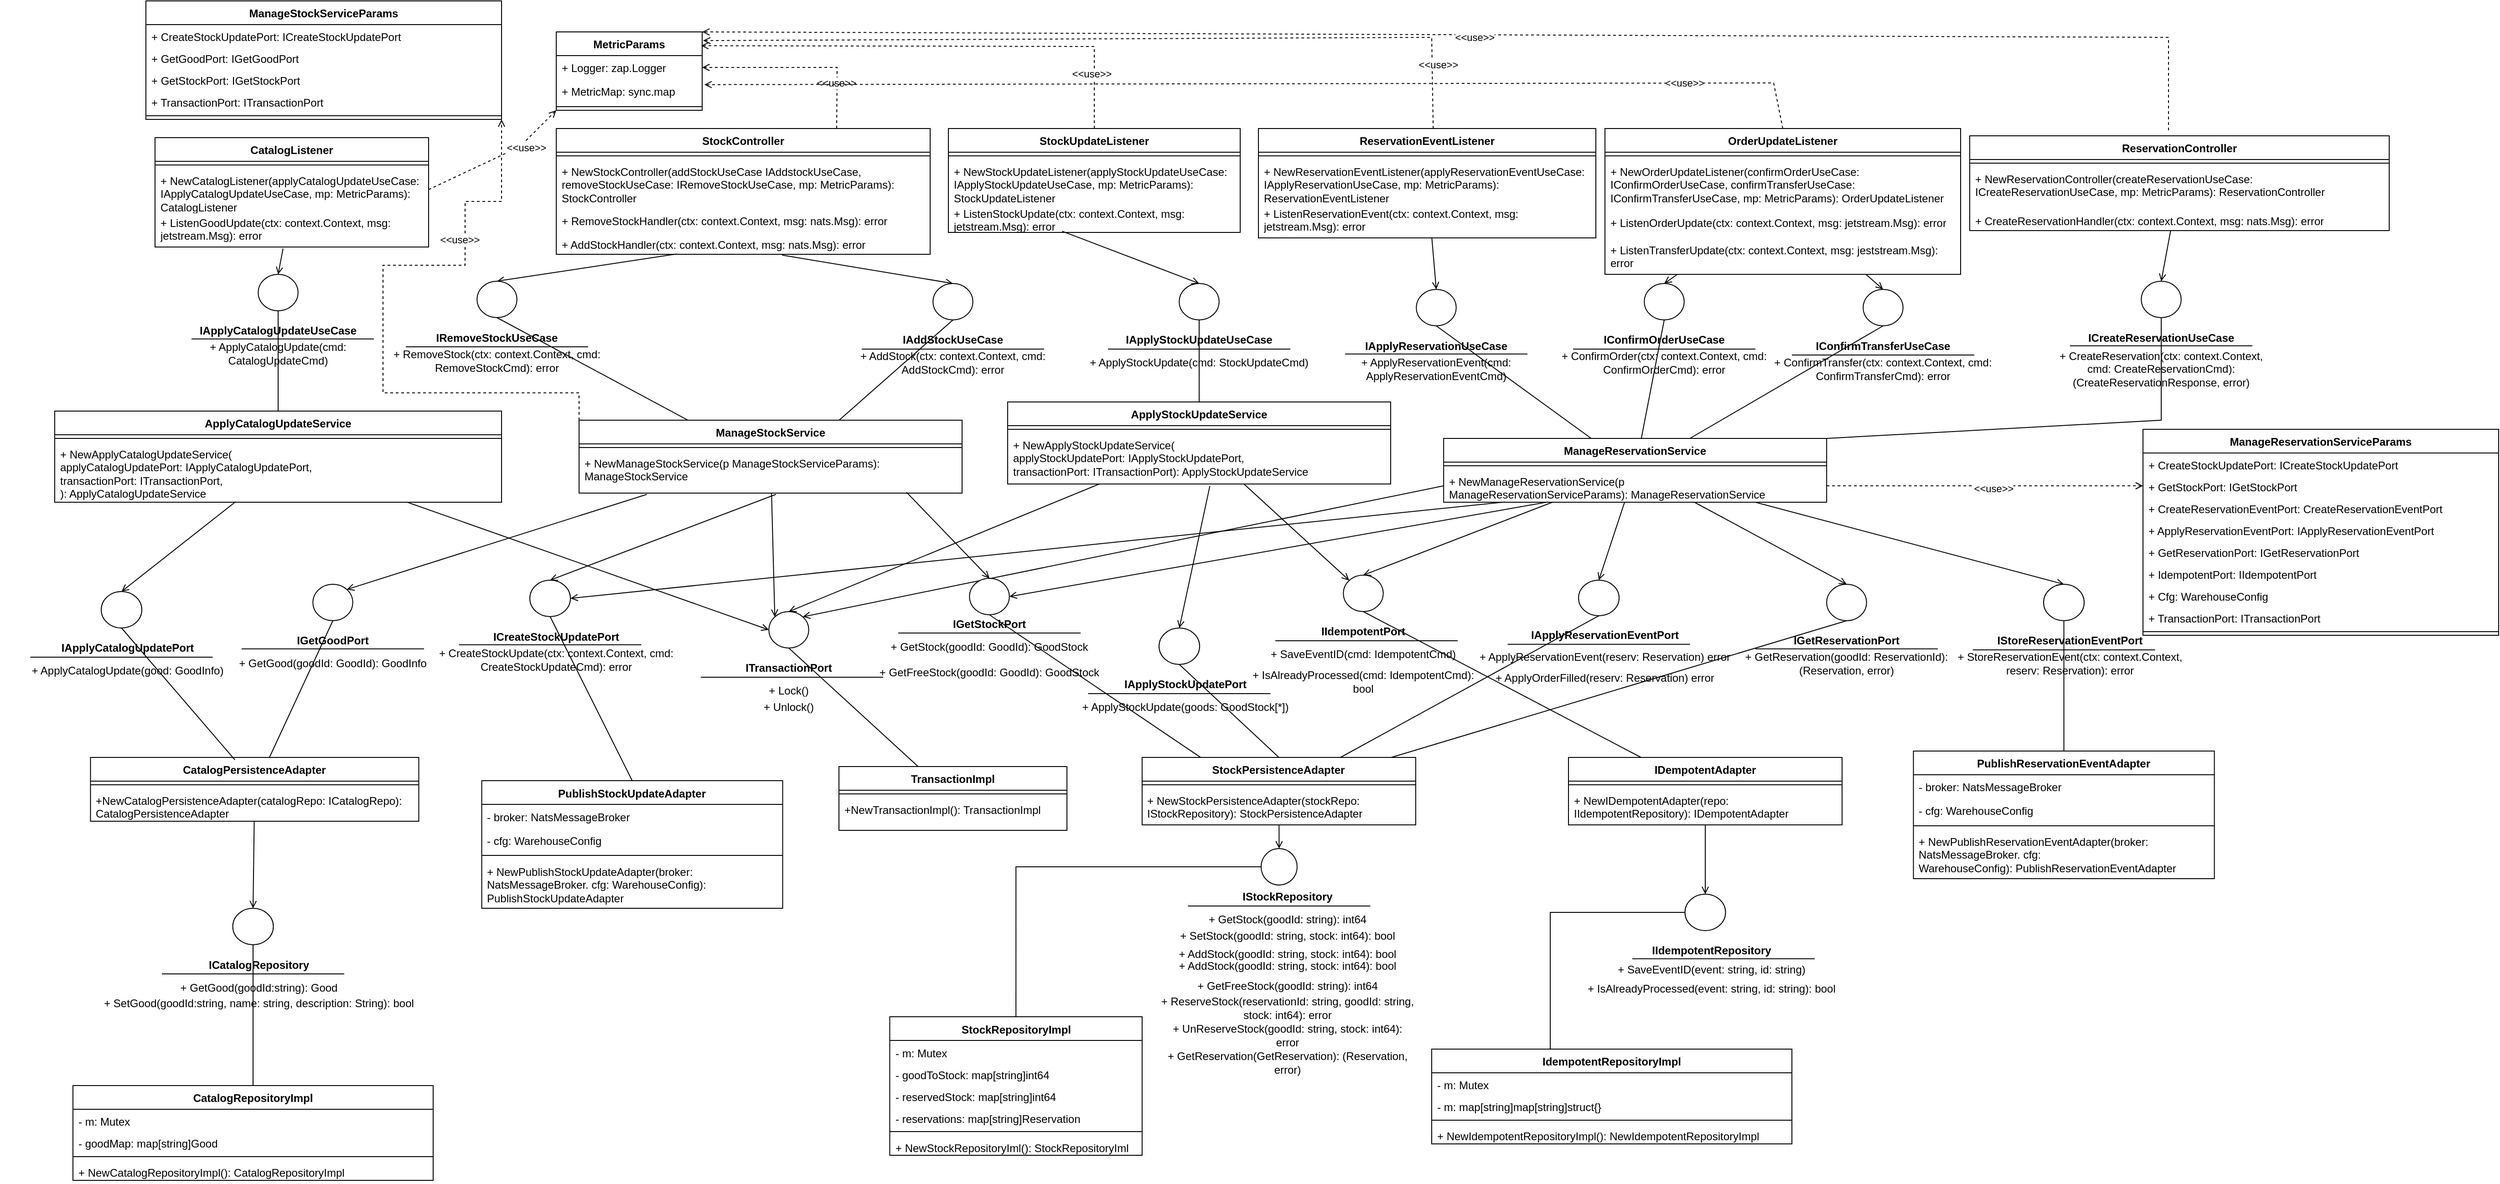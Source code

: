 <mxfile version="26.1.1" pages="33">
  <diagram name="General" id="j7bkZXjNkd-1b4catDZV">
    <mxGraphModel dx="3792" dy="1564" grid="1" gridSize="10" guides="1" tooltips="1" connect="1" arrows="1" fold="1" page="1" pageScale="1" pageWidth="850" pageHeight="1100" math="0" shadow="0">
      <root>
        <mxCell id="0" />
        <mxCell id="1" parent="0" />
        <mxCell id="edjc87ROEW-UDJRNRrAj-2" style="rounded=0;orthogonalLoop=1;jettySize=auto;html=1;entryX=0.5;entryY=0;entryDx=0;entryDy=0;fontSize=12;exitX=0.322;exitY=0.984;exitDx=0;exitDy=0;exitPerimeter=0;endArrow=open;endFill=0;" parent="1" source="edjc87ROEW-UDJRNRrAj-90" target="edjc87ROEW-UDJRNRrAj-23" edge="1">
          <mxGeometry relative="1" as="geometry">
            <mxPoint x="681.259" y="382" as="sourcePoint" />
          </mxGeometry>
        </mxCell>
        <mxCell id="edjc87ROEW-UDJRNRrAj-3" style="rounded=0;orthogonalLoop=1;jettySize=auto;html=1;fontSize=12;entryX=0.5;entryY=0;entryDx=0;entryDy=0;exitX=0.604;exitY=1.038;exitDx=0;exitDy=0;exitPerimeter=0;endArrow=open;endFill=0;" parent="1" source="edjc87ROEW-UDJRNRrAj-90" target="edjc87ROEW-UDJRNRrAj-27" edge="1">
          <mxGeometry relative="1" as="geometry">
            <mxPoint x="555.01" y="460" as="targetPoint" />
            <mxPoint x="730.824" y="382" as="sourcePoint" />
          </mxGeometry>
        </mxCell>
        <mxCell id="edjc87ROEW-UDJRNRrAj-4" style="rounded=0;orthogonalLoop=1;jettySize=auto;html=1;entryX=0.5;entryY=0;entryDx=0;entryDy=0;fontSize=12;exitX=0.39;exitY=0.962;exitDx=0;exitDy=0;exitPerimeter=0;endArrow=open;endFill=0;" parent="1" source="edjc87ROEW-UDJRNRrAj-98" target="edjc87ROEW-UDJRNRrAj-52" edge="1">
          <mxGeometry relative="1" as="geometry">
            <mxPoint x="2449.17" y="338.992" as="sourcePoint" />
          </mxGeometry>
        </mxCell>
        <mxCell id="edjc87ROEW-UDJRNRrAj-5" style="rounded=0;orthogonalLoop=1;jettySize=auto;html=1;entryX=0.5;entryY=0;entryDx=0;entryDy=0;fontSize=12;exitX=0.468;exitY=1.042;exitDx=0;exitDy=0;exitPerimeter=0;endArrow=open;endFill=0;" parent="1" source="edjc87ROEW-UDJRNRrAj-94" target="edjc87ROEW-UDJRNRrAj-56" edge="1">
          <mxGeometry relative="1" as="geometry">
            <mxPoint x="330.038" y="321" as="sourcePoint" />
          </mxGeometry>
        </mxCell>
        <mxCell id="edjc87ROEW-UDJRNRrAj-6" style="rounded=0;orthogonalLoop=1;jettySize=auto;html=1;entryX=0.5;entryY=0;entryDx=0;entryDy=0;endArrow=open;endFill=0;" parent="1" source="edjc87ROEW-UDJRNRrAj-9" target="edjc87ROEW-UDJRNRrAj-117" edge="1">
          <mxGeometry relative="1" as="geometry" />
        </mxCell>
        <mxCell id="edjc87ROEW-UDJRNRrAj-7" style="rounded=0;orthogonalLoop=1;jettySize=auto;html=1;entryX=0.5;entryY=1;entryDx=0;entryDy=0;endArrow=none;startFill=0;" parent="1" source="edjc87ROEW-UDJRNRrAj-9" target="edjc87ROEW-UDJRNRrAj-144" edge="1">
          <mxGeometry relative="1" as="geometry" />
        </mxCell>
        <mxCell id="edjc87ROEW-UDJRNRrAj-8" style="rounded=0;orthogonalLoop=1;jettySize=auto;html=1;entryX=0.5;entryY=1;entryDx=0;entryDy=0;endArrow=none;startFill=0;" parent="1" source="edjc87ROEW-UDJRNRrAj-9" target="edjc87ROEW-UDJRNRrAj-153" edge="1">
          <mxGeometry relative="1" as="geometry" />
        </mxCell>
        <mxCell id="edjc87ROEW-UDJRNRrAj-9" value="StockPersistenceAdapter" style="swimlane;fontStyle=1;align=center;verticalAlign=top;childLayout=stackLayout;horizontal=1;startSize=26;horizontalStack=0;resizeParent=1;resizeParentMax=0;resizeLast=0;collapsible=1;marginBottom=0;whiteSpace=wrap;html=1;" parent="1" vertex="1">
          <mxGeometry x="1162.46" y="890" width="300" height="74" as="geometry" />
        </mxCell>
        <mxCell id="edjc87ROEW-UDJRNRrAj-10" value="" style="line;strokeWidth=1;fillColor=none;align=left;verticalAlign=middle;spacingTop=-1;spacingLeft=3;spacingRight=3;rotatable=0;labelPosition=right;points=[];portConstraint=eastwest;strokeColor=inherit;" parent="edjc87ROEW-UDJRNRrAj-9" vertex="1">
          <mxGeometry y="26" width="300" height="8" as="geometry" />
        </mxCell>
        <mxCell id="edjc87ROEW-UDJRNRrAj-11" value="+ NewStockPersistenceAdapter(stockRepo: IStockRepository): StockPersistenceAdapter" style="text;strokeColor=none;fillColor=none;align=left;verticalAlign=top;spacingLeft=4;spacingRight=4;overflow=hidden;rotatable=0;points=[[0,0.5],[1,0.5]];portConstraint=eastwest;whiteSpace=wrap;html=1;" parent="edjc87ROEW-UDJRNRrAj-9" vertex="1">
          <mxGeometry y="34" width="300" height="40" as="geometry" />
        </mxCell>
        <mxCell id="edjc87ROEW-UDJRNRrAj-12" style="rounded=0;orthogonalLoop=1;jettySize=auto;html=1;entryX=0.5;entryY=0;entryDx=0;entryDy=0;endArrow=open;endFill=0;" parent="1" source="edjc87ROEW-UDJRNRrAj-13" target="edjc87ROEW-UDJRNRrAj-112" edge="1">
          <mxGeometry relative="1" as="geometry" />
        </mxCell>
        <mxCell id="edjc87ROEW-UDJRNRrAj-13" value="CatalogPersistenceAdapter" style="swimlane;fontStyle=1;align=center;verticalAlign=top;childLayout=stackLayout;horizontal=1;startSize=26;horizontalStack=0;resizeParent=1;resizeParentMax=0;resizeLast=0;collapsible=1;marginBottom=0;whiteSpace=wrap;html=1;" parent="1" vertex="1">
          <mxGeometry x="9.24" y="890" width="360" height="70" as="geometry">
            <mxRectangle x="380" y="499" width="190" height="30" as="alternateBounds" />
          </mxGeometry>
        </mxCell>
        <mxCell id="edjc87ROEW-UDJRNRrAj-14" value="" style="line;strokeWidth=1;fillColor=none;align=left;verticalAlign=middle;spacingTop=-1;spacingLeft=3;spacingRight=3;rotatable=0;labelPosition=right;points=[];portConstraint=eastwest;strokeColor=inherit;" parent="edjc87ROEW-UDJRNRrAj-13" vertex="1">
          <mxGeometry y="26" width="360" height="8" as="geometry" />
        </mxCell>
        <mxCell id="edjc87ROEW-UDJRNRrAj-15" value="+NewCatalogPersistenceAdapter(&lt;span style=&quot;background-color: transparent; color: light-dark(rgb(0, 0, 0), rgb(255, 255, 255));&quot;&gt;catalogRepo: ICatalogRepo&lt;/span&gt;&lt;span style=&quot;background-color: transparent; color: light-dark(rgb(0, 0, 0), rgb(255, 255, 255));&quot;&gt;): CatalogPersistenceAdapter&lt;/span&gt;" style="text;strokeColor=none;fillColor=none;align=left;verticalAlign=top;spacingLeft=4;spacingRight=4;overflow=hidden;rotatable=0;points=[[0,0.5],[1,0.5]];portConstraint=eastwest;whiteSpace=wrap;html=1;" parent="edjc87ROEW-UDJRNRrAj-13" vertex="1">
          <mxGeometry y="34" width="360" height="36" as="geometry" />
        </mxCell>
        <mxCell id="edjc87ROEW-UDJRNRrAj-16" value="PublishStockUpdateAdapter" style="swimlane;fontStyle=1;align=center;verticalAlign=top;childLayout=stackLayout;horizontal=1;startSize=26;horizontalStack=0;resizeParent=1;resizeParentMax=0;resizeLast=0;collapsible=1;marginBottom=0;whiteSpace=wrap;html=1;" parent="1" vertex="1">
          <mxGeometry x="438.28" y="915.5" width="330" height="140" as="geometry" />
        </mxCell>
        <mxCell id="edjc87ROEW-UDJRNRrAj-17" value="-&lt;span style=&quot;background-color: transparent; color: light-dark(rgb(0, 0, 0), rgb(255, 255, 255));&quot;&gt;&amp;nbsp;broker: NatsMessageBroker&lt;/span&gt;" style="text;strokeColor=none;fillColor=none;align=left;verticalAlign=top;spacingLeft=4;spacingRight=4;overflow=hidden;rotatable=0;points=[[0,0.5],[1,0.5]];portConstraint=eastwest;whiteSpace=wrap;html=1;" parent="edjc87ROEW-UDJRNRrAj-16" vertex="1">
          <mxGeometry y="26" width="330" height="26" as="geometry" />
        </mxCell>
        <mxCell id="edjc87ROEW-UDJRNRrAj-18" value="-&lt;span style=&quot;background-color: transparent; color: light-dark(rgb(0, 0, 0), rgb(255, 255, 255));&quot;&gt;&amp;nbsp;cfg: WarehouseConfig&lt;/span&gt;" style="text;strokeColor=none;fillColor=none;align=left;verticalAlign=top;spacingLeft=4;spacingRight=4;overflow=hidden;rotatable=0;points=[[0,0.5],[1,0.5]];portConstraint=eastwest;whiteSpace=wrap;html=1;" parent="edjc87ROEW-UDJRNRrAj-16" vertex="1">
          <mxGeometry y="52" width="330" height="26" as="geometry" />
        </mxCell>
        <mxCell id="edjc87ROEW-UDJRNRrAj-19" value="" style="line;strokeWidth=1;fillColor=none;align=left;verticalAlign=middle;spacingTop=-1;spacingLeft=3;spacingRight=3;rotatable=0;labelPosition=right;points=[];portConstraint=eastwest;strokeColor=inherit;" parent="edjc87ROEW-UDJRNRrAj-16" vertex="1">
          <mxGeometry y="78" width="330" height="8" as="geometry" />
        </mxCell>
        <mxCell id="edjc87ROEW-UDJRNRrAj-20" value="&lt;span style=&quot;text-align: center;&quot;&gt;+ NewPublishStockUpdateAdapter(broker: NatsMessageBroker. cfg: WarehouseConfig): PublishStockUpdateAdapter&lt;/span&gt;" style="text;strokeColor=none;fillColor=none;align=left;verticalAlign=top;spacingLeft=4;spacingRight=4;overflow=hidden;rotatable=0;points=[[0,0.5],[1,0.5]];portConstraint=eastwest;whiteSpace=wrap;html=1;" parent="edjc87ROEW-UDJRNRrAj-16" vertex="1">
          <mxGeometry y="86" width="330" height="54" as="geometry" />
        </mxCell>
        <mxCell id="edjc87ROEW-UDJRNRrAj-21" value="" style="group" parent="1" connectable="0" vertex="1">
          <mxGeometry x="330" y="367.5" width="250" height="102" as="geometry" />
        </mxCell>
        <mxCell id="edjc87ROEW-UDJRNRrAj-22" value="&lt;b&gt;IRemoveStockUseCase&lt;/b&gt;" style="text;html=1;align=center;verticalAlign=middle;whiteSpace=wrap;rounded=0;" parent="edjc87ROEW-UDJRNRrAj-21" vertex="1">
          <mxGeometry y="52" width="250" height="20" as="geometry" />
        </mxCell>
        <mxCell id="edjc87ROEW-UDJRNRrAj-23" value="" style="ellipse;whiteSpace=wrap;html=1;" parent="edjc87ROEW-UDJRNRrAj-21" vertex="1">
          <mxGeometry x="103.1" width="43.79" height="40" as="geometry" />
        </mxCell>
        <mxCell id="edjc87ROEW-UDJRNRrAj-24" value="+ RemoveStock(ctx: context.Context, cmd: RemoveStockCmd): error" style="text;html=1;align=center;verticalAlign=middle;whiteSpace=wrap;rounded=0;" parent="edjc87ROEW-UDJRNRrAj-21" vertex="1">
          <mxGeometry y="72" width="250" height="30" as="geometry" />
        </mxCell>
        <mxCell id="wqmk5dc7IV8bOijQdKz9-32" value="" style="endArrow=none;html=1;rounded=0;endFill=0;startFill=0;" parent="edjc87ROEW-UDJRNRrAj-21" edge="1">
          <mxGeometry width="50" height="50" relative="1" as="geometry">
            <mxPoint x="24.99" y="72" as="sourcePoint" />
            <mxPoint x="224.99" y="72" as="targetPoint" />
          </mxGeometry>
        </mxCell>
        <mxCell id="edjc87ROEW-UDJRNRrAj-25" value="" style="group" parent="1" connectable="0" vertex="1">
          <mxGeometry x="830" y="370" width="250" height="102" as="geometry" />
        </mxCell>
        <mxCell id="edjc87ROEW-UDJRNRrAj-26" value="&lt;b&gt;IAddStockUseCase&lt;/b&gt;" style="text;html=1;align=center;verticalAlign=middle;whiteSpace=wrap;rounded=0;" parent="edjc87ROEW-UDJRNRrAj-25" vertex="1">
          <mxGeometry y="52" width="250" height="20" as="geometry" />
        </mxCell>
        <mxCell id="edjc87ROEW-UDJRNRrAj-27" value="" style="ellipse;whiteSpace=wrap;html=1;" parent="edjc87ROEW-UDJRNRrAj-25" vertex="1">
          <mxGeometry x="103.1" width="43.79" height="40" as="geometry" />
        </mxCell>
        <mxCell id="edjc87ROEW-UDJRNRrAj-28" value="+ AddStock(ctx: context.Context, cmd: AddStockCmd): error" style="text;html=1;align=center;verticalAlign=middle;whiteSpace=wrap;rounded=0;" parent="edjc87ROEW-UDJRNRrAj-25" vertex="1">
          <mxGeometry y="72" width="250" height="30" as="geometry" />
        </mxCell>
        <mxCell id="wqmk5dc7IV8bOijQdKz9-31" value="" style="endArrow=none;html=1;rounded=0;endFill=0;startFill=0;" parent="edjc87ROEW-UDJRNRrAj-25" edge="1">
          <mxGeometry width="50" height="50" relative="1" as="geometry">
            <mxPoint x="25" y="72" as="sourcePoint" />
            <mxPoint x="225" y="72" as="targetPoint" />
          </mxGeometry>
        </mxCell>
        <mxCell id="edjc87ROEW-UDJRNRrAj-29" value="" style="group" parent="1" connectable="0" vertex="1">
          <mxGeometry x="150" y="700" width="250" height="102" as="geometry" />
        </mxCell>
        <mxCell id="edjc87ROEW-UDJRNRrAj-30" value="&lt;b&gt;IGetGoodPort&lt;/b&gt;" style="text;html=1;align=center;verticalAlign=middle;whiteSpace=wrap;rounded=0;" parent="edjc87ROEW-UDJRNRrAj-29" vertex="1">
          <mxGeometry y="52" width="250" height="20" as="geometry" />
        </mxCell>
        <mxCell id="edjc87ROEW-UDJRNRrAj-31" value="" style="ellipse;whiteSpace=wrap;html=1;" parent="edjc87ROEW-UDJRNRrAj-29" vertex="1">
          <mxGeometry x="103.1" width="43.79" height="40" as="geometry" />
        </mxCell>
        <mxCell id="edjc87ROEW-UDJRNRrAj-32" value="+ GetGood(goodId: GoodId): GoodInfo" style="text;html=1;align=center;verticalAlign=middle;whiteSpace=wrap;rounded=0;" parent="edjc87ROEW-UDJRNRrAj-29" vertex="1">
          <mxGeometry y="72" width="250" height="30" as="geometry" />
        </mxCell>
        <mxCell id="wqmk5dc7IV8bOijQdKz9-41" value="" style="endArrow=none;html=1;rounded=0;endFill=0;startFill=0;" parent="edjc87ROEW-UDJRNRrAj-29" edge="1">
          <mxGeometry width="50" height="50" relative="1" as="geometry">
            <mxPoint x="25" y="70.82" as="sourcePoint" />
            <mxPoint x="225" y="70.82" as="targetPoint" />
          </mxGeometry>
        </mxCell>
        <mxCell id="edjc87ROEW-UDJRNRrAj-42" value="" style="group" parent="1" connectable="0" vertex="1">
          <mxGeometry x="-90.0" y="708" width="280" height="102" as="geometry" />
        </mxCell>
        <mxCell id="edjc87ROEW-UDJRNRrAj-43" value="&lt;b&gt;IApplyCatalogUpdatePort&lt;/b&gt;" style="text;html=1;align=center;verticalAlign=middle;whiteSpace=wrap;rounded=0;" parent="edjc87ROEW-UDJRNRrAj-42" vertex="1">
          <mxGeometry y="52" width="280" height="20" as="geometry" />
        </mxCell>
        <mxCell id="edjc87ROEW-UDJRNRrAj-44" value="" style="ellipse;whiteSpace=wrap;html=1;" parent="edjc87ROEW-UDJRNRrAj-42" vertex="1">
          <mxGeometry x="111" width="44.53" height="40" as="geometry" />
        </mxCell>
        <mxCell id="edjc87ROEW-UDJRNRrAj-45" value="+ ApplyCatalogUpdate(good: GoodInfo)" style="text;html=1;align=center;verticalAlign=middle;whiteSpace=wrap;rounded=0;" parent="edjc87ROEW-UDJRNRrAj-42" vertex="1">
          <mxGeometry y="72" width="280" height="30" as="geometry" />
        </mxCell>
        <mxCell id="wqmk5dc7IV8bOijQdKz9-42" value="" style="endArrow=none;html=1;rounded=0;endFill=0;startFill=0;" parent="edjc87ROEW-UDJRNRrAj-42" edge="1">
          <mxGeometry width="50" height="50" relative="1" as="geometry">
            <mxPoint x="33.26" y="72" as="sourcePoint" />
            <mxPoint x="233.26" y="72" as="targetPoint" />
          </mxGeometry>
        </mxCell>
        <mxCell id="edjc87ROEW-UDJRNRrAj-46" value="" style="group" parent="1" connectable="0" vertex="1">
          <mxGeometry x="1070" y="748" width="280" height="102" as="geometry" />
        </mxCell>
        <mxCell id="edjc87ROEW-UDJRNRrAj-47" value="&lt;b&gt;IApplyStockUpdatePort&lt;/b&gt;" style="text;html=1;align=center;verticalAlign=middle;whiteSpace=wrap;rounded=0;" parent="edjc87ROEW-UDJRNRrAj-46" vertex="1">
          <mxGeometry y="52" width="280" height="20" as="geometry" />
        </mxCell>
        <mxCell id="edjc87ROEW-UDJRNRrAj-48" value="" style="ellipse;whiteSpace=wrap;html=1;" parent="edjc87ROEW-UDJRNRrAj-46" vertex="1">
          <mxGeometry x="111" width="44.53" height="40" as="geometry" />
        </mxCell>
        <mxCell id="edjc87ROEW-UDJRNRrAj-49" value="+ ApplyStockUpdate(goods: GoodStock[*])" style="text;html=1;align=center;verticalAlign=middle;whiteSpace=wrap;rounded=0;" parent="edjc87ROEW-UDJRNRrAj-46" vertex="1">
          <mxGeometry y="72" width="280" height="30" as="geometry" />
        </mxCell>
        <mxCell id="wqmk5dc7IV8bOijQdKz9-40" value="" style="endArrow=none;html=1;rounded=0;endFill=0;startFill=0;" parent="edjc87ROEW-UDJRNRrAj-46" edge="1">
          <mxGeometry width="50" height="50" relative="1" as="geometry">
            <mxPoint x="33.26" y="72" as="sourcePoint" />
            <mxPoint x="233.26" y="72" as="targetPoint" />
          </mxGeometry>
        </mxCell>
        <mxCell id="edjc87ROEW-UDJRNRrAj-50" value="" style="group" parent="1" connectable="0" vertex="1">
          <mxGeometry x="1100" y="370" width="250" height="102" as="geometry" />
        </mxCell>
        <mxCell id="edjc87ROEW-UDJRNRrAj-51" value="&lt;b&gt;IApplyStockUpdateUseCase&lt;/b&gt;" style="text;html=1;align=center;verticalAlign=middle;whiteSpace=wrap;rounded=0;" parent="edjc87ROEW-UDJRNRrAj-50" vertex="1">
          <mxGeometry y="52" width="250" height="20" as="geometry" />
        </mxCell>
        <mxCell id="edjc87ROEW-UDJRNRrAj-52" value="" style="ellipse;whiteSpace=wrap;html=1;" parent="edjc87ROEW-UDJRNRrAj-50" vertex="1">
          <mxGeometry x="103.1" width="43.79" height="40" as="geometry" />
        </mxCell>
        <mxCell id="edjc87ROEW-UDJRNRrAj-53" value="+ ApplyStockUpdate(cmd: StockUpdateCmd)" style="text;html=1;align=center;verticalAlign=middle;whiteSpace=wrap;rounded=0;" parent="edjc87ROEW-UDJRNRrAj-50" vertex="1">
          <mxGeometry y="72" width="250" height="30" as="geometry" />
        </mxCell>
        <mxCell id="wqmk5dc7IV8bOijQdKz9-30" value="" style="endArrow=none;html=1;rounded=0;endFill=0;startFill=0;" parent="edjc87ROEW-UDJRNRrAj-50" edge="1">
          <mxGeometry width="50" height="50" relative="1" as="geometry">
            <mxPoint x="24.99" y="72" as="sourcePoint" />
            <mxPoint x="224.99" y="72" as="targetPoint" />
          </mxGeometry>
        </mxCell>
        <mxCell id="edjc87ROEW-UDJRNRrAj-54" value="" style="group" parent="1" connectable="0" vertex="1">
          <mxGeometry x="90" y="360" width="250" height="102" as="geometry" />
        </mxCell>
        <mxCell id="edjc87ROEW-UDJRNRrAj-55" value="&lt;b&gt;IApplyCatalogUpdateUseCase&lt;/b&gt;" style="text;html=1;align=center;verticalAlign=middle;whiteSpace=wrap;rounded=0;" parent="edjc87ROEW-UDJRNRrAj-54" vertex="1">
          <mxGeometry y="52" width="250" height="20" as="geometry" />
        </mxCell>
        <mxCell id="edjc87ROEW-UDJRNRrAj-56" value="" style="ellipse;whiteSpace=wrap;html=1;" parent="edjc87ROEW-UDJRNRrAj-54" vertex="1">
          <mxGeometry x="103.1" width="43.79" height="40" as="geometry" />
        </mxCell>
        <mxCell id="edjc87ROEW-UDJRNRrAj-57" value="+ ApplyCatalogUpdate(cmd: Catalog&lt;span style=&quot;background-color: transparent; color: light-dark(rgb(0, 0, 0), rgb(255, 255, 255));&quot;&gt;UpdateCmd)&lt;/span&gt;" style="text;html=1;align=center;verticalAlign=middle;whiteSpace=wrap;rounded=0;" parent="edjc87ROEW-UDJRNRrAj-54" vertex="1">
          <mxGeometry y="72" width="250" height="30" as="geometry" />
        </mxCell>
        <mxCell id="wqmk5dc7IV8bOijQdKz9-33" value="" style="endArrow=none;html=1;rounded=0;endFill=0;startFill=0;" parent="edjc87ROEW-UDJRNRrAj-54" edge="1">
          <mxGeometry width="50" height="50" relative="1" as="geometry">
            <mxPoint x="30" y="70.82" as="sourcePoint" />
            <mxPoint x="230" y="70.82" as="targetPoint" />
          </mxGeometry>
        </mxCell>
        <mxCell id="edjc87ROEW-UDJRNRrAj-58" value="" style="endArrow=none;html=1;rounded=0;fontSize=12;startSize=8;endSize=8;entryX=0.5;entryY=1;entryDx=0;entryDy=0;exitX=0.213;exitY=-0.003;exitDx=0;exitDy=0;exitPerimeter=0;startFill=0;" parent="1" source="edjc87ROEW-UDJRNRrAj-9" target="edjc87ROEW-UDJRNRrAj-39" edge="1">
          <mxGeometry width="50" height="50" relative="1" as="geometry">
            <mxPoint x="405.01" y="970" as="sourcePoint" />
            <mxPoint x="455.01" y="920" as="targetPoint" />
          </mxGeometry>
        </mxCell>
        <mxCell id="edjc87ROEW-UDJRNRrAj-59" value="" style="endArrow=none;html=1;rounded=0;fontSize=12;startSize=8;endSize=8;exitX=0.5;exitY=0;exitDx=0;exitDy=0;entryX=0.5;entryY=1;entryDx=0;entryDy=0;startFill=0;" parent="1" source="edjc87ROEW-UDJRNRrAj-16" target="edjc87ROEW-UDJRNRrAj-35" edge="1">
          <mxGeometry width="50" height="50" relative="1" as="geometry">
            <mxPoint x="535.01" y="960" as="sourcePoint" />
            <mxPoint x="585.01" y="910" as="targetPoint" />
          </mxGeometry>
        </mxCell>
        <mxCell id="edjc87ROEW-UDJRNRrAj-60" value="" style="endArrow=none;html=1;rounded=0;fontSize=12;startSize=8;endSize=8;entryX=0.5;entryY=1;entryDx=0;entryDy=0;startFill=0;" parent="1" source="edjc87ROEW-UDJRNRrAj-13" target="edjc87ROEW-UDJRNRrAj-31" edge="1">
          <mxGeometry width="50" height="50" relative="1" as="geometry">
            <mxPoint x="935.01" y="1140" as="sourcePoint" />
            <mxPoint x="975.01" y="960" as="targetPoint" />
          </mxGeometry>
        </mxCell>
        <mxCell id="edjc87ROEW-UDJRNRrAj-61" value="" style="endArrow=none;html=1;rounded=0;fontSize=12;startSize=8;endSize=8;curved=1;entryX=0.5;entryY=1;entryDx=0;entryDy=0;exitX=0.5;exitY=0;exitDx=0;exitDy=0;" parent="1" source="edjc87ROEW-UDJRNRrAj-9" target="edjc87ROEW-UDJRNRrAj-48" edge="1">
          <mxGeometry width="50" height="50" relative="1" as="geometry">
            <mxPoint x="1274.01" y="838" as="sourcePoint" />
            <mxPoint x="495.01" y="924" as="targetPoint" />
          </mxGeometry>
        </mxCell>
        <mxCell id="edjc87ROEW-UDJRNRrAj-62" value="" style="endArrow=none;html=1;rounded=0;fontSize=12;startSize=8;endSize=8;entryX=0.5;entryY=1;entryDx=0;entryDy=0;exitX=0.44;exitY=0.039;exitDx=0;exitDy=0;exitPerimeter=0;startFill=0;" parent="1" source="edjc87ROEW-UDJRNRrAj-13" target="edjc87ROEW-UDJRNRrAj-44" edge="1">
          <mxGeometry width="50" height="50" relative="1" as="geometry">
            <mxPoint x="815.01" y="1120" as="sourcePoint" />
            <mxPoint x="1268.275" y="1140" as="targetPoint" />
          </mxGeometry>
        </mxCell>
        <mxCell id="edjc87ROEW-UDJRNRrAj-63" style="rounded=0;orthogonalLoop=1;jettySize=auto;html=1;entryX=0.5;entryY=0;entryDx=0;entryDy=0;fontSize=12;exitX=0.514;exitY=1.03;exitDx=0;exitDy=0;exitPerimeter=0;endArrow=open;endFill=0;" parent="1" source="edjc87ROEW-UDJRNRrAj-106" target="edjc87ROEW-UDJRNRrAj-35" edge="1">
          <mxGeometry relative="1" as="geometry">
            <mxPoint x="745.05" y="637.988" as="sourcePoint" />
          </mxGeometry>
        </mxCell>
        <mxCell id="edjc87ROEW-UDJRNRrAj-64" style="rounded=0;orthogonalLoop=1;jettySize=auto;html=1;entryX=1;entryY=0;entryDx=0;entryDy=0;fontSize=12;exitX=0.177;exitY=1.03;exitDx=0;exitDy=0;exitPerimeter=0;endArrow=open;endFill=0;" parent="1" source="edjc87ROEW-UDJRNRrAj-106" target="edjc87ROEW-UDJRNRrAj-31" edge="1">
          <mxGeometry relative="1" as="geometry">
            <mxPoint x="593.43" y="641.134" as="sourcePoint" />
          </mxGeometry>
        </mxCell>
        <mxCell id="edjc87ROEW-UDJRNRrAj-65" style="rounded=0;orthogonalLoop=1;jettySize=auto;html=1;entryX=0.5;entryY=0;entryDx=0;entryDy=0;fontSize=12;exitX=0.855;exitY=0.98;exitDx=0;exitDy=0;exitPerimeter=0;endArrow=open;endFill=0;" parent="1" source="edjc87ROEW-UDJRNRrAj-106" target="edjc87ROEW-UDJRNRrAj-39" edge="1">
          <mxGeometry relative="1" as="geometry">
            <mxPoint x="890.37" y="636.87" as="sourcePoint" />
          </mxGeometry>
        </mxCell>
        <mxCell id="edjc87ROEW-UDJRNRrAj-66" style="rounded=0;orthogonalLoop=1;jettySize=auto;html=1;entryX=0.5;entryY=0;entryDx=0;entryDy=0;fontSize=12;exitX=0.405;exitY=0.991;exitDx=0;exitDy=0;exitPerimeter=0;endArrow=open;endFill=0;" parent="1" source="edjc87ROEW-UDJRNRrAj-109" target="edjc87ROEW-UDJRNRrAj-44" edge="1">
          <mxGeometry relative="1" as="geometry">
            <mxPoint x="266.82" y="624.998" as="sourcePoint" />
          </mxGeometry>
        </mxCell>
        <mxCell id="edjc87ROEW-UDJRNRrAj-67" style="rounded=0;orthogonalLoop=1;jettySize=auto;html=1;entryX=0.5;entryY=0;entryDx=0;entryDy=0;fontSize=12;endArrow=open;endFill=0;exitX=0.528;exitY=1.037;exitDx=0;exitDy=0;exitPerimeter=0;" parent="1" source="edjc87ROEW-UDJRNRrAj-102" target="edjc87ROEW-UDJRNRrAj-48" edge="1">
          <mxGeometry relative="1" as="geometry">
            <mxPoint x="1178.31" y="618.418" as="sourcePoint" />
          </mxGeometry>
        </mxCell>
        <mxCell id="edjc87ROEW-UDJRNRrAj-68" value="" style="endArrow=none;html=1;rounded=0;fontSize=12;startSize=8;endSize=8;exitX=0.29;exitY=0.017;exitDx=0;exitDy=0;entryX=0.5;entryY=1;entryDx=0;entryDy=0;exitPerimeter=0;startFill=0;" parent="1" source="edjc87ROEW-UDJRNRrAj-104" target="edjc87ROEW-UDJRNRrAj-23" edge="1">
          <mxGeometry width="50" height="50" relative="1" as="geometry">
            <mxPoint x="690.01" y="655" as="sourcePoint" />
            <mxPoint x="445.01" y="570" as="targetPoint" />
          </mxGeometry>
        </mxCell>
        <mxCell id="edjc87ROEW-UDJRNRrAj-69" value="" style="endArrow=none;html=1;rounded=0;fontSize=12;startSize=8;endSize=8;exitX=0.679;exitY=0;exitDx=0;exitDy=0;entryX=0.5;entryY=1;entryDx=0;entryDy=0;exitPerimeter=0;startFill=0;" parent="1" source="edjc87ROEW-UDJRNRrAj-104" target="edjc87ROEW-UDJRNRrAj-27" edge="1">
          <mxGeometry width="50" height="50" relative="1" as="geometry">
            <mxPoint x="760.01" y="655" as="sourcePoint" />
            <mxPoint x="460.01" y="550" as="targetPoint" />
          </mxGeometry>
        </mxCell>
        <mxCell id="edjc87ROEW-UDJRNRrAj-70" value="" style="endArrow=none;html=1;rounded=0;fontSize=12;startSize=8;endSize=8;exitX=0.5;exitY=0;exitDx=0;exitDy=0;entryX=0.5;entryY=1;entryDx=0;entryDy=0;startFill=0;" parent="1" source="edjc87ROEW-UDJRNRrAj-100" target="edjc87ROEW-UDJRNRrAj-52" edge="1">
          <mxGeometry width="50" height="50" relative="1" as="geometry">
            <mxPoint x="2521.01" y="560" as="sourcePoint" />
            <mxPoint x="2571.01" y="510" as="targetPoint" />
          </mxGeometry>
        </mxCell>
        <mxCell id="edjc87ROEW-UDJRNRrAj-71" value="" style="endArrow=none;html=1;rounded=0;fontSize=12;startSize=8;endSize=8;exitX=0.5;exitY=1;exitDx=0;exitDy=0;entryX=0.5;entryY=0;entryDx=0;entryDy=0;startFill=0;" parent="1" source="edjc87ROEW-UDJRNRrAj-56" target="edjc87ROEW-UDJRNRrAj-107" edge="1">
          <mxGeometry width="50" height="50" relative="1" as="geometry">
            <mxPoint x="375.01" y="645" as="sourcePoint" />
            <mxPoint x="425.01" y="595" as="targetPoint" />
          </mxGeometry>
        </mxCell>
        <mxCell id="edjc87ROEW-UDJRNRrAj-72" value="StockRepositoryImpl" style="swimlane;fontStyle=1;align=center;verticalAlign=top;childLayout=stackLayout;horizontal=1;startSize=26;horizontalStack=0;resizeParent=1;resizeParentMax=0;resizeLast=0;collapsible=1;marginBottom=0;whiteSpace=wrap;html=1;" parent="1" vertex="1">
          <mxGeometry x="885.72" y="1174.5" width="276.74" height="152" as="geometry">
            <mxRectangle x="380" y="499" width="190" height="30" as="alternateBounds" />
          </mxGeometry>
        </mxCell>
        <mxCell id="edjc87ROEW-UDJRNRrAj-73" value="- m: Mutex" style="text;strokeColor=none;fillColor=none;align=left;verticalAlign=top;spacingLeft=4;spacingRight=4;overflow=hidden;rotatable=0;points=[[0,0.5],[1,0.5]];portConstraint=eastwest;whiteSpace=wrap;html=1;" parent="edjc87ROEW-UDJRNRrAj-72" vertex="1">
          <mxGeometry y="26" width="276.74" height="24" as="geometry" />
        </mxCell>
        <mxCell id="edjc87ROEW-UDJRNRrAj-74" value="- goodToStock: map[string]int64" style="text;strokeColor=none;fillColor=none;align=left;verticalAlign=top;spacingLeft=4;spacingRight=4;overflow=hidden;rotatable=0;points=[[0,0.5],[1,0.5]];portConstraint=eastwest;whiteSpace=wrap;html=1;" parent="edjc87ROEW-UDJRNRrAj-72" vertex="1">
          <mxGeometry y="50" width="276.74" height="24" as="geometry" />
        </mxCell>
        <mxCell id="edjc87ROEW-UDJRNRrAj-75" value="- reservedStock: map[string]int64" style="text;strokeColor=none;fillColor=none;align=left;verticalAlign=top;spacingLeft=4;spacingRight=4;overflow=hidden;rotatable=0;points=[[0,0.5],[1,0.5]];portConstraint=eastwest;whiteSpace=wrap;html=1;" parent="edjc87ROEW-UDJRNRrAj-72" vertex="1">
          <mxGeometry y="74" width="276.74" height="24" as="geometry" />
        </mxCell>
        <mxCell id="edjc87ROEW-UDJRNRrAj-76" value="- reservations: map[string]Reservation" style="text;strokeColor=none;fillColor=none;align=left;verticalAlign=top;spacingLeft=4;spacingRight=4;overflow=hidden;rotatable=0;points=[[0,0.5],[1,0.5]];portConstraint=eastwest;whiteSpace=wrap;html=1;" parent="edjc87ROEW-UDJRNRrAj-72" vertex="1">
          <mxGeometry y="98" width="276.74" height="24" as="geometry" />
        </mxCell>
        <mxCell id="edjc87ROEW-UDJRNRrAj-77" value="" style="line;strokeWidth=1;fillColor=none;align=left;verticalAlign=middle;spacingTop=-1;spacingLeft=3;spacingRight=3;rotatable=0;labelPosition=right;points=[];portConstraint=eastwest;strokeColor=inherit;" parent="edjc87ROEW-UDJRNRrAj-72" vertex="1">
          <mxGeometry y="122" width="276.74" height="8" as="geometry" />
        </mxCell>
        <mxCell id="edjc87ROEW-UDJRNRrAj-78" value="&lt;span style=&quot;text-align: center;&quot;&gt;+ New&lt;/span&gt;&lt;span style=&quot;text-align: center;&quot;&gt;StockRepositoryIml&lt;/span&gt;&lt;span style=&quot;text-align: center;&quot;&gt;(): StockRepositoryIml&lt;/span&gt;" style="text;strokeColor=none;fillColor=none;align=left;verticalAlign=top;spacingLeft=4;spacingRight=4;overflow=hidden;rotatable=0;points=[[0,0.5],[1,0.5]];portConstraint=eastwest;whiteSpace=wrap;html=1;" parent="edjc87ROEW-UDJRNRrAj-72" vertex="1">
          <mxGeometry y="130" width="276.74" height="22" as="geometry" />
        </mxCell>
        <mxCell id="edjc87ROEW-UDJRNRrAj-79" value="CatalogRepositoryImpl" style="swimlane;fontStyle=1;align=center;verticalAlign=top;childLayout=stackLayout;horizontal=1;startSize=26;horizontalStack=0;resizeParent=1;resizeParentMax=0;resizeLast=0;collapsible=1;marginBottom=0;whiteSpace=wrap;html=1;" parent="1" vertex="1">
          <mxGeometry x="-10.0" y="1250" width="395" height="104" as="geometry">
            <mxRectangle x="380" y="499" width="190" height="30" as="alternateBounds" />
          </mxGeometry>
        </mxCell>
        <mxCell id="edjc87ROEW-UDJRNRrAj-80" value="- m: Mutex" style="text;strokeColor=none;fillColor=none;align=left;verticalAlign=top;spacingLeft=4;spacingRight=4;overflow=hidden;rotatable=0;points=[[0,0.5],[1,0.5]];portConstraint=eastwest;whiteSpace=wrap;html=1;" parent="edjc87ROEW-UDJRNRrAj-79" vertex="1">
          <mxGeometry y="26" width="395" height="24" as="geometry" />
        </mxCell>
        <mxCell id="edjc87ROEW-UDJRNRrAj-81" value="- goodMap: map[string]Good" style="text;strokeColor=none;fillColor=none;align=left;verticalAlign=top;spacingLeft=4;spacingRight=4;overflow=hidden;rotatable=0;points=[[0,0.5],[1,0.5]];portConstraint=eastwest;whiteSpace=wrap;html=1;" parent="edjc87ROEW-UDJRNRrAj-79" vertex="1">
          <mxGeometry y="50" width="395" height="24" as="geometry" />
        </mxCell>
        <mxCell id="edjc87ROEW-UDJRNRrAj-82" value="" style="line;strokeWidth=1;fillColor=none;align=left;verticalAlign=middle;spacingTop=-1;spacingLeft=3;spacingRight=3;rotatable=0;labelPosition=right;points=[];portConstraint=eastwest;strokeColor=inherit;" parent="edjc87ROEW-UDJRNRrAj-79" vertex="1">
          <mxGeometry y="74" width="395" height="8" as="geometry" />
        </mxCell>
        <mxCell id="edjc87ROEW-UDJRNRrAj-83" value="&lt;span style=&quot;text-align: center;&quot;&gt;+ NewCatalogRepositoryImpl():&amp;nbsp;&lt;/span&gt;CatalogRepositoryImpl" style="text;strokeColor=none;fillColor=none;align=left;verticalAlign=top;spacingLeft=4;spacingRight=4;overflow=hidden;rotatable=0;points=[[0,0.5],[1,0.5]];portConstraint=eastwest;whiteSpace=wrap;html=1;" parent="edjc87ROEW-UDJRNRrAj-79" vertex="1">
          <mxGeometry y="82" width="395" height="22" as="geometry" />
        </mxCell>
        <mxCell id="edjc87ROEW-UDJRNRrAj-84" value="" style="endArrow=none;html=1;rounded=0;exitX=0.5;exitY=0;exitDx=0;exitDy=0;entryX=0.5;entryY=1;entryDx=0;entryDy=0;startFill=0;" parent="1" source="edjc87ROEW-UDJRNRrAj-79" target="edjc87ROEW-UDJRNRrAj-112" edge="1">
          <mxGeometry width="50" height="50" relative="1" as="geometry">
            <mxPoint x="1116.74" y="1329" as="sourcePoint" />
            <mxPoint x="1156.74" y="1289" as="targetPoint" />
          </mxGeometry>
        </mxCell>
        <mxCell id="edjc87ROEW-UDJRNRrAj-85" value="" style="endArrow=none;html=1;rounded=0;exitX=0.5;exitY=0;exitDx=0;exitDy=0;entryX=0;entryY=0.5;entryDx=0;entryDy=0;startFill=0;edgeStyle=orthogonalEdgeStyle;" parent="1" source="edjc87ROEW-UDJRNRrAj-72" target="edjc87ROEW-UDJRNRrAj-117" edge="1">
          <mxGeometry width="50" height="50" relative="1" as="geometry">
            <mxPoint x="1143.56" y="1371" as="sourcePoint" />
            <mxPoint x="1193.56" y="1321" as="targetPoint" />
          </mxGeometry>
        </mxCell>
        <mxCell id="edjc87ROEW-UDJRNRrAj-86" value="&lt;b&gt;StockController&lt;/b&gt;" style="swimlane;fontStyle=1;align=center;verticalAlign=top;childLayout=stackLayout;horizontal=1;startSize=26;horizontalStack=0;resizeParent=1;resizeParentMax=0;resizeLast=0;collapsible=1;marginBottom=0;whiteSpace=wrap;html=1;" parent="1" vertex="1">
          <mxGeometry x="520.01" y="200" width="410" height="138" as="geometry" />
        </mxCell>
        <mxCell id="edjc87ROEW-UDJRNRrAj-87" value="" style="line;strokeWidth=1;fillColor=none;align=left;verticalAlign=middle;spacingTop=-1;spacingLeft=3;spacingRight=3;rotatable=0;labelPosition=right;points=[];portConstraint=eastwest;strokeColor=inherit;" parent="edjc87ROEW-UDJRNRrAj-86" vertex="1">
          <mxGeometry y="26" width="410" height="8" as="geometry" />
        </mxCell>
        <mxCell id="edjc87ROEW-UDJRNRrAj-88" value="+ NewStockController(addStockUseCase IAddstockUseCase, removeStockUseCase: IRemoveStockUseCase, mp: MetricParams): StockController" style="text;strokeColor=none;fillColor=none;align=left;verticalAlign=top;spacingLeft=4;spacingRight=4;overflow=hidden;rotatable=0;points=[[0,0.5],[1,0.5]];portConstraint=eastwest;whiteSpace=wrap;html=1;" parent="edjc87ROEW-UDJRNRrAj-86" vertex="1">
          <mxGeometry y="34" width="410" height="54" as="geometry" />
        </mxCell>
        <mxCell id="edjc87ROEW-UDJRNRrAj-89" value="+ RemoveStockHandler(ctx: context.Context, msg: nats.Msg): error" style="text;strokeColor=none;fillColor=none;align=left;verticalAlign=top;spacingLeft=4;spacingRight=4;overflow=hidden;rotatable=0;points=[[0,0.5],[1,0.5]];portConstraint=eastwest;whiteSpace=wrap;html=1;" parent="edjc87ROEW-UDJRNRrAj-86" vertex="1">
          <mxGeometry y="88" width="410" height="26" as="geometry" />
        </mxCell>
        <mxCell id="edjc87ROEW-UDJRNRrAj-90" value="+ AddStockHandler(ctx: context.Context, msg: nats.Msg): error" style="text;strokeColor=none;fillColor=none;align=left;verticalAlign=top;spacingLeft=4;spacingRight=4;overflow=hidden;rotatable=0;points=[[0,0.5],[1,0.5]];portConstraint=eastwest;whiteSpace=wrap;html=1;" parent="edjc87ROEW-UDJRNRrAj-86" vertex="1">
          <mxGeometry y="114" width="410" height="24" as="geometry" />
        </mxCell>
        <mxCell id="edjc87ROEW-UDJRNRrAj-91" value="&lt;b&gt;CatalogListener&lt;/b&gt;" style="swimlane;fontStyle=1;align=center;verticalAlign=top;childLayout=stackLayout;horizontal=1;startSize=26;horizontalStack=0;resizeParent=1;resizeParentMax=0;resizeLast=0;collapsible=1;marginBottom=0;whiteSpace=wrap;html=1;" parent="1" vertex="1">
          <mxGeometry x="80" y="210" width="300" height="120" as="geometry" />
        </mxCell>
        <mxCell id="edjc87ROEW-UDJRNRrAj-92" value="" style="line;strokeWidth=1;fillColor=none;align=left;verticalAlign=middle;spacingTop=-1;spacingLeft=3;spacingRight=3;rotatable=0;labelPosition=right;points=[];portConstraint=eastwest;strokeColor=inherit;" parent="edjc87ROEW-UDJRNRrAj-91" vertex="1">
          <mxGeometry y="26" width="300" height="8" as="geometry" />
        </mxCell>
        <mxCell id="edjc87ROEW-UDJRNRrAj-93" value="+ NewCatalogListener(applyCatalogUpdateUseCase: IApplyCatalogUpdateUseCase, mp: MetricParams): CatalogListener" style="text;strokeColor=none;fillColor=none;align=left;verticalAlign=top;spacingLeft=4;spacingRight=4;overflow=hidden;rotatable=0;points=[[0,0.5],[1,0.5]];portConstraint=eastwest;whiteSpace=wrap;html=1;" parent="edjc87ROEW-UDJRNRrAj-91" vertex="1">
          <mxGeometry y="34" width="300" height="46" as="geometry" />
        </mxCell>
        <mxCell id="edjc87ROEW-UDJRNRrAj-94" value="+ ListenGoodUpdate(ctx: context.Context, msg: jetstream.Msg): error" style="text;strokeColor=none;fillColor=none;align=left;verticalAlign=top;spacingLeft=4;spacingRight=4;overflow=hidden;rotatable=0;points=[[0,0.5],[1,0.5]];portConstraint=eastwest;whiteSpace=wrap;html=1;" parent="edjc87ROEW-UDJRNRrAj-91" vertex="1">
          <mxGeometry y="80" width="300" height="40" as="geometry" />
        </mxCell>
        <mxCell id="edjc87ROEW-UDJRNRrAj-95" value="&lt;b&gt;StockUpdateListener&lt;/b&gt;" style="swimlane;fontStyle=1;align=center;verticalAlign=top;childLayout=stackLayout;horizontal=1;startSize=26;horizontalStack=0;resizeParent=1;resizeParentMax=0;resizeLast=0;collapsible=1;marginBottom=0;whiteSpace=wrap;html=1;" parent="1" vertex="1">
          <mxGeometry x="950" y="200" width="320" height="114" as="geometry" />
        </mxCell>
        <mxCell id="edjc87ROEW-UDJRNRrAj-96" value="" style="line;strokeWidth=1;fillColor=none;align=left;verticalAlign=middle;spacingTop=-1;spacingLeft=3;spacingRight=3;rotatable=0;labelPosition=right;points=[];portConstraint=eastwest;strokeColor=inherit;" parent="edjc87ROEW-UDJRNRrAj-95" vertex="1">
          <mxGeometry y="26" width="320" height="8" as="geometry" />
        </mxCell>
        <mxCell id="edjc87ROEW-UDJRNRrAj-97" value="+ NewStockUpdateListener(applyStockUpdateUseCase: IApplyStockUpdateUseCase, mp: MetricParams): StockUpdateListener" style="text;strokeColor=none;fillColor=none;align=left;verticalAlign=top;spacingLeft=4;spacingRight=4;overflow=hidden;rotatable=0;points=[[0,0.5],[1,0.5]];portConstraint=eastwest;whiteSpace=wrap;html=1;" parent="edjc87ROEW-UDJRNRrAj-95" vertex="1">
          <mxGeometry y="34" width="320" height="46" as="geometry" />
        </mxCell>
        <mxCell id="edjc87ROEW-UDJRNRrAj-98" value="+ ListenStockUpdate(ctx: context.Context, msg: jetstream.Msg): error" style="text;strokeColor=none;fillColor=none;align=left;verticalAlign=top;spacingLeft=4;spacingRight=4;overflow=hidden;rotatable=0;points=[[0,0.5],[1,0.5]];portConstraint=eastwest;whiteSpace=wrap;html=1;" parent="edjc87ROEW-UDJRNRrAj-95" vertex="1">
          <mxGeometry y="80" width="320" height="34" as="geometry" />
        </mxCell>
        <mxCell id="edjc87ROEW-UDJRNRrAj-99" style="rounded=0;orthogonalLoop=1;jettySize=auto;html=1;endArrow=open;endFill=0;" parent="1" source="edjc87ROEW-UDJRNRrAj-100" target="edjc87ROEW-UDJRNRrAj-157" edge="1">
          <mxGeometry relative="1" as="geometry" />
        </mxCell>
        <mxCell id="A8vILwxV17S2hjxkASTh-1" style="rounded=0;orthogonalLoop=1;jettySize=auto;html=1;entryX=0.5;entryY=0;entryDx=0;entryDy=0;endArrow=open;endFill=0;" parent="1" source="edjc87ROEW-UDJRNRrAj-100" target="XuRQhjfY8WgRazArXGuO-3" edge="1">
          <mxGeometry relative="1" as="geometry" />
        </mxCell>
        <mxCell id="edjc87ROEW-UDJRNRrAj-100" value="ApplyStockUpdateService" style="swimlane;fontStyle=1;align=center;verticalAlign=top;childLayout=stackLayout;horizontal=1;startSize=26;horizontalStack=0;resizeParent=1;resizeParentMax=0;resizeLast=0;collapsible=1;marginBottom=0;whiteSpace=wrap;html=1;" parent="1" vertex="1">
          <mxGeometry x="1015" y="500" width="420" height="90" as="geometry" />
        </mxCell>
        <mxCell id="edjc87ROEW-UDJRNRrAj-101" value="" style="line;strokeWidth=1;fillColor=none;align=left;verticalAlign=middle;spacingTop=-1;spacingLeft=3;spacingRight=3;rotatable=0;labelPosition=right;points=[];portConstraint=eastwest;strokeColor=inherit;" parent="edjc87ROEW-UDJRNRrAj-100" vertex="1">
          <mxGeometry y="26" width="420" height="8" as="geometry" />
        </mxCell>
        <mxCell id="edjc87ROEW-UDJRNRrAj-102" value="+ NewApplyStockUpdateService(&lt;div&gt;&lt;span style=&quot;background-color: transparent; color: light-dark(rgb(0, 0, 0), rgb(255, 255, 255));&quot;&gt;applyStockUpdatePort: IApplyStockUpdatePort,&lt;/span&gt;&lt;/div&gt;&lt;div&gt;&lt;span style=&quot;background-color: transparent; color: light-dark(rgb(0, 0, 0), rgb(255, 255, 255));&quot;&gt;transactionPort: ITransactionPort&lt;/span&gt;&lt;span style=&quot;background-color: transparent; color: light-dark(rgb(0, 0, 0), rgb(255, 255, 255));&quot;&gt;): ApplyStockUpdateService&lt;/span&gt;&lt;/div&gt;" style="text;strokeColor=none;fillColor=none;align=left;verticalAlign=top;spacingLeft=4;spacingRight=4;overflow=hidden;rotatable=0;points=[[0,0.5],[1,0.5]];portConstraint=eastwest;whiteSpace=wrap;html=1;" parent="edjc87ROEW-UDJRNRrAj-100" vertex="1">
          <mxGeometry y="34" width="420" height="56" as="geometry" />
        </mxCell>
        <mxCell id="edjc87ROEW-UDJRNRrAj-103" style="rounded=0;orthogonalLoop=1;jettySize=auto;html=1;entryX=1;entryY=1;entryDx=0;entryDy=0;endArrow=open;endFill=0;exitX=0;exitY=0;exitDx=0;exitDy=0;dashed=1;" parent="1" source="edjc87ROEW-UDJRNRrAj-104" target="edjc87ROEW-UDJRNRrAj-184" edge="1">
          <mxGeometry relative="1" as="geometry">
            <mxPoint x="33.12" y="683.008" as="targetPoint" />
            <Array as="points">
              <mxPoint x="545" y="490" />
              <mxPoint x="330" y="490" />
              <mxPoint x="330" y="350" />
              <mxPoint x="420" y="350" />
              <mxPoint x="420" y="280" />
              <mxPoint x="460" y="280" />
            </Array>
          </mxGeometry>
        </mxCell>
        <mxCell id="A8vILwxV17S2hjxkASTh-2" style="rounded=0;orthogonalLoop=1;jettySize=auto;html=1;entryX=0;entryY=0;entryDx=0;entryDy=0;endArrow=open;endFill=0;" parent="1" source="edjc87ROEW-UDJRNRrAj-104" target="XuRQhjfY8WgRazArXGuO-3" edge="1">
          <mxGeometry relative="1" as="geometry" />
        </mxCell>
        <mxCell id="edjc87ROEW-UDJRNRrAj-104" value="&lt;b&gt;ManageStockService&lt;/b&gt;" style="swimlane;fontStyle=1;align=center;verticalAlign=top;childLayout=stackLayout;horizontal=1;startSize=26;horizontalStack=0;resizeParent=1;resizeParentMax=0;resizeLast=0;collapsible=1;marginBottom=0;whiteSpace=wrap;html=1;" parent="1" vertex="1">
          <mxGeometry x="545.01" y="520" width="420" height="80" as="geometry" />
        </mxCell>
        <mxCell id="edjc87ROEW-UDJRNRrAj-105" value="" style="line;strokeWidth=1;fillColor=none;align=left;verticalAlign=middle;spacingTop=-1;spacingLeft=3;spacingRight=3;rotatable=0;labelPosition=right;points=[];portConstraint=eastwest;strokeColor=inherit;" parent="edjc87ROEW-UDJRNRrAj-104" vertex="1">
          <mxGeometry y="26" width="420" height="8" as="geometry" />
        </mxCell>
        <mxCell id="edjc87ROEW-UDJRNRrAj-106" value="+ NewManageStockService(p&amp;nbsp;ManageStockServiceParams)&lt;span style=&quot;background-color: transparent; color: light-dark(rgb(0, 0, 0), rgb(255, 255, 255));&quot;&gt;: ManageStockService&lt;/span&gt;" style="text;strokeColor=none;fillColor=none;align=left;verticalAlign=top;spacingLeft=4;spacingRight=4;overflow=hidden;rotatable=0;points=[[0,0.5],[1,0.5]];portConstraint=eastwest;whiteSpace=wrap;html=1;" parent="edjc87ROEW-UDJRNRrAj-104" vertex="1">
          <mxGeometry y="34" width="420" height="46" as="geometry" />
        </mxCell>
        <mxCell id="A8vILwxV17S2hjxkASTh-3" style="rounded=0;orthogonalLoop=1;jettySize=auto;html=1;entryX=0;entryY=0.5;entryDx=0;entryDy=0;endArrow=open;endFill=0;" parent="1" source="edjc87ROEW-UDJRNRrAj-107" target="XuRQhjfY8WgRazArXGuO-3" edge="1">
          <mxGeometry relative="1" as="geometry" />
        </mxCell>
        <mxCell id="edjc87ROEW-UDJRNRrAj-107" value="ApplyCatalogUpdateService" style="swimlane;fontStyle=1;align=center;verticalAlign=top;childLayout=stackLayout;horizontal=1;startSize=26;horizontalStack=0;resizeParent=1;resizeParentMax=0;resizeLast=0;collapsible=1;marginBottom=0;whiteSpace=wrap;html=1;" parent="1" vertex="1">
          <mxGeometry x="-30" y="510" width="490" height="100" as="geometry" />
        </mxCell>
        <mxCell id="edjc87ROEW-UDJRNRrAj-108" value="" style="line;strokeWidth=1;fillColor=none;align=left;verticalAlign=middle;spacingTop=-1;spacingLeft=3;spacingRight=3;rotatable=0;labelPosition=right;points=[];portConstraint=eastwest;strokeColor=inherit;" parent="edjc87ROEW-UDJRNRrAj-107" vertex="1">
          <mxGeometry y="26" width="490" height="8" as="geometry" />
        </mxCell>
        <mxCell id="edjc87ROEW-UDJRNRrAj-109" value="+ NewApplyCatalogUpdateService(&lt;div&gt;applyCatalogUpdatePort: IApplyCatalogUpdatePort,&lt;/div&gt;&lt;div&gt;transactionPort: ITransactionPort,&lt;/div&gt;&lt;div&gt;&lt;span style=&quot;background-color: transparent; color: light-dark(rgb(0, 0, 0), rgb(255, 255, 255));&quot;&gt;): ApplyCatalogUpdateService&lt;/span&gt;&lt;/div&gt;" style="text;strokeColor=none;fillColor=none;align=left;verticalAlign=top;spacingLeft=4;spacingRight=4;overflow=hidden;rotatable=0;points=[[0,0.5],[1,0.5]];portConstraint=eastwest;whiteSpace=wrap;html=1;" parent="edjc87ROEW-UDJRNRrAj-107" vertex="1">
          <mxGeometry y="34" width="490" height="66" as="geometry" />
        </mxCell>
        <mxCell id="edjc87ROEW-UDJRNRrAj-110" value="" style="group" parent="1" vertex="1" connectable="0">
          <mxGeometry x="19.24" y="1055.5" width="350" height="119" as="geometry" />
        </mxCell>
        <mxCell id="edjc87ROEW-UDJRNRrAj-111" value="&lt;b&gt;ICatalogRepository&lt;/b&gt;" style="text;html=1;align=center;verticalAlign=middle;whiteSpace=wrap;rounded=0;" parent="edjc87ROEW-UDJRNRrAj-110" vertex="1">
          <mxGeometry x="35" y="52" width="280" height="20" as="geometry" />
        </mxCell>
        <mxCell id="edjc87ROEW-UDJRNRrAj-112" value="" style="ellipse;whiteSpace=wrap;html=1;" parent="edjc87ROEW-UDJRNRrAj-110" vertex="1">
          <mxGeometry x="146" width="44.53" height="40" as="geometry" />
        </mxCell>
        <mxCell id="edjc87ROEW-UDJRNRrAj-113" value="+ GetGood(goodId:string): Good" style="text;html=1;align=center;verticalAlign=middle;whiteSpace=wrap;rounded=0;" parent="edjc87ROEW-UDJRNRrAj-110" vertex="1">
          <mxGeometry x="35" y="72" width="280" height="30" as="geometry" />
        </mxCell>
        <mxCell id="edjc87ROEW-UDJRNRrAj-114" value="+ SetGood(goodId:string, name: string, description: String): bool" style="text;html=1;align=center;verticalAlign=middle;whiteSpace=wrap;rounded=0;" parent="edjc87ROEW-UDJRNRrAj-110" vertex="1">
          <mxGeometry y="89" width="350" height="30" as="geometry" />
        </mxCell>
        <mxCell id="wqmk5dc7IV8bOijQdKz9-46" value="" style="endArrow=none;html=1;rounded=0;endFill=0;startFill=0;" parent="edjc87ROEW-UDJRNRrAj-110" edge="1">
          <mxGeometry width="50" height="50" relative="1" as="geometry">
            <mxPoint x="68.26" y="72" as="sourcePoint" />
            <mxPoint x="268.26" y="72" as="targetPoint" />
          </mxGeometry>
        </mxCell>
        <mxCell id="edjc87ROEW-UDJRNRrAj-115" value="" style="group" parent="1" vertex="1" connectable="0">
          <mxGeometry x="1182.46" y="990" width="280" height="250" as="geometry" />
        </mxCell>
        <mxCell id="edjc87ROEW-UDJRNRrAj-116" value="&lt;b&gt;IStockRepository&lt;/b&gt;" style="text;html=1;align=center;verticalAlign=middle;whiteSpace=wrap;rounded=0;" parent="edjc87ROEW-UDJRNRrAj-115" vertex="1">
          <mxGeometry y="43" width="280" height="20" as="geometry" />
        </mxCell>
        <mxCell id="edjc87ROEW-UDJRNRrAj-117" value="" style="ellipse;whiteSpace=wrap;html=1;" parent="edjc87ROEW-UDJRNRrAj-115" vertex="1">
          <mxGeometry x="110.47" width="39.53" height="40" as="geometry" />
        </mxCell>
        <mxCell id="edjc87ROEW-UDJRNRrAj-118" value="+ GetStock(goodId: string): int64" style="text;html=1;align=center;verticalAlign=middle;whiteSpace=wrap;rounded=0;" parent="edjc87ROEW-UDJRNRrAj-115" vertex="1">
          <mxGeometry y="63" width="280" height="30" as="geometry" />
        </mxCell>
        <mxCell id="edjc87ROEW-UDJRNRrAj-119" value="+ SetStock(goodId: string, stock: int64): bool" style="text;html=1;align=center;verticalAlign=middle;whiteSpace=wrap;rounded=0;" parent="edjc87ROEW-UDJRNRrAj-115" vertex="1">
          <mxGeometry y="81" width="280" height="30" as="geometry" />
        </mxCell>
        <mxCell id="edjc87ROEW-UDJRNRrAj-120" value="+ AddStock(goodId: string, stock: int64): bool" style="text;html=1;align=center;verticalAlign=middle;whiteSpace=wrap;rounded=0;" parent="edjc87ROEW-UDJRNRrAj-115" vertex="1">
          <mxGeometry y="101" width="280" height="30" as="geometry" />
        </mxCell>
        <mxCell id="edjc87ROEW-UDJRNRrAj-121" value="+ AddStock(goodId: string, stock: int64): bool" style="text;html=1;align=center;verticalAlign=middle;whiteSpace=wrap;rounded=0;" parent="edjc87ROEW-UDJRNRrAj-115" vertex="1">
          <mxGeometry y="119" width="280" height="20" as="geometry" />
        </mxCell>
        <mxCell id="edjc87ROEW-UDJRNRrAj-122" value="+ GetFreeStock(goodId: string): int64" style="text;html=1;align=center;verticalAlign=middle;whiteSpace=wrap;rounded=0;" parent="edjc87ROEW-UDJRNRrAj-115" vertex="1">
          <mxGeometry y="142" width="280" height="18" as="geometry" />
        </mxCell>
        <mxCell id="edjc87ROEW-UDJRNRrAj-123" value="+ ReserveStock(reservationId: string, goodId: string, stock: int64): error" style="text;html=1;align=center;verticalAlign=middle;whiteSpace=wrap;rounded=0;" parent="edjc87ROEW-UDJRNRrAj-115" vertex="1">
          <mxGeometry y="160" width="280" height="30" as="geometry" />
        </mxCell>
        <mxCell id="edjc87ROEW-UDJRNRrAj-124" value="+ UnReserveStock(goodId: string, stock: int64): error" style="text;html=1;align=center;verticalAlign=middle;whiteSpace=wrap;rounded=0;" parent="edjc87ROEW-UDJRNRrAj-115" vertex="1">
          <mxGeometry y="190" width="280" height="30" as="geometry" />
        </mxCell>
        <mxCell id="edjc87ROEW-UDJRNRrAj-125" value="+ GetReservation(GetReservation): (Reservation, error)" style="text;html=1;align=center;verticalAlign=middle;whiteSpace=wrap;rounded=0;" parent="edjc87ROEW-UDJRNRrAj-115" vertex="1">
          <mxGeometry y="220" width="280" height="30" as="geometry" />
        </mxCell>
        <mxCell id="wqmk5dc7IV8bOijQdKz9-47" value="" style="endArrow=none;html=1;rounded=0;endFill=0;startFill=0;" parent="edjc87ROEW-UDJRNRrAj-115" edge="1">
          <mxGeometry width="50" height="50" relative="1" as="geometry">
            <mxPoint x="30.23" y="63" as="sourcePoint" />
            <mxPoint x="230.23" y="63" as="targetPoint" />
          </mxGeometry>
        </mxCell>
        <mxCell id="edjc87ROEW-UDJRNRrAj-126" value="" style="group" parent="1" connectable="0" vertex="1">
          <mxGeometry x="1360" y="376.5" width="250" height="102" as="geometry" />
        </mxCell>
        <mxCell id="edjc87ROEW-UDJRNRrAj-127" value="&lt;b&gt;IApplyReservationUseCase&lt;/b&gt;" style="text;html=1;align=center;verticalAlign=middle;whiteSpace=wrap;rounded=0;" parent="edjc87ROEW-UDJRNRrAj-126" vertex="1">
          <mxGeometry y="52" width="250" height="20" as="geometry" />
        </mxCell>
        <mxCell id="edjc87ROEW-UDJRNRrAj-128" value="" style="ellipse;whiteSpace=wrap;html=1;" parent="edjc87ROEW-UDJRNRrAj-126" vertex="1">
          <mxGeometry x="103.1" width="43.79" height="40" as="geometry" />
        </mxCell>
        <mxCell id="edjc87ROEW-UDJRNRrAj-129" value="+ ApplyReservationEvent(cmd: ApplyReservationEventCmd)" style="text;html=1;align=center;verticalAlign=middle;whiteSpace=wrap;rounded=0;" parent="edjc87ROEW-UDJRNRrAj-126" vertex="1">
          <mxGeometry y="72" width="250" height="30" as="geometry" />
        </mxCell>
        <mxCell id="wqmk5dc7IV8bOijQdKz9-37" value="" style="endArrow=none;html=1;rounded=0;endFill=0;startFill=0;" parent="edjc87ROEW-UDJRNRrAj-126" edge="1">
          <mxGeometry width="50" height="50" relative="1" as="geometry">
            <mxPoint x="25" y="70.82" as="sourcePoint" />
            <mxPoint x="225" y="70.82" as="targetPoint" />
          </mxGeometry>
        </mxCell>
        <mxCell id="edjc87ROEW-UDJRNRrAj-130" value="" style="group" parent="1" connectable="0" vertex="1">
          <mxGeometry x="1610" y="370" width="250" height="102" as="geometry" />
        </mxCell>
        <mxCell id="edjc87ROEW-UDJRNRrAj-131" value="&lt;b&gt;IConfirmOrderUseCase&lt;/b&gt;" style="text;html=1;align=center;verticalAlign=middle;whiteSpace=wrap;rounded=0;" parent="edjc87ROEW-UDJRNRrAj-130" vertex="1">
          <mxGeometry y="52" width="250" height="20" as="geometry" />
        </mxCell>
        <mxCell id="edjc87ROEW-UDJRNRrAj-132" value="" style="ellipse;whiteSpace=wrap;html=1;" parent="edjc87ROEW-UDJRNRrAj-130" vertex="1">
          <mxGeometry x="103.1" width="43.79" height="40" as="geometry" />
        </mxCell>
        <mxCell id="edjc87ROEW-UDJRNRrAj-133" value="+ ConfirmOrder(ctx: context.Context, cmd: ConfirmOrderCmd): error" style="text;html=1;align=center;verticalAlign=middle;whiteSpace=wrap;rounded=0;" parent="edjc87ROEW-UDJRNRrAj-130" vertex="1">
          <mxGeometry y="72" width="250" height="30" as="geometry" />
        </mxCell>
        <mxCell id="wqmk5dc7IV8bOijQdKz9-38" value="" style="endArrow=none;html=1;rounded=0;endFill=0;startFill=0;" parent="edjc87ROEW-UDJRNRrAj-130" edge="1">
          <mxGeometry width="50" height="50" relative="1" as="geometry">
            <mxPoint x="25" y="72" as="sourcePoint" />
            <mxPoint x="225" y="72" as="targetPoint" />
          </mxGeometry>
        </mxCell>
        <mxCell id="edjc87ROEW-UDJRNRrAj-134" value="" style="group" parent="1" connectable="0" vertex="1">
          <mxGeometry x="1850" y="376.5" width="250" height="102" as="geometry" />
        </mxCell>
        <mxCell id="edjc87ROEW-UDJRNRrAj-135" value="&lt;b&gt;IConfirmTransferUseCase&lt;/b&gt;" style="text;html=1;align=center;verticalAlign=middle;whiteSpace=wrap;rounded=0;" parent="edjc87ROEW-UDJRNRrAj-134" vertex="1">
          <mxGeometry y="52" width="250" height="20" as="geometry" />
        </mxCell>
        <mxCell id="edjc87ROEW-UDJRNRrAj-136" value="" style="ellipse;whiteSpace=wrap;html=1;" parent="edjc87ROEW-UDJRNRrAj-134" vertex="1">
          <mxGeometry x="103.1" width="43.79" height="40" as="geometry" />
        </mxCell>
        <mxCell id="edjc87ROEW-UDJRNRrAj-137" value="+ ConfirmTransfer(ctx: context.Context, cmd: ConfirmTransferCmd): error" style="text;html=1;align=center;verticalAlign=middle;whiteSpace=wrap;rounded=0;" parent="edjc87ROEW-UDJRNRrAj-134" vertex="1">
          <mxGeometry y="72" width="250" height="30" as="geometry" />
        </mxCell>
        <mxCell id="wqmk5dc7IV8bOijQdKz9-36" value="" style="endArrow=none;html=1;rounded=0;endFill=0;startFill=0;" parent="edjc87ROEW-UDJRNRrAj-134" edge="1">
          <mxGeometry width="50" height="50" relative="1" as="geometry">
            <mxPoint x="25" y="72" as="sourcePoint" />
            <mxPoint x="225" y="72" as="targetPoint" />
          </mxGeometry>
        </mxCell>
        <mxCell id="edjc87ROEW-UDJRNRrAj-138" value="" style="group" parent="1" connectable="0" vertex="1">
          <mxGeometry x="2155" y="367.5" width="250" height="120" as="geometry" />
        </mxCell>
        <mxCell id="edjc87ROEW-UDJRNRrAj-139" value="&lt;b&gt;ICreateReservationUseCase&lt;/b&gt;" style="text;html=1;align=center;verticalAlign=middle;whiteSpace=wrap;rounded=0;" parent="edjc87ROEW-UDJRNRrAj-138" vertex="1">
          <mxGeometry y="52" width="250" height="20" as="geometry" />
        </mxCell>
        <mxCell id="edjc87ROEW-UDJRNRrAj-140" value="" style="ellipse;whiteSpace=wrap;html=1;" parent="edjc87ROEW-UDJRNRrAj-138" vertex="1">
          <mxGeometry x="103.1" width="43.79" height="40" as="geometry" />
        </mxCell>
        <mxCell id="edjc87ROEW-UDJRNRrAj-141" value="+ CreateReservation(ctx: context.Context, cmd: CreateReservationCmd): (CreateReservationResponse, error)" style="text;html=1;align=center;verticalAlign=middle;whiteSpace=wrap;rounded=0;" parent="edjc87ROEW-UDJRNRrAj-138" vertex="1">
          <mxGeometry y="72" width="250" height="48" as="geometry" />
        </mxCell>
        <mxCell id="wqmk5dc7IV8bOijQdKz9-34" value="" style="endArrow=none;html=1;rounded=0;endFill=0;startFill=0;" parent="edjc87ROEW-UDJRNRrAj-138" edge="1">
          <mxGeometry width="50" height="50" relative="1" as="geometry">
            <mxPoint x="25" y="70.82" as="sourcePoint" />
            <mxPoint x="225" y="70.82" as="targetPoint" />
          </mxGeometry>
        </mxCell>
        <mxCell id="edjc87ROEW-UDJRNRrAj-142" value="" style="group" parent="1" connectable="0" vertex="1">
          <mxGeometry x="1530" y="695.5" width="280" height="127" as="geometry" />
        </mxCell>
        <mxCell id="edjc87ROEW-UDJRNRrAj-143" value="&lt;b&gt;IApplyReservationEventPort&lt;/b&gt;" style="text;html=1;align=center;verticalAlign=middle;whiteSpace=wrap;rounded=0;" parent="edjc87ROEW-UDJRNRrAj-142" vertex="1">
          <mxGeometry y="50.8" width="280" height="19.538" as="geometry" />
        </mxCell>
        <mxCell id="edjc87ROEW-UDJRNRrAj-144" value="" style="ellipse;whiteSpace=wrap;html=1;" parent="edjc87ROEW-UDJRNRrAj-142" vertex="1">
          <mxGeometry x="111" width="44.53" height="39.077" as="geometry" />
        </mxCell>
        <mxCell id="edjc87ROEW-UDJRNRrAj-145" value="+ ApplyReservationEvent(reserv: Reservation) error" style="text;html=1;align=center;verticalAlign=middle;whiteSpace=wrap;rounded=0;" parent="edjc87ROEW-UDJRNRrAj-142" vertex="1">
          <mxGeometry y="70.338" width="280" height="29.308" as="geometry" />
        </mxCell>
        <mxCell id="edjc87ROEW-UDJRNRrAj-146" value="+ ApplyOrderFilled(reserv: Reservation) error" style="text;html=1;align=center;verticalAlign=middle;whiteSpace=wrap;rounded=0;" parent="edjc87ROEW-UDJRNRrAj-142" vertex="1">
          <mxGeometry y="94.76" width="280" height="25.24" as="geometry" />
        </mxCell>
        <mxCell id="wqmk5dc7IV8bOijQdKz9-44" value="" style="endArrow=none;html=1;rounded=0;endFill=0;startFill=0;" parent="edjc87ROEW-UDJRNRrAj-142" edge="1">
          <mxGeometry width="50" height="50" relative="1" as="geometry">
            <mxPoint x="33.26" y="70.34" as="sourcePoint" />
            <mxPoint x="233.26" y="70.34" as="targetPoint" />
          </mxGeometry>
        </mxCell>
        <mxCell id="edjc87ROEW-UDJRNRrAj-147" value="" style="group" parent="1" connectable="0" vertex="1">
          <mxGeometry x="2040" y="700" width="280" height="102" as="geometry" />
        </mxCell>
        <mxCell id="edjc87ROEW-UDJRNRrAj-148" value="&lt;b&gt;IStoreReservationEventPort&lt;/b&gt;" style="text;html=1;align=center;verticalAlign=middle;whiteSpace=wrap;rounded=0;" parent="edjc87ROEW-UDJRNRrAj-147" vertex="1">
          <mxGeometry y="52" width="280" height="20" as="geometry" />
        </mxCell>
        <mxCell id="edjc87ROEW-UDJRNRrAj-149" value="" style="ellipse;whiteSpace=wrap;html=1;" parent="edjc87ROEW-UDJRNRrAj-147" vertex="1">
          <mxGeometry x="111" width="44.53" height="40" as="geometry" />
        </mxCell>
        <mxCell id="edjc87ROEW-UDJRNRrAj-150" value="+ StoreReservationEvent(ctx: context.Context, reserv: Reservation): error" style="text;html=1;align=center;verticalAlign=middle;whiteSpace=wrap;rounded=0;" parent="edjc87ROEW-UDJRNRrAj-147" vertex="1">
          <mxGeometry y="72" width="280" height="30" as="geometry" />
        </mxCell>
        <mxCell id="wqmk5dc7IV8bOijQdKz9-48" value="" style="endArrow=none;html=1;rounded=0;endFill=0;startFill=0;" parent="edjc87ROEW-UDJRNRrAj-147" edge="1">
          <mxGeometry width="50" height="50" relative="1" as="geometry">
            <mxPoint x="33.26" y="72" as="sourcePoint" />
            <mxPoint x="233.26" y="72" as="targetPoint" />
          </mxGeometry>
        </mxCell>
        <mxCell id="edjc87ROEW-UDJRNRrAj-155" value="" style="group" parent="1" connectable="0" vertex="1">
          <mxGeometry x="1280" y="690" width="257" height="138" as="geometry" />
        </mxCell>
        <mxCell id="edjc87ROEW-UDJRNRrAj-156" value="&lt;b&gt;IIdempotentPort&lt;/b&gt;" style="text;html=1;align=center;verticalAlign=middle;whiteSpace=wrap;rounded=0;" parent="edjc87ROEW-UDJRNRrAj-155" vertex="1">
          <mxGeometry y="52" width="250" height="20" as="geometry" />
        </mxCell>
        <mxCell id="edjc87ROEW-UDJRNRrAj-157" value="" style="ellipse;whiteSpace=wrap;html=1;" parent="edjc87ROEW-UDJRNRrAj-155" vertex="1">
          <mxGeometry x="103.1" width="43.79" height="40" as="geometry" />
        </mxCell>
        <mxCell id="edjc87ROEW-UDJRNRrAj-158" value="+ SaveEventID(cmd: IdempotentCmd)" style="text;html=1;align=center;verticalAlign=middle;whiteSpace=wrap;rounded=0;" parent="edjc87ROEW-UDJRNRrAj-155" vertex="1">
          <mxGeometry y="72" width="250" height="30" as="geometry" />
        </mxCell>
        <mxCell id="edjc87ROEW-UDJRNRrAj-159" value="+ IsAlreadyProcessed(cmd: IdempotentCmd): bool" style="text;html=1;align=center;verticalAlign=middle;whiteSpace=wrap;rounded=0;" parent="edjc87ROEW-UDJRNRrAj-155" vertex="1">
          <mxGeometry y="102" width="250" height="30" as="geometry" />
        </mxCell>
        <mxCell id="wqmk5dc7IV8bOijQdKz9-45" value="" style="endArrow=none;html=1;rounded=0;endFill=0;startFill=0;" parent="edjc87ROEW-UDJRNRrAj-155" edge="1">
          <mxGeometry width="50" height="50" relative="1" as="geometry">
            <mxPoint x="28.5" y="72" as="sourcePoint" />
            <mxPoint x="228.5" y="72" as="targetPoint" />
          </mxGeometry>
        </mxCell>
        <mxCell id="edjc87ROEW-UDJRNRrAj-160" style="rounded=0;orthogonalLoop=1;jettySize=auto;html=1;entryX=0.5;entryY=1;entryDx=0;entryDy=0;endArrow=none;startFill=0;" parent="1" source="edjc87ROEW-UDJRNRrAj-170" target="edjc87ROEW-UDJRNRrAj-128" edge="1">
          <mxGeometry relative="1" as="geometry" />
        </mxCell>
        <mxCell id="edjc87ROEW-UDJRNRrAj-161" style="rounded=0;orthogonalLoop=1;jettySize=auto;html=1;entryX=0.5;entryY=1;entryDx=0;entryDy=0;endArrow=none;startFill=0;" parent="1" source="edjc87ROEW-UDJRNRrAj-170" target="edjc87ROEW-UDJRNRrAj-132" edge="1">
          <mxGeometry relative="1" as="geometry" />
        </mxCell>
        <mxCell id="edjc87ROEW-UDJRNRrAj-162" style="rounded=0;orthogonalLoop=1;jettySize=auto;html=1;entryX=0.5;entryY=1;entryDx=0;entryDy=0;endArrow=none;startFill=0;" parent="1" source="edjc87ROEW-UDJRNRrAj-170" target="edjc87ROEW-UDJRNRrAj-136" edge="1">
          <mxGeometry relative="1" as="geometry" />
        </mxCell>
        <mxCell id="edjc87ROEW-UDJRNRrAj-163" style="rounded=0;orthogonalLoop=1;jettySize=auto;html=1;entryX=0.5;entryY=1;entryDx=0;entryDy=0;endArrow=none;startFill=0;exitX=1;exitY=0;exitDx=0;exitDy=0;" parent="1" source="edjc87ROEW-UDJRNRrAj-170" target="edjc87ROEW-UDJRNRrAj-140" edge="1">
          <mxGeometry relative="1" as="geometry">
            <Array as="points">
              <mxPoint x="2280" y="520" />
            </Array>
          </mxGeometry>
        </mxCell>
        <mxCell id="edjc87ROEW-UDJRNRrAj-164" style="rounded=0;orthogonalLoop=1;jettySize=auto;html=1;entryX=0.5;entryY=0;entryDx=0;entryDy=0;endArrow=open;endFill=0;" parent="1" source="edjc87ROEW-UDJRNRrAj-170" target="edjc87ROEW-UDJRNRrAj-149" edge="1">
          <mxGeometry relative="1" as="geometry" />
        </mxCell>
        <mxCell id="edjc87ROEW-UDJRNRrAj-165" style="rounded=0;orthogonalLoop=1;jettySize=auto;html=1;entryX=0.5;entryY=0;entryDx=0;entryDy=0;endArrow=open;endFill=0;" parent="1" source="edjc87ROEW-UDJRNRrAj-170" target="edjc87ROEW-UDJRNRrAj-144" edge="1">
          <mxGeometry relative="1" as="geometry" />
        </mxCell>
        <mxCell id="edjc87ROEW-UDJRNRrAj-166" style="rounded=0;orthogonalLoop=1;jettySize=auto;html=1;entryX=0.5;entryY=0;entryDx=0;entryDy=0;endArrow=open;endFill=0;" parent="1" source="edjc87ROEW-UDJRNRrAj-170" target="edjc87ROEW-UDJRNRrAj-153" edge="1">
          <mxGeometry relative="1" as="geometry" />
        </mxCell>
        <mxCell id="edjc87ROEW-UDJRNRrAj-167" style="rounded=0;orthogonalLoop=1;jettySize=auto;html=1;entryX=0.5;entryY=0;entryDx=0;entryDy=0;endArrow=open;endFill=0;" parent="1" source="edjc87ROEW-UDJRNRrAj-170" target="edjc87ROEW-UDJRNRrAj-157" edge="1">
          <mxGeometry relative="1" as="geometry" />
        </mxCell>
        <mxCell id="edjc87ROEW-UDJRNRrAj-168" style="rounded=0;orthogonalLoop=1;jettySize=auto;html=1;entryX=1;entryY=0.5;entryDx=0;entryDy=0;endArrow=open;endFill=0;exitX=0.272;exitY=0.993;exitDx=0;exitDy=0;exitPerimeter=0;" parent="1" source="edjc87ROEW-UDJRNRrAj-172" target="edjc87ROEW-UDJRNRrAj-39" edge="1">
          <mxGeometry relative="1" as="geometry" />
        </mxCell>
        <mxCell id="edjc87ROEW-UDJRNRrAj-169" style="rounded=0;orthogonalLoop=1;jettySize=auto;html=1;entryX=1;entryY=0.5;entryDx=0;entryDy=0;endArrow=open;endFill=0;exitX=0.16;exitY=0.993;exitDx=0;exitDy=0;exitPerimeter=0;" parent="1" source="edjc87ROEW-UDJRNRrAj-172" target="edjc87ROEW-UDJRNRrAj-35" edge="1">
          <mxGeometry relative="1" as="geometry">
            <Array as="points" />
          </mxGeometry>
        </mxCell>
        <mxCell id="A8vILwxV17S2hjxkASTh-4" style="rounded=0;orthogonalLoop=1;jettySize=auto;html=1;entryX=1;entryY=0;entryDx=0;entryDy=0;endArrow=open;endFill=0;exitX=0;exitY=0.5;exitDx=0;exitDy=0;" parent="1" source="edjc87ROEW-UDJRNRrAj-172" target="XuRQhjfY8WgRazArXGuO-3" edge="1">
          <mxGeometry relative="1" as="geometry" />
        </mxCell>
        <mxCell id="edjc87ROEW-UDJRNRrAj-170" value="ManageReservationService" style="swimlane;fontStyle=1;align=center;verticalAlign=top;childLayout=stackLayout;horizontal=1;startSize=26;horizontalStack=0;resizeParent=1;resizeParentMax=0;resizeLast=0;collapsible=1;marginBottom=0;whiteSpace=wrap;html=1;" parent="1" vertex="1">
          <mxGeometry x="1493.1" y="540" width="420" height="70" as="geometry" />
        </mxCell>
        <mxCell id="edjc87ROEW-UDJRNRrAj-171" value="" style="line;strokeWidth=1;fillColor=none;align=left;verticalAlign=middle;spacingTop=-1;spacingLeft=3;spacingRight=3;rotatable=0;labelPosition=right;points=[];portConstraint=eastwest;strokeColor=inherit;" parent="edjc87ROEW-UDJRNRrAj-170" vertex="1">
          <mxGeometry y="26" width="420" height="8" as="geometry" />
        </mxCell>
        <mxCell id="edjc87ROEW-UDJRNRrAj-172" value="+ NewManageReservationService(p ManageReservationServiceParams&lt;span style=&quot;background-color: transparent; color: light-dark(rgb(0, 0, 0), rgb(255, 255, 255));&quot;&gt;):&amp;nbsp;ManageReservationService&lt;/span&gt;" style="text;strokeColor=none;fillColor=none;align=left;verticalAlign=top;spacingLeft=4;spacingRight=4;overflow=hidden;rotatable=0;points=[[0,0.5],[1,0.5]];portConstraint=eastwest;whiteSpace=wrap;html=1;" parent="edjc87ROEW-UDJRNRrAj-170" vertex="1">
          <mxGeometry y="34" width="420" height="36" as="geometry" />
        </mxCell>
        <mxCell id="edjc87ROEW-UDJRNRrAj-173" value="ManageReservationServiceParams" style="swimlane;fontStyle=1;align=center;verticalAlign=top;childLayout=stackLayout;horizontal=1;startSize=26;horizontalStack=0;resizeParent=1;resizeParentMax=0;resizeLast=0;collapsible=1;marginBottom=0;whiteSpace=wrap;html=1;" parent="1" vertex="1">
          <mxGeometry x="2260" y="530" width="390" height="226" as="geometry">
            <mxRectangle x="380" y="499" width="190" height="30" as="alternateBounds" />
          </mxGeometry>
        </mxCell>
        <mxCell id="edjc87ROEW-UDJRNRrAj-174" value="+ CreateStockUpdatePort: ICreateStockUpdatePort" style="text;strokeColor=none;fillColor=none;align=left;verticalAlign=top;spacingLeft=4;spacingRight=4;overflow=hidden;rotatable=0;points=[[0,0.5],[1,0.5]];portConstraint=eastwest;whiteSpace=wrap;html=1;" parent="edjc87ROEW-UDJRNRrAj-173" vertex="1">
          <mxGeometry y="26" width="390" height="24" as="geometry" />
        </mxCell>
        <mxCell id="edjc87ROEW-UDJRNRrAj-175" value="+ GetStockPort: IGetStockPort" style="text;strokeColor=none;fillColor=none;align=left;verticalAlign=top;spacingLeft=4;spacingRight=4;overflow=hidden;rotatable=0;points=[[0,0.5],[1,0.5]];portConstraint=eastwest;whiteSpace=wrap;html=1;" parent="edjc87ROEW-UDJRNRrAj-173" vertex="1">
          <mxGeometry y="50" width="390" height="24" as="geometry" />
        </mxCell>
        <mxCell id="edjc87ROEW-UDJRNRrAj-176" value="+ CreateReservationEventPort: CreateReservationEventPort" style="text;strokeColor=none;fillColor=none;align=left;verticalAlign=top;spacingLeft=4;spacingRight=4;overflow=hidden;rotatable=0;points=[[0,0.5],[1,0.5]];portConstraint=eastwest;whiteSpace=wrap;html=1;" parent="edjc87ROEW-UDJRNRrAj-173" vertex="1">
          <mxGeometry y="74" width="390" height="24" as="geometry" />
        </mxCell>
        <mxCell id="edjc87ROEW-UDJRNRrAj-177" value="+ ApplyReservationEventPort: IApplyReservationEventPort" style="text;strokeColor=none;fillColor=none;align=left;verticalAlign=top;spacingLeft=4;spacingRight=4;overflow=hidden;rotatable=0;points=[[0,0.5],[1,0.5]];portConstraint=eastwest;whiteSpace=wrap;html=1;" parent="edjc87ROEW-UDJRNRrAj-173" vertex="1">
          <mxGeometry y="98" width="390" height="24" as="geometry" />
        </mxCell>
        <mxCell id="edjc87ROEW-UDJRNRrAj-178" value="+ GetReservationPort: IGetReservationPort" style="text;strokeColor=none;fillColor=none;align=left;verticalAlign=top;spacingLeft=4;spacingRight=4;overflow=hidden;rotatable=0;points=[[0,0.5],[1,0.5]];portConstraint=eastwest;whiteSpace=wrap;html=1;" parent="edjc87ROEW-UDJRNRrAj-173" vertex="1">
          <mxGeometry y="122" width="390" height="24" as="geometry" />
        </mxCell>
        <mxCell id="edjc87ROEW-UDJRNRrAj-179" value="+ IdempotentPort: IIdempotentPort" style="text;strokeColor=none;fillColor=none;align=left;verticalAlign=top;spacingLeft=4;spacingRight=4;overflow=hidden;rotatable=0;points=[[0,0.5],[1,0.5]];portConstraint=eastwest;whiteSpace=wrap;html=1;" parent="edjc87ROEW-UDJRNRrAj-173" vertex="1">
          <mxGeometry y="146" width="390" height="24" as="geometry" />
        </mxCell>
        <mxCell id="edjc87ROEW-UDJRNRrAj-180" value="+ Cfg: WarehouseConfig" style="text;strokeColor=none;fillColor=none;align=left;verticalAlign=top;spacingLeft=4;spacingRight=4;overflow=hidden;rotatable=0;points=[[0,0.5],[1,0.5]];portConstraint=eastwest;whiteSpace=wrap;html=1;" parent="edjc87ROEW-UDJRNRrAj-173" vertex="1">
          <mxGeometry y="170" width="390" height="24" as="geometry" />
        </mxCell>
        <mxCell id="XuRQhjfY8WgRazArXGuO-8" value="+ TransactionPort: ITransactionPort" style="text;strokeColor=none;fillColor=none;align=left;verticalAlign=top;spacingLeft=4;spacingRight=4;overflow=hidden;rotatable=0;points=[[0,0.5],[1,0.5]];portConstraint=eastwest;whiteSpace=wrap;html=1;" parent="edjc87ROEW-UDJRNRrAj-173" vertex="1">
          <mxGeometry y="194" width="390" height="24" as="geometry" />
        </mxCell>
        <mxCell id="edjc87ROEW-UDJRNRrAj-181" value="" style="line;strokeWidth=1;fillColor=none;align=left;verticalAlign=middle;spacingTop=-1;spacingLeft=3;spacingRight=3;rotatable=0;labelPosition=right;points=[];portConstraint=eastwest;strokeColor=inherit;" parent="edjc87ROEW-UDJRNRrAj-173" vertex="1">
          <mxGeometry y="218" width="390" height="8" as="geometry" />
        </mxCell>
        <mxCell id="edjc87ROEW-UDJRNRrAj-182" style="rounded=0;orthogonalLoop=1;jettySize=auto;html=1;entryX=0;entryY=0.5;entryDx=0;entryDy=0;endArrow=open;endFill=0;startFill=0;dashed=1;exitX=1;exitY=0.5;exitDx=0;exitDy=0;" parent="1" source="edjc87ROEW-UDJRNRrAj-172" target="edjc87ROEW-UDJRNRrAj-175" edge="1">
          <mxGeometry relative="1" as="geometry">
            <Array as="points">
              <mxPoint x="1940" y="592" />
            </Array>
          </mxGeometry>
        </mxCell>
        <mxCell id="edjc87ROEW-UDJRNRrAj-183" value="&amp;lt;&amp;lt;use&amp;gt;&amp;gt;" style="edgeLabel;html=1;align=center;verticalAlign=middle;resizable=0;points=[];" parent="edjc87ROEW-UDJRNRrAj-182" vertex="1" connectable="0">
          <mxGeometry x="0.053" y="-3" relative="1" as="geometry">
            <mxPoint as="offset" />
          </mxGeometry>
        </mxCell>
        <mxCell id="edjc87ROEW-UDJRNRrAj-184" value="ManageStockServiceParams" style="swimlane;fontStyle=1;align=center;verticalAlign=top;childLayout=stackLayout;horizontal=1;startSize=26;horizontalStack=0;resizeParent=1;resizeParentMax=0;resizeLast=0;collapsible=1;marginBottom=0;whiteSpace=wrap;html=1;" parent="1" vertex="1">
          <mxGeometry x="70" y="60" width="390" height="130" as="geometry">
            <mxRectangle x="380" y="499" width="190" height="30" as="alternateBounds" />
          </mxGeometry>
        </mxCell>
        <mxCell id="edjc87ROEW-UDJRNRrAj-185" value="+ CreateStockUpdatePort: ICreateStockUpdatePort" style="text;strokeColor=none;fillColor=none;align=left;verticalAlign=top;spacingLeft=4;spacingRight=4;overflow=hidden;rotatable=0;points=[[0,0.5],[1,0.5]];portConstraint=eastwest;whiteSpace=wrap;html=1;" parent="edjc87ROEW-UDJRNRrAj-184" vertex="1">
          <mxGeometry y="26" width="390" height="24" as="geometry" />
        </mxCell>
        <mxCell id="edjc87ROEW-UDJRNRrAj-186" value="+ GetGoodPort: IGetGoodPort" style="text;strokeColor=none;fillColor=none;align=left;verticalAlign=top;spacingLeft=4;spacingRight=4;overflow=hidden;rotatable=0;points=[[0,0.5],[1,0.5]];portConstraint=eastwest;whiteSpace=wrap;html=1;" parent="edjc87ROEW-UDJRNRrAj-184" vertex="1">
          <mxGeometry y="50" width="390" height="24" as="geometry" />
        </mxCell>
        <mxCell id="edjc87ROEW-UDJRNRrAj-187" value="+ GetStockPort: IGetStockPort" style="text;strokeColor=none;fillColor=none;align=left;verticalAlign=top;spacingLeft=4;spacingRight=4;overflow=hidden;rotatable=0;points=[[0,0.5],[1,0.5]];portConstraint=eastwest;whiteSpace=wrap;html=1;" parent="edjc87ROEW-UDJRNRrAj-184" vertex="1">
          <mxGeometry y="74" width="390" height="24" as="geometry" />
        </mxCell>
        <mxCell id="XuRQhjfY8WgRazArXGuO-9" value="+ TransactionPort: ITransactionPort" style="text;strokeColor=none;fillColor=none;align=left;verticalAlign=top;spacingLeft=4;spacingRight=4;overflow=hidden;rotatable=0;points=[[0,0.5],[1,0.5]];portConstraint=eastwest;whiteSpace=wrap;html=1;" parent="edjc87ROEW-UDJRNRrAj-184" vertex="1">
          <mxGeometry y="98" width="390" height="24" as="geometry" />
        </mxCell>
        <mxCell id="edjc87ROEW-UDJRNRrAj-188" value="" style="line;strokeWidth=1;fillColor=none;align=left;verticalAlign=middle;spacingTop=-1;spacingLeft=3;spacingRight=3;rotatable=0;labelPosition=right;points=[];portConstraint=eastwest;strokeColor=inherit;" parent="edjc87ROEW-UDJRNRrAj-184" vertex="1">
          <mxGeometry y="122" width="390" height="8" as="geometry" />
        </mxCell>
        <mxCell id="edjc87ROEW-UDJRNRrAj-189" style="rounded=0;orthogonalLoop=1;jettySize=auto;html=1;entryX=0.5;entryY=1;entryDx=0;entryDy=0;endArrow=none;startFill=0;" parent="1" source="edjc87ROEW-UDJRNRrAj-190" target="edjc87ROEW-UDJRNRrAj-149" edge="1">
          <mxGeometry relative="1" as="geometry" />
        </mxCell>
        <mxCell id="edjc87ROEW-UDJRNRrAj-190" value="PublishReservationEventAdapter" style="swimlane;fontStyle=1;align=center;verticalAlign=top;childLayout=stackLayout;horizontal=1;startSize=26;horizontalStack=0;resizeParent=1;resizeParentMax=0;resizeLast=0;collapsible=1;marginBottom=0;whiteSpace=wrap;html=1;" parent="1" vertex="1">
          <mxGeometry x="2008.27" y="883" width="330" height="140" as="geometry" />
        </mxCell>
        <mxCell id="edjc87ROEW-UDJRNRrAj-191" value="-&lt;span style=&quot;background-color: transparent; color: light-dark(rgb(0, 0, 0), rgb(255, 255, 255));&quot;&gt;&amp;nbsp;broker: NatsMessageBroker&lt;/span&gt;" style="text;strokeColor=none;fillColor=none;align=left;verticalAlign=top;spacingLeft=4;spacingRight=4;overflow=hidden;rotatable=0;points=[[0,0.5],[1,0.5]];portConstraint=eastwest;whiteSpace=wrap;html=1;" parent="edjc87ROEW-UDJRNRrAj-190" vertex="1">
          <mxGeometry y="26" width="330" height="26" as="geometry" />
        </mxCell>
        <mxCell id="edjc87ROEW-UDJRNRrAj-192" value="-&lt;span style=&quot;background-color: transparent; color: light-dark(rgb(0, 0, 0), rgb(255, 255, 255));&quot;&gt;&amp;nbsp;cfg: WarehouseConfig&lt;/span&gt;" style="text;strokeColor=none;fillColor=none;align=left;verticalAlign=top;spacingLeft=4;spacingRight=4;overflow=hidden;rotatable=0;points=[[0,0.5],[1,0.5]];portConstraint=eastwest;whiteSpace=wrap;html=1;" parent="edjc87ROEW-UDJRNRrAj-190" vertex="1">
          <mxGeometry y="52" width="330" height="26" as="geometry" />
        </mxCell>
        <mxCell id="edjc87ROEW-UDJRNRrAj-193" value="" style="line;strokeWidth=1;fillColor=none;align=left;verticalAlign=middle;spacingTop=-1;spacingLeft=3;spacingRight=3;rotatable=0;labelPosition=right;points=[];portConstraint=eastwest;strokeColor=inherit;" parent="edjc87ROEW-UDJRNRrAj-190" vertex="1">
          <mxGeometry y="78" width="330" height="8" as="geometry" />
        </mxCell>
        <mxCell id="edjc87ROEW-UDJRNRrAj-194" value="&lt;span style=&quot;text-align: center;&quot;&gt;+ NewPublishReservationEventAdapter(broker: NatsMessageBroker. cfg: WarehouseConfig):&amp;nbsp;&lt;/span&gt;PublishReservationEventAdapter" style="text;strokeColor=none;fillColor=none;align=left;verticalAlign=top;spacingLeft=4;spacingRight=4;overflow=hidden;rotatable=0;points=[[0,0.5],[1,0.5]];portConstraint=eastwest;whiteSpace=wrap;html=1;" parent="edjc87ROEW-UDJRNRrAj-190" vertex="1">
          <mxGeometry y="86" width="330" height="54" as="geometry" />
        </mxCell>
        <mxCell id="edjc87ROEW-UDJRNRrAj-195" value="" style="group" parent="1" vertex="1" connectable="0">
          <mxGeometry x="1611.73" y="1040" width="350" height="119" as="geometry" />
        </mxCell>
        <mxCell id="edjc87ROEW-UDJRNRrAj-196" value="&lt;b&gt;IIdempotentRepository&lt;/b&gt;" style="text;html=1;align=center;verticalAlign=middle;whiteSpace=wrap;rounded=0;" parent="edjc87ROEW-UDJRNRrAj-195" vertex="1">
          <mxGeometry x="35" y="52" width="280" height="20" as="geometry" />
        </mxCell>
        <mxCell id="edjc87ROEW-UDJRNRrAj-197" value="" style="ellipse;whiteSpace=wrap;html=1;" parent="edjc87ROEW-UDJRNRrAj-195" vertex="1">
          <mxGeometry x="146" width="44.53" height="40" as="geometry" />
        </mxCell>
        <mxCell id="edjc87ROEW-UDJRNRrAj-198" value="+ SaveEventID(event: string, id: string)" style="text;html=1;align=center;verticalAlign=middle;whiteSpace=wrap;rounded=0;" parent="edjc87ROEW-UDJRNRrAj-195" vertex="1">
          <mxGeometry y="72" width="350" height="22" as="geometry" />
        </mxCell>
        <mxCell id="edjc87ROEW-UDJRNRrAj-199" value="+ IsAlreadyProcessed(event: string, id: string): bool" style="text;html=1;align=center;verticalAlign=middle;whiteSpace=wrap;rounded=0;" parent="edjc87ROEW-UDJRNRrAj-195" vertex="1">
          <mxGeometry y="89" width="350" height="30" as="geometry" />
        </mxCell>
        <mxCell id="wqmk5dc7IV8bOijQdKz9-29" value="" style="endArrow=none;html=1;rounded=0;endFill=0;startFill=0;" parent="edjc87ROEW-UDJRNRrAj-195" edge="1">
          <mxGeometry width="50" height="50" relative="1" as="geometry">
            <mxPoint x="88.27" y="70.82" as="sourcePoint" />
            <mxPoint x="288.27" y="70.82" as="targetPoint" />
          </mxGeometry>
        </mxCell>
        <mxCell id="edjc87ROEW-UDJRNRrAj-200" style="rounded=0;orthogonalLoop=1;jettySize=auto;html=1;entryX=0;entryY=0.5;entryDx=0;entryDy=0;endArrow=none;startFill=0;edgeStyle=orthogonalEdgeStyle;" parent="1" source="edjc87ROEW-UDJRNRrAj-201" target="edjc87ROEW-UDJRNRrAj-197" edge="1">
          <mxGeometry relative="1" as="geometry">
            <Array as="points">
              <mxPoint x="1610" y="1060" />
            </Array>
          </mxGeometry>
        </mxCell>
        <mxCell id="edjc87ROEW-UDJRNRrAj-201" value="IdempotentRepositoryImpl" style="swimlane;fontStyle=1;align=center;verticalAlign=top;childLayout=stackLayout;horizontal=1;startSize=26;horizontalStack=0;resizeParent=1;resizeParentMax=0;resizeLast=0;collapsible=1;marginBottom=0;whiteSpace=wrap;html=1;" parent="1" vertex="1">
          <mxGeometry x="1480" y="1210" width="395" height="104" as="geometry">
            <mxRectangle x="380" y="499" width="190" height="30" as="alternateBounds" />
          </mxGeometry>
        </mxCell>
        <mxCell id="edjc87ROEW-UDJRNRrAj-202" value="- m: Mutex" style="text;strokeColor=none;fillColor=none;align=left;verticalAlign=top;spacingLeft=4;spacingRight=4;overflow=hidden;rotatable=0;points=[[0,0.5],[1,0.5]];portConstraint=eastwest;whiteSpace=wrap;html=1;" parent="edjc87ROEW-UDJRNRrAj-201" vertex="1">
          <mxGeometry y="26" width="395" height="24" as="geometry" />
        </mxCell>
        <mxCell id="edjc87ROEW-UDJRNRrAj-203" value="- m: map[string]map[string]struct{}" style="text;strokeColor=none;fillColor=none;align=left;verticalAlign=top;spacingLeft=4;spacingRight=4;overflow=hidden;rotatable=0;points=[[0,0.5],[1,0.5]];portConstraint=eastwest;whiteSpace=wrap;html=1;" parent="edjc87ROEW-UDJRNRrAj-201" vertex="1">
          <mxGeometry y="50" width="395" height="24" as="geometry" />
        </mxCell>
        <mxCell id="edjc87ROEW-UDJRNRrAj-204" value="" style="line;strokeWidth=1;fillColor=none;align=left;verticalAlign=middle;spacingTop=-1;spacingLeft=3;spacingRight=3;rotatable=0;labelPosition=right;points=[];portConstraint=eastwest;strokeColor=inherit;" parent="edjc87ROEW-UDJRNRrAj-201" vertex="1">
          <mxGeometry y="74" width="395" height="8" as="geometry" />
        </mxCell>
        <mxCell id="edjc87ROEW-UDJRNRrAj-205" value="&lt;span style=&quot;text-align: center;&quot;&gt;+ NewIdempotentRepositoryImpl():&amp;nbsp;&lt;/span&gt;NewIdempotentRepositoryImpl" style="text;strokeColor=none;fillColor=none;align=left;verticalAlign=top;spacingLeft=4;spacingRight=4;overflow=hidden;rotatable=0;points=[[0,0.5],[1,0.5]];portConstraint=eastwest;whiteSpace=wrap;html=1;" parent="edjc87ROEW-UDJRNRrAj-201" vertex="1">
          <mxGeometry y="82" width="395" height="22" as="geometry" />
        </mxCell>
        <mxCell id="edjc87ROEW-UDJRNRrAj-206" style="rounded=0;orthogonalLoop=1;jettySize=auto;html=1;entryX=0.5;entryY=1;entryDx=0;entryDy=0;endArrow=none;startFill=0;" parent="1" source="edjc87ROEW-UDJRNRrAj-208" target="edjc87ROEW-UDJRNRrAj-157" edge="1">
          <mxGeometry relative="1" as="geometry" />
        </mxCell>
        <mxCell id="edjc87ROEW-UDJRNRrAj-207" style="rounded=0;orthogonalLoop=1;jettySize=auto;html=1;entryX=0.5;entryY=0;entryDx=0;entryDy=0;endArrow=open;endFill=0;" parent="1" source="edjc87ROEW-UDJRNRrAj-208" target="edjc87ROEW-UDJRNRrAj-197" edge="1">
          <mxGeometry relative="1" as="geometry" />
        </mxCell>
        <mxCell id="edjc87ROEW-UDJRNRrAj-208" value="IDempotentAdapter" style="swimlane;fontStyle=1;align=center;verticalAlign=top;childLayout=stackLayout;horizontal=1;startSize=26;horizontalStack=0;resizeParent=1;resizeParentMax=0;resizeLast=0;collapsible=1;marginBottom=0;whiteSpace=wrap;html=1;" parent="1" vertex="1">
          <mxGeometry x="1630" y="890" width="300" height="74" as="geometry" />
        </mxCell>
        <mxCell id="edjc87ROEW-UDJRNRrAj-209" value="" style="line;strokeWidth=1;fillColor=none;align=left;verticalAlign=middle;spacingTop=-1;spacingLeft=3;spacingRight=3;rotatable=0;labelPosition=right;points=[];portConstraint=eastwest;strokeColor=inherit;" parent="edjc87ROEW-UDJRNRrAj-208" vertex="1">
          <mxGeometry y="26" width="300" height="8" as="geometry" />
        </mxCell>
        <mxCell id="edjc87ROEW-UDJRNRrAj-210" value="+ NewIDempotentAdapter(repo: IIdempotentRepository): IDempotentAdapter" style="text;strokeColor=none;fillColor=none;align=left;verticalAlign=top;spacingLeft=4;spacingRight=4;overflow=hidden;rotatable=0;points=[[0,0.5],[1,0.5]];portConstraint=eastwest;whiteSpace=wrap;html=1;" parent="edjc87ROEW-UDJRNRrAj-208" vertex="1">
          <mxGeometry y="34" width="300" height="40" as="geometry" />
        </mxCell>
        <mxCell id="edjc87ROEW-UDJRNRrAj-211" style="rounded=0;orthogonalLoop=1;jettySize=auto;html=1;entryX=0.5;entryY=0;entryDx=0;entryDy=0;endArrow=open;endFill=0;" parent="1" source="edjc87ROEW-UDJRNRrAj-212" target="edjc87ROEW-UDJRNRrAj-140" edge="1">
          <mxGeometry relative="1" as="geometry" />
        </mxCell>
        <mxCell id="edjc87ROEW-UDJRNRrAj-212" value="&lt;b&gt;Reservation&lt;span style=&quot;background-color: transparent; color: light-dark(rgb(0, 0, 0), rgb(255, 255, 255));&quot;&gt;Controller&lt;/span&gt;&lt;/b&gt;" style="swimlane;fontStyle=1;align=center;verticalAlign=top;childLayout=stackLayout;horizontal=1;startSize=26;horizontalStack=0;resizeParent=1;resizeParentMax=0;resizeLast=0;collapsible=1;marginBottom=0;whiteSpace=wrap;html=1;" parent="1" vertex="1">
          <mxGeometry x="2070" y="208" width="460" height="104" as="geometry" />
        </mxCell>
        <mxCell id="edjc87ROEW-UDJRNRrAj-213" value="" style="line;strokeWidth=1;fillColor=none;align=left;verticalAlign=middle;spacingTop=-1;spacingLeft=3;spacingRight=3;rotatable=0;labelPosition=right;points=[];portConstraint=eastwest;strokeColor=inherit;" parent="edjc87ROEW-UDJRNRrAj-212" vertex="1">
          <mxGeometry y="26" width="460" height="8" as="geometry" />
        </mxCell>
        <mxCell id="edjc87ROEW-UDJRNRrAj-214" value="+ NewReservationController(createReservationUseCase: ICreateReservationUseCase, mp: MetricParams): ReservationController" style="text;strokeColor=none;fillColor=none;align=left;verticalAlign=top;spacingLeft=4;spacingRight=4;overflow=hidden;rotatable=0;points=[[0,0.5],[1,0.5]];portConstraint=eastwest;whiteSpace=wrap;html=1;" parent="edjc87ROEW-UDJRNRrAj-212" vertex="1">
          <mxGeometry y="34" width="460" height="46" as="geometry" />
        </mxCell>
        <mxCell id="edjc87ROEW-UDJRNRrAj-215" value="+ CreateReservationHandler(ctx: context.Context, msg: nats.Msg): error" style="text;strokeColor=none;fillColor=none;align=left;verticalAlign=top;spacingLeft=4;spacingRight=4;overflow=hidden;rotatable=0;points=[[0,0.5],[1,0.5]];portConstraint=eastwest;whiteSpace=wrap;html=1;" parent="edjc87ROEW-UDJRNRrAj-212" vertex="1">
          <mxGeometry y="80" width="460" height="24" as="geometry" />
        </mxCell>
        <mxCell id="edjc87ROEW-UDJRNRrAj-216" style="rounded=0;orthogonalLoop=1;jettySize=auto;html=1;entryX=0.5;entryY=0;entryDx=0;entryDy=0;endArrow=open;endFill=0;" parent="1" source="edjc87ROEW-UDJRNRrAj-217" target="edjc87ROEW-UDJRNRrAj-128" edge="1">
          <mxGeometry relative="1" as="geometry" />
        </mxCell>
        <mxCell id="edjc87ROEW-UDJRNRrAj-217" value="ReservationEventListener" style="swimlane;fontStyle=1;align=center;verticalAlign=top;childLayout=stackLayout;horizontal=1;startSize=26;horizontalStack=0;resizeParent=1;resizeParentMax=0;resizeLast=0;collapsible=1;marginBottom=0;whiteSpace=wrap;html=1;" parent="1" vertex="1">
          <mxGeometry x="1290" y="200" width="370" height="120" as="geometry" />
        </mxCell>
        <mxCell id="edjc87ROEW-UDJRNRrAj-218" value="" style="line;strokeWidth=1;fillColor=none;align=left;verticalAlign=middle;spacingTop=-1;spacingLeft=3;spacingRight=3;rotatable=0;labelPosition=right;points=[];portConstraint=eastwest;strokeColor=inherit;" parent="edjc87ROEW-UDJRNRrAj-217" vertex="1">
          <mxGeometry y="26" width="370" height="8" as="geometry" />
        </mxCell>
        <mxCell id="edjc87ROEW-UDJRNRrAj-219" value="+ NewReservationEventListener(applyReservationEventUseCase: IApplyReservationUseCase, mp: MetricParams): ReservationEventListener" style="text;strokeColor=none;fillColor=none;align=left;verticalAlign=top;spacingLeft=4;spacingRight=4;overflow=hidden;rotatable=0;points=[[0,0.5],[1,0.5]];portConstraint=eastwest;whiteSpace=wrap;html=1;" parent="edjc87ROEW-UDJRNRrAj-217" vertex="1">
          <mxGeometry y="34" width="370" height="46" as="geometry" />
        </mxCell>
        <mxCell id="edjc87ROEW-UDJRNRrAj-220" value="+ ListenReservationEvent(ctx: context.Context, msg: jetstream.Msg): error" style="text;strokeColor=none;fillColor=none;align=left;verticalAlign=top;spacingLeft=4;spacingRight=4;overflow=hidden;rotatable=0;points=[[0,0.5],[1,0.5]];portConstraint=eastwest;whiteSpace=wrap;html=1;" parent="edjc87ROEW-UDJRNRrAj-217" vertex="1">
          <mxGeometry y="80" width="370" height="40" as="geometry" />
        </mxCell>
        <mxCell id="edjc87ROEW-UDJRNRrAj-221" style="rounded=0;orthogonalLoop=1;jettySize=auto;html=1;entryX=0.5;entryY=0;entryDx=0;entryDy=0;endArrow=open;endFill=0;" parent="1" source="edjc87ROEW-UDJRNRrAj-223" target="edjc87ROEW-UDJRNRrAj-136" edge="1">
          <mxGeometry relative="1" as="geometry" />
        </mxCell>
        <mxCell id="edjc87ROEW-UDJRNRrAj-222" style="rounded=0;orthogonalLoop=1;jettySize=auto;html=1;entryX=0.5;entryY=0;entryDx=0;entryDy=0;endArrow=open;endFill=0;" parent="1" source="edjc87ROEW-UDJRNRrAj-223" target="edjc87ROEW-UDJRNRrAj-132" edge="1">
          <mxGeometry relative="1" as="geometry" />
        </mxCell>
        <mxCell id="edjc87ROEW-UDJRNRrAj-223" value="OrderUpdateListener" style="swimlane;fontStyle=1;align=center;verticalAlign=top;childLayout=stackLayout;horizontal=1;startSize=26;horizontalStack=0;resizeParent=1;resizeParentMax=0;resizeLast=0;collapsible=1;marginBottom=0;whiteSpace=wrap;html=1;" parent="1" vertex="1">
          <mxGeometry x="1670" y="200" width="390" height="160" as="geometry" />
        </mxCell>
        <mxCell id="edjc87ROEW-UDJRNRrAj-224" value="" style="line;strokeWidth=1;fillColor=none;align=left;verticalAlign=middle;spacingTop=-1;spacingLeft=3;spacingRight=3;rotatable=0;labelPosition=right;points=[];portConstraint=eastwest;strokeColor=inherit;" parent="edjc87ROEW-UDJRNRrAj-223" vertex="1">
          <mxGeometry y="26" width="390" height="8" as="geometry" />
        </mxCell>
        <mxCell id="edjc87ROEW-UDJRNRrAj-225" value="+ NewOrderUpdateListener(confirmOrderUseCase: IConfirmOrderUseCase, confirmTransferUseCase: IConfirmTransferUseCase, mp: MetricParams): OrderUpdateListener" style="text;strokeColor=none;fillColor=none;align=left;verticalAlign=top;spacingLeft=4;spacingRight=4;overflow=hidden;rotatable=0;points=[[0,0.5],[1,0.5]];portConstraint=eastwest;whiteSpace=wrap;html=1;" parent="edjc87ROEW-UDJRNRrAj-223" vertex="1">
          <mxGeometry y="34" width="390" height="56" as="geometry" />
        </mxCell>
        <mxCell id="edjc87ROEW-UDJRNRrAj-226" value="+ ListenOrderUpdate(ctx: context.Context, msg: jetstream.Msg): error" style="text;strokeColor=none;fillColor=none;align=left;verticalAlign=top;spacingLeft=4;spacingRight=4;overflow=hidden;rotatable=0;points=[[0,0.5],[1,0.5]];portConstraint=eastwest;whiteSpace=wrap;html=1;" parent="edjc87ROEW-UDJRNRrAj-223" vertex="1">
          <mxGeometry y="90" width="390" height="30" as="geometry" />
        </mxCell>
        <mxCell id="edjc87ROEW-UDJRNRrAj-227" value="+ ListenTransferUpdate(ctx: context.Context, msg: jeststream.Msg): error" style="text;strokeColor=none;fillColor=none;align=left;verticalAlign=top;spacingLeft=4;spacingRight=4;overflow=hidden;rotatable=0;points=[[0,0.5],[1,0.5]];portConstraint=eastwest;whiteSpace=wrap;html=1;" parent="edjc87ROEW-UDJRNRrAj-223" vertex="1">
          <mxGeometry y="120" width="390" height="40" as="geometry" />
        </mxCell>
        <mxCell id="edjc87ROEW-UDJRNRrAj-228" value="&amp;lt;&amp;lt;use&amp;gt;&amp;gt;" style="edgeLabel;html=1;align=center;verticalAlign=middle;resizable=0;points=[];" parent="1" vertex="1" connectable="0">
          <mxGeometry x="420.009" y="330.002" as="geometry">
            <mxPoint x="-6" y="-8" as="offset" />
          </mxGeometry>
        </mxCell>
        <mxCell id="edjc87ROEW-UDJRNRrAj-151" value="" style="group" parent="1" connectable="0" vertex="1">
          <mxGeometry x="1810" y="700" width="250" height="102" as="geometry" />
        </mxCell>
        <mxCell id="edjc87ROEW-UDJRNRrAj-152" value="&lt;b&gt;IGetReservationPort&lt;/b&gt;" style="text;html=1;align=center;verticalAlign=middle;whiteSpace=wrap;rounded=0;" parent="edjc87ROEW-UDJRNRrAj-151" vertex="1">
          <mxGeometry y="52" width="250" height="20" as="geometry" />
        </mxCell>
        <mxCell id="edjc87ROEW-UDJRNRrAj-153" value="" style="ellipse;whiteSpace=wrap;html=1;" parent="edjc87ROEW-UDJRNRrAj-151" vertex="1">
          <mxGeometry x="103.1" width="43.79" height="40" as="geometry" />
        </mxCell>
        <mxCell id="edjc87ROEW-UDJRNRrAj-154" value="+ GetReservation(goodId: ReservationId): (Reservation, error)" style="text;html=1;align=center;verticalAlign=middle;whiteSpace=wrap;rounded=0;" parent="edjc87ROEW-UDJRNRrAj-151" vertex="1">
          <mxGeometry y="72" width="250" height="30" as="geometry" />
        </mxCell>
        <mxCell id="wqmk5dc7IV8bOijQdKz9-43" value="" style="endArrow=none;html=1;rounded=0;endFill=0;startFill=0;" parent="edjc87ROEW-UDJRNRrAj-151" edge="1">
          <mxGeometry width="50" height="50" relative="1" as="geometry">
            <mxPoint x="25" y="70.82" as="sourcePoint" />
            <mxPoint x="225" y="70.82" as="targetPoint" />
          </mxGeometry>
        </mxCell>
        <mxCell id="wqmk5dc7IV8bOijQdKz9-49" value="MetricParams" style="swimlane;fontStyle=1;align=center;verticalAlign=top;childLayout=stackLayout;horizontal=1;startSize=26;horizontalStack=0;resizeParent=1;resizeParentMax=0;resizeLast=0;collapsible=1;marginBottom=0;whiteSpace=wrap;html=1;" parent="1" vertex="1">
          <mxGeometry x="520" y="94" width="160" height="86" as="geometry" />
        </mxCell>
        <mxCell id="wqmk5dc7IV8bOijQdKz9-50" value="+ Logger: zap.Logger" style="text;strokeColor=none;fillColor=none;align=left;verticalAlign=top;spacingLeft=4;spacingRight=4;overflow=hidden;rotatable=0;points=[[0,0.5],[1,0.5]];portConstraint=eastwest;whiteSpace=wrap;html=1;" parent="wqmk5dc7IV8bOijQdKz9-49" vertex="1">
          <mxGeometry y="26" width="160" height="26" as="geometry" />
        </mxCell>
        <mxCell id="wqmk5dc7IV8bOijQdKz9-53" value="+ MetricMap: sync.map" style="text;strokeColor=none;fillColor=none;align=left;verticalAlign=top;spacingLeft=4;spacingRight=4;overflow=hidden;rotatable=0;points=[[0,0.5],[1,0.5]];portConstraint=eastwest;whiteSpace=wrap;html=1;" parent="wqmk5dc7IV8bOijQdKz9-49" vertex="1">
          <mxGeometry y="52" width="160" height="26" as="geometry" />
        </mxCell>
        <mxCell id="wqmk5dc7IV8bOijQdKz9-51" value="" style="line;strokeWidth=1;fillColor=none;align=left;verticalAlign=middle;spacingTop=-1;spacingLeft=3;spacingRight=3;rotatable=0;labelPosition=right;points=[];portConstraint=eastwest;strokeColor=inherit;" parent="wqmk5dc7IV8bOijQdKz9-49" vertex="1">
          <mxGeometry y="78" width="160" height="8" as="geometry" />
        </mxCell>
        <mxCell id="wqmk5dc7IV8bOijQdKz9-54" value="" style="endArrow=open;html=1;rounded=0;endFill=0;dashed=1;exitX=0.75;exitY=0;exitDx=0;exitDy=0;entryX=1;entryY=0.5;entryDx=0;entryDy=0;" parent="1" source="edjc87ROEW-UDJRNRrAj-86" target="wqmk5dc7IV8bOijQdKz9-50" edge="1">
          <mxGeometry width="50" height="50" relative="1" as="geometry">
            <mxPoint x="850" y="130" as="sourcePoint" />
            <mxPoint x="900" y="80" as="targetPoint" />
            <Array as="points">
              <mxPoint x="828" y="133" />
            </Array>
          </mxGeometry>
        </mxCell>
        <mxCell id="wqmk5dc7IV8bOijQdKz9-58" value="&amp;lt;&amp;lt;use&amp;gt;&amp;gt;" style="edgeLabel;html=1;align=center;verticalAlign=middle;resizable=0;points=[];" parent="1" vertex="1" connectable="0">
          <mxGeometry x="430.009" y="340.002" as="geometry">
            <mxPoint x="397" y="-190" as="offset" />
          </mxGeometry>
        </mxCell>
        <mxCell id="wqmk5dc7IV8bOijQdKz9-59" value="" style="endArrow=open;html=1;rounded=0;endFill=0;dashed=1;exitX=0.75;exitY=0;exitDx=0;exitDy=0;entryX=1;entryY=0;entryDx=0;entryDy=0;" parent="1" target="wqmk5dc7IV8bOijQdKz9-49" edge="1">
          <mxGeometry width="50" height="50" relative="1" as="geometry">
            <mxPoint x="2288" y="202" as="sourcePoint" />
            <mxPoint x="2140" y="135" as="targetPoint" />
            <Array as="points">
              <mxPoint x="2288" y="100" />
            </Array>
          </mxGeometry>
        </mxCell>
        <mxCell id="wqmk5dc7IV8bOijQdKz9-60" value="&amp;lt;&amp;lt;use&amp;gt;&amp;gt;" style="edgeLabel;html=1;align=center;verticalAlign=middle;resizable=0;points=[];" parent="1" vertex="1" connectable="0">
          <mxGeometry x="1129.999" y="290.002" as="geometry">
            <mxPoint x="397" y="-190" as="offset" />
          </mxGeometry>
        </mxCell>
        <mxCell id="wqmk5dc7IV8bOijQdKz9-61" value="" style="endArrow=open;html=1;rounded=0;endFill=0;dashed=1;exitX=1;exitY=0.5;exitDx=0;exitDy=0;entryX=0;entryY=1;entryDx=0;entryDy=0;" parent="1" source="edjc87ROEW-UDJRNRrAj-93" target="wqmk5dc7IV8bOijQdKz9-49" edge="1">
          <mxGeometry width="50" height="50" relative="1" as="geometry">
            <mxPoint x="838" y="210" as="sourcePoint" />
            <mxPoint x="690" y="143" as="targetPoint" />
            <Array as="points">
              <mxPoint x="480" y="220" />
            </Array>
          </mxGeometry>
        </mxCell>
        <mxCell id="wqmk5dc7IV8bOijQdKz9-62" value="&amp;lt;&amp;lt;use&amp;gt;&amp;gt;" style="edgeLabel;html=1;align=center;verticalAlign=middle;resizable=0;points=[];" parent="1" vertex="1" connectable="0">
          <mxGeometry x="89.999" y="411.002" as="geometry">
            <mxPoint x="397" y="-190" as="offset" />
          </mxGeometry>
        </mxCell>
        <mxCell id="wqmk5dc7IV8bOijQdKz9-63" value="" style="endArrow=open;html=1;rounded=0;endFill=0;dashed=1;exitX=0.5;exitY=0;exitDx=0;exitDy=0;entryX=0.993;entryY=0.176;entryDx=0;entryDy=0;entryPerimeter=0;" parent="1" source="edjc87ROEW-UDJRNRrAj-95" target="wqmk5dc7IV8bOijQdKz9-49" edge="1">
          <mxGeometry width="50" height="50" relative="1" as="geometry">
            <mxPoint x="838" y="210" as="sourcePoint" />
            <mxPoint x="690" y="143" as="targetPoint" />
            <Array as="points">
              <mxPoint x="1110" y="110" />
            </Array>
          </mxGeometry>
        </mxCell>
        <mxCell id="wqmk5dc7IV8bOijQdKz9-64" value="" style="endArrow=open;html=1;rounded=0;endFill=0;dashed=1;exitX=0.518;exitY=0.001;exitDx=0;exitDy=0;entryX=1.006;entryY=0.111;entryDx=0;entryDy=0;entryPerimeter=0;exitPerimeter=0;" parent="1" source="edjc87ROEW-UDJRNRrAj-217" target="wqmk5dc7IV8bOijQdKz9-49" edge="1">
          <mxGeometry width="50" height="50" relative="1" as="geometry">
            <mxPoint x="1120" y="210" as="sourcePoint" />
            <mxPoint x="689" y="119" as="targetPoint" />
            <Array as="points">
              <mxPoint x="1480" y="100" />
            </Array>
          </mxGeometry>
        </mxCell>
        <mxCell id="wqmk5dc7IV8bOijQdKz9-65" value="" style="endArrow=open;html=1;rounded=0;endFill=0;dashed=1;exitX=0.5;exitY=0;exitDx=0;exitDy=0;entryX=1.015;entryY=0.225;entryDx=0;entryDy=0;entryPerimeter=0;" parent="1" source="edjc87ROEW-UDJRNRrAj-223" target="wqmk5dc7IV8bOijQdKz9-53" edge="1">
          <mxGeometry width="50" height="50" relative="1" as="geometry">
            <mxPoint x="1492" y="210" as="sourcePoint" />
            <mxPoint x="691" y="114" as="targetPoint" />
            <Array as="points">
              <mxPoint x="1855" y="150" />
            </Array>
          </mxGeometry>
        </mxCell>
        <mxCell id="wqmk5dc7IV8bOijQdKz9-66" value="&amp;lt;&amp;lt;use&amp;gt;&amp;gt;" style="edgeLabel;html=1;align=center;verticalAlign=middle;resizable=0;points=[];" parent="1" vertex="1" connectable="0">
          <mxGeometry x="709.999" y="330.002" as="geometry">
            <mxPoint x="397" y="-190" as="offset" />
          </mxGeometry>
        </mxCell>
        <mxCell id="wqmk5dc7IV8bOijQdKz9-67" value="&amp;lt;&amp;lt;use&amp;gt;&amp;gt;" style="edgeLabel;html=1;align=center;verticalAlign=middle;resizable=0;points=[];" parent="1" vertex="1" connectable="0">
          <mxGeometry x="1089.999" y="320.002" as="geometry">
            <mxPoint x="397" y="-190" as="offset" />
          </mxGeometry>
        </mxCell>
        <mxCell id="wqmk5dc7IV8bOijQdKz9-68" value="&amp;lt;&amp;lt;use&amp;gt;&amp;gt;" style="edgeLabel;html=1;align=center;verticalAlign=middle;resizable=0;points=[];" parent="1" vertex="1" connectable="0">
          <mxGeometry x="1359.999" y="340.002" as="geometry">
            <mxPoint x="397" y="-190" as="offset" />
          </mxGeometry>
        </mxCell>
        <mxCell id="edjc87ROEW-UDJRNRrAj-37" value="" style="group" parent="1" connectable="0" vertex="1">
          <mxGeometry x="870" y="681.5" width="260" height="130" as="geometry" />
        </mxCell>
        <mxCell id="edjc87ROEW-UDJRNRrAj-38" value="&lt;b&gt;IGetStockPort&lt;/b&gt;" style="text;html=1;align=center;verticalAlign=middle;whiteSpace=wrap;rounded=0;" parent="edjc87ROEW-UDJRNRrAj-37" vertex="1">
          <mxGeometry y="52" width="250" height="20" as="geometry" />
        </mxCell>
        <mxCell id="edjc87ROEW-UDJRNRrAj-40" value="+ GetStock(goodId: GoodId): GoodStock" style="text;html=1;align=center;verticalAlign=middle;whiteSpace=wrap;rounded=0;" parent="edjc87ROEW-UDJRNRrAj-37" vertex="1">
          <mxGeometry y="72" width="250" height="30" as="geometry" />
        </mxCell>
        <mxCell id="edjc87ROEW-UDJRNRrAj-41" value="+ GetFreeStock(goodId: GoodId): GoodStock" style="text;html=1;align=center;verticalAlign=middle;whiteSpace=wrap;rounded=0;" parent="edjc87ROEW-UDJRNRrAj-37" vertex="1">
          <mxGeometry y="100" width="250" height="30" as="geometry" />
        </mxCell>
        <mxCell id="edjc87ROEW-UDJRNRrAj-39" value="" style="ellipse;whiteSpace=wrap;html=1;" parent="edjc87ROEW-UDJRNRrAj-37" vertex="1">
          <mxGeometry x="103.11" y="12" width="43.79" height="40" as="geometry" />
        </mxCell>
        <mxCell id="wqmk5dc7IV8bOijQdKz9-35" value="" style="endArrow=none;html=1;rounded=0;endFill=0;startFill=0;" parent="edjc87ROEW-UDJRNRrAj-37" edge="1">
          <mxGeometry width="50" height="50" relative="1" as="geometry">
            <mxPoint x="25" y="72" as="sourcePoint" />
            <mxPoint x="225" y="72" as="targetPoint" />
          </mxGeometry>
        </mxCell>
        <mxCell id="VY41un1WPyMVBL_tC2wQ-5" style="rounded=0;orthogonalLoop=1;jettySize=auto;html=1;entryX=0.5;entryY=1;entryDx=0;entryDy=0;endArrow=none;startFill=0;" parent="1" source="VY41un1WPyMVBL_tC2wQ-1" target="XuRQhjfY8WgRazArXGuO-3" edge="1">
          <mxGeometry relative="1" as="geometry" />
        </mxCell>
        <mxCell id="VY41un1WPyMVBL_tC2wQ-1" value="TransactionImpl" style="swimlane;fontStyle=1;align=center;verticalAlign=top;childLayout=stackLayout;horizontal=1;startSize=26;horizontalStack=0;resizeParent=1;resizeParentMax=0;resizeLast=0;collapsible=1;marginBottom=0;whiteSpace=wrap;html=1;" parent="1" vertex="1">
          <mxGeometry x="830" y="900" width="250" height="70" as="geometry">
            <mxRectangle x="380" y="499" width="190" height="30" as="alternateBounds" />
          </mxGeometry>
        </mxCell>
        <mxCell id="VY41un1WPyMVBL_tC2wQ-2" value="" style="line;strokeWidth=1;fillColor=none;align=left;verticalAlign=middle;spacingTop=-1;spacingLeft=3;spacingRight=3;rotatable=0;labelPosition=right;points=[];portConstraint=eastwest;strokeColor=inherit;" parent="VY41un1WPyMVBL_tC2wQ-1" vertex="1">
          <mxGeometry y="26" width="250" height="8" as="geometry" />
        </mxCell>
        <mxCell id="VY41un1WPyMVBL_tC2wQ-3" value="+NewTransactionImpl(&lt;span style=&quot;background-color: transparent; color: light-dark(rgb(0, 0, 0), rgb(255, 255, 255));&quot;&gt;): TransactionImpl&lt;/span&gt;" style="text;strokeColor=none;fillColor=none;align=left;verticalAlign=top;spacingLeft=4;spacingRight=4;overflow=hidden;rotatable=0;points=[[0,0.5],[1,0.5]];portConstraint=eastwest;whiteSpace=wrap;html=1;" parent="VY41un1WPyMVBL_tC2wQ-1" vertex="1">
          <mxGeometry y="34" width="250" height="36" as="geometry" />
        </mxCell>
        <mxCell id="XuRQhjfY8WgRazArXGuO-1" value="" style="group" parent="1" connectable="0" vertex="1">
          <mxGeometry x="650" y="730" width="257" height="138" as="geometry" />
        </mxCell>
        <mxCell id="XuRQhjfY8WgRazArXGuO-2" value="&lt;b&gt;ITransactionPort&lt;/b&gt;" style="text;html=1;align=center;verticalAlign=middle;whiteSpace=wrap;rounded=0;" parent="XuRQhjfY8WgRazArXGuO-1" vertex="1">
          <mxGeometry y="52" width="250" height="20" as="geometry" />
        </mxCell>
        <mxCell id="XuRQhjfY8WgRazArXGuO-3" value="" style="ellipse;whiteSpace=wrap;html=1;" parent="XuRQhjfY8WgRazArXGuO-1" vertex="1">
          <mxGeometry x="103.1" width="43.79" height="40" as="geometry" />
        </mxCell>
        <mxCell id="XuRQhjfY8WgRazArXGuO-4" value="+ Lock()" style="text;html=1;align=center;verticalAlign=middle;whiteSpace=wrap;rounded=0;" parent="XuRQhjfY8WgRazArXGuO-1" vertex="1">
          <mxGeometry y="72" width="250" height="30" as="geometry" />
        </mxCell>
        <mxCell id="XuRQhjfY8WgRazArXGuO-5" value="+ Unlock()" style="text;html=1;align=center;verticalAlign=middle;whiteSpace=wrap;rounded=0;" parent="XuRQhjfY8WgRazArXGuO-1" vertex="1">
          <mxGeometry y="90" width="250" height="30" as="geometry" />
        </mxCell>
        <mxCell id="XuRQhjfY8WgRazArXGuO-6" value="" style="endArrow=none;html=1;rounded=0;endFill=0;startFill=0;" parent="XuRQhjfY8WgRazArXGuO-1" edge="1">
          <mxGeometry width="50" height="50" relative="1" as="geometry">
            <mxPoint x="28.5" y="72" as="sourcePoint" />
            <mxPoint x="228.5" y="72" as="targetPoint" />
          </mxGeometry>
        </mxCell>
        <mxCell id="VY41un1WPyMVBL_tC2wQ-6" value="" style="group" parent="1" vertex="1" connectable="0">
          <mxGeometry x="380" y="695.5" width="280" height="102" as="geometry" />
        </mxCell>
        <mxCell id="edjc87ROEW-UDJRNRrAj-34" value="&lt;b&gt;ICreateStockUpdatePort&lt;/b&gt;" style="text;html=1;align=center;verticalAlign=middle;whiteSpace=wrap;rounded=0;" parent="VY41un1WPyMVBL_tC2wQ-6" vertex="1">
          <mxGeometry y="52" width="280" height="20" as="geometry" />
        </mxCell>
        <mxCell id="edjc87ROEW-UDJRNRrAj-35" value="" style="ellipse;whiteSpace=wrap;html=1;" parent="VY41un1WPyMVBL_tC2wQ-6" vertex="1">
          <mxGeometry x="111" width="44.53" height="40" as="geometry" />
        </mxCell>
        <mxCell id="edjc87ROEW-UDJRNRrAj-36" value="+ CreateStockUpdate(ctx: context.Context, cmd: CreateStockUpdateCmd): error" style="text;html=1;align=center;verticalAlign=middle;whiteSpace=wrap;rounded=0;" parent="VY41un1WPyMVBL_tC2wQ-6" vertex="1">
          <mxGeometry y="72" width="280" height="30" as="geometry" />
        </mxCell>
        <mxCell id="wqmk5dc7IV8bOijQdKz9-39" value="" style="endArrow=none;html=1;rounded=0;endFill=0;startFill=0;" parent="VY41un1WPyMVBL_tC2wQ-6" edge="1">
          <mxGeometry width="50" height="50" relative="1" as="geometry">
            <mxPoint x="33.26" y="70.82" as="sourcePoint" />
            <mxPoint x="233.26" y="70.82" as="targetPoint" />
          </mxGeometry>
        </mxCell>
      </root>
    </mxGraphModel>
  </diagram>
  <diagram id="eWUxQliWIBU81X-Wca1-" name="HealthCheckController">
    <mxGraphModel dx="1564" dy="704" grid="1" gridSize="10" guides="1" tooltips="1" connect="1" arrows="1" fold="1" page="1" pageScale="1" pageWidth="850" pageHeight="1100" math="0" shadow="0">
      <root>
        <mxCell id="0" />
        <mxCell id="1" parent="0" />
        <mxCell id="VxfZ1_GZbgSoyI5M-lGn-1" value="&lt;b&gt;&lt;span style=&quot;background-color: transparent; color: light-dark(rgb(0, 0, 0), rgb(255, 255, 255));&quot;&gt;HealthCheckController&lt;/span&gt;&lt;/b&gt;" style="swimlane;fontStyle=1;align=center;verticalAlign=top;childLayout=stackLayout;horizontal=1;startSize=26;horizontalStack=0;resizeParent=1;resizeParentMax=0;resizeLast=0;collapsible=1;marginBottom=0;whiteSpace=wrap;html=1;" vertex="1" parent="1">
          <mxGeometry x="200" y="80" width="320" height="84" as="geometry" />
        </mxCell>
        <mxCell id="VxfZ1_GZbgSoyI5M-lGn-2" value="" style="line;strokeWidth=1;fillColor=none;align=left;verticalAlign=middle;spacingTop=-1;spacingLeft=3;spacingRight=3;rotatable=0;labelPosition=right;points=[];portConstraint=eastwest;strokeColor=inherit;" vertex="1" parent="VxfZ1_GZbgSoyI5M-lGn-1">
          <mxGeometry y="26" width="320" height="8" as="geometry" />
        </mxCell>
        <mxCell id="VxfZ1_GZbgSoyI5M-lGn-3" value="+ NewHealthCheckController(): HealthCheckController" style="text;strokeColor=none;fillColor=none;align=left;verticalAlign=top;spacingLeft=4;spacingRight=4;overflow=hidden;rotatable=0;points=[[0,0.5],[1,0.5]];portConstraint=eastwest;whiteSpace=wrap;html=1;" vertex="1" parent="VxfZ1_GZbgSoyI5M-lGn-1">
          <mxGeometry y="34" width="320" height="26" as="geometry" />
        </mxCell>
        <mxCell id="VxfZ1_GZbgSoyI5M-lGn-4" value="+ PingHandler(ctx: Context, msg: Msg): error" style="text;strokeColor=none;fillColor=none;align=left;verticalAlign=top;spacingLeft=4;spacingRight=4;overflow=hidden;rotatable=0;points=[[0,0.5],[1,0.5]];portConstraint=eastwest;whiteSpace=wrap;html=1;" vertex="1" parent="VxfZ1_GZbgSoyI5M-lGn-1">
          <mxGeometry y="60" width="320" height="24" as="geometry" />
        </mxCell>
      </root>
    </mxGraphModel>
  </diagram>
  <diagram id="8EXyF6RwEmDDmdfNTXQ0" name="AddStockRequestDTO">
    <mxGraphModel dx="1891" dy="-94" grid="1" gridSize="10" guides="1" tooltips="1" connect="1" arrows="1" fold="1" page="1" pageScale="1" pageWidth="850" pageHeight="1100" math="0" shadow="0">
      <root>
        <mxCell id="0" />
        <mxCell id="1" parent="0" />
        <mxCell id="IP4p1-93W3dSCC9T86NV-1" value="AddStockRequestDTO" style="swimlane;fontStyle=1;align=center;verticalAlign=top;childLayout=stackLayout;horizontal=1;startSize=26;horizontalStack=0;resizeParent=1;resizeParentMax=0;resizeLast=0;collapsible=1;marginBottom=0;whiteSpace=wrap;html=1;" vertex="1" parent="1">
          <mxGeometry x="250" y="1700" width="160" height="90" as="geometry" />
        </mxCell>
        <mxCell id="IP4p1-93W3dSCC9T86NV-2" value="+ GoodID: string" style="text;strokeColor=none;fillColor=none;align=left;verticalAlign=top;spacingLeft=4;spacingRight=4;overflow=hidden;rotatable=0;points=[[0,0.5],[1,0.5]];portConstraint=eastwest;whiteSpace=wrap;html=1;" vertex="1" parent="IP4p1-93W3dSCC9T86NV-1">
          <mxGeometry y="26" width="160" height="26" as="geometry" />
        </mxCell>
        <mxCell id="IP4p1-93W3dSCC9T86NV-3" value="+ Quantity: int64 " style="text;strokeColor=none;fillColor=none;align=left;verticalAlign=top;spacingLeft=4;spacingRight=4;overflow=hidden;rotatable=0;points=[[0,0.5],[1,0.5]];portConstraint=eastwest;whiteSpace=wrap;html=1;" vertex="1" parent="IP4p1-93W3dSCC9T86NV-1">
          <mxGeometry y="52" width="160" height="26" as="geometry" />
        </mxCell>
        <mxCell id="IP4p1-93W3dSCC9T86NV-4" value="" style="line;strokeWidth=1;fillColor=none;align=left;verticalAlign=middle;spacingTop=-1;spacingLeft=3;spacingRight=3;rotatable=0;labelPosition=right;points=[];portConstraint=eastwest;strokeColor=inherit;" vertex="1" parent="IP4p1-93W3dSCC9T86NV-1">
          <mxGeometry y="78" width="160" height="12" as="geometry" />
        </mxCell>
      </root>
    </mxGraphModel>
  </diagram>
  <diagram name="ReserveStockRequestDTO" id="lrnPqzIiY71iZnRuaHql">
    <mxGraphModel dx="1324" dy="-396" grid="1" gridSize="10" guides="1" tooltips="1" connect="1" arrows="1" fold="1" page="1" pageScale="1" pageWidth="850" pageHeight="1100" math="0" shadow="0">
      <root>
        <mxCell id="cT3q9yUWPz0gxL1Wz4bM-0" />
        <mxCell id="cT3q9yUWPz0gxL1Wz4bM-1" parent="cT3q9yUWPz0gxL1Wz4bM-0" />
        <mxCell id="leabc5v8iUpvZfM9rHoX-0" value="ReserveStockRequestDTO" style="swimlane;fontStyle=1;align=center;verticalAlign=top;childLayout=stackLayout;horizontal=1;startSize=26;horizontalStack=0;resizeParent=1;resizeParentMax=0;resizeLast=0;collapsible=1;marginBottom=0;whiteSpace=wrap;html=1;" vertex="1" parent="cT3q9yUWPz0gxL1Wz4bM-1">
          <mxGeometry x="320" y="1330" width="190" height="64" as="geometry" />
        </mxCell>
        <mxCell id="leabc5v8iUpvZfM9rHoX-1" value="+ Goods: *ReserveStockItem" style="text;strokeColor=none;fillColor=none;align=left;verticalAlign=top;spacingLeft=4;spacingRight=4;overflow=hidden;rotatable=0;points=[[0,0.5],[1,0.5]];portConstraint=eastwest;whiteSpace=wrap;html=1;" vertex="1" parent="leabc5v8iUpvZfM9rHoX-0">
          <mxGeometry y="26" width="190" height="26" as="geometry" />
        </mxCell>
        <mxCell id="leabc5v8iUpvZfM9rHoX-3" value="" style="line;strokeWidth=1;fillColor=none;align=left;verticalAlign=middle;spacingTop=-1;spacingLeft=3;spacingRight=3;rotatable=0;labelPosition=right;points=[];portConstraint=eastwest;strokeColor=inherit;" vertex="1" parent="leabc5v8iUpvZfM9rHoX-0">
          <mxGeometry y="52" width="190" height="12" as="geometry" />
        </mxCell>
      </root>
    </mxGraphModel>
  </diagram>
  <diagram name="ReserveStockItem" id="hl36RC9PLakYimOviUnD">
    <mxGraphModel dx="1324" dy="-396" grid="1" gridSize="10" guides="1" tooltips="1" connect="1" arrows="1" fold="1" page="1" pageScale="1" pageWidth="850" pageHeight="1100" math="0" shadow="0">
      <root>
        <mxCell id="x3w0uE9QsCDTDz9NjzKI-0" />
        <mxCell id="x3w0uE9QsCDTDz9NjzKI-1" parent="x3w0uE9QsCDTDz9NjzKI-0" />
        <mxCell id="x3w0uE9QsCDTDz9NjzKI-2" value="ReserveStockItem" style="swimlane;fontStyle=1;align=center;verticalAlign=top;childLayout=stackLayout;horizontal=1;startSize=26;horizontalStack=0;resizeParent=1;resizeParentMax=0;resizeLast=0;collapsible=1;marginBottom=0;whiteSpace=wrap;html=1;" vertex="1" parent="x3w0uE9QsCDTDz9NjzKI-1">
          <mxGeometry x="320" y="1500" width="160" height="90" as="geometry" />
        </mxCell>
        <mxCell id="x3w0uE9QsCDTDz9NjzKI-3" value="+ GoodID: string" style="text;strokeColor=none;fillColor=none;align=left;verticalAlign=top;spacingLeft=4;spacingRight=4;overflow=hidden;rotatable=0;points=[[0,0.5],[1,0.5]];portConstraint=eastwest;whiteSpace=wrap;html=1;" vertex="1" parent="x3w0uE9QsCDTDz9NjzKI-2">
          <mxGeometry y="26" width="160" height="26" as="geometry" />
        </mxCell>
        <mxCell id="x3w0uE9QsCDTDz9NjzKI-4" value="+ Quantity: int64 " style="text;strokeColor=none;fillColor=none;align=left;verticalAlign=top;spacingLeft=4;spacingRight=4;overflow=hidden;rotatable=0;points=[[0,0.5],[1,0.5]];portConstraint=eastwest;whiteSpace=wrap;html=1;" vertex="1" parent="x3w0uE9QsCDTDz9NjzKI-2">
          <mxGeometry y="52" width="160" height="26" as="geometry" />
        </mxCell>
        <mxCell id="x3w0uE9QsCDTDz9NjzKI-5" value="" style="line;strokeWidth=1;fillColor=none;align=left;verticalAlign=middle;spacingTop=-1;spacingLeft=3;spacingRight=3;rotatable=0;labelPosition=right;points=[];portConstraint=eastwest;strokeColor=inherit;" vertex="1" parent="x3w0uE9QsCDTDz9NjzKI-2">
          <mxGeometry y="78" width="160" height="12" as="geometry" />
        </mxCell>
      </root>
    </mxGraphModel>
  </diagram>
  <diagram id="bLJXtZsbWPJ6iT6TepkS" name="RemoveStockRequestDTO">
    <mxGraphModel dx="1655" dy="-220" grid="1" gridSize="10" guides="1" tooltips="1" connect="1" arrows="1" fold="1" page="1" pageScale="1" pageWidth="850" pageHeight="1100" math="0" shadow="0">
      <root>
        <mxCell id="0" />
        <mxCell id="1" parent="0" />
        <mxCell id="eg7-QZFhAB88nXYft5F9-1" value="RemoveStockRequestDTO" style="swimlane;fontStyle=1;align=center;verticalAlign=top;childLayout=stackLayout;horizontal=1;startSize=26;horizontalStack=0;resizeParent=1;resizeParentMax=0;resizeLast=0;collapsible=1;marginBottom=0;whiteSpace=wrap;html=1;" vertex="1" parent="1">
          <mxGeometry x="280" y="1709" width="160" height="90" as="geometry" />
        </mxCell>
        <mxCell id="eg7-QZFhAB88nXYft5F9-2" value="+ GoodID: string" style="text;strokeColor=none;fillColor=none;align=left;verticalAlign=top;spacingLeft=4;spacingRight=4;overflow=hidden;rotatable=0;points=[[0,0.5],[1,0.5]];portConstraint=eastwest;whiteSpace=wrap;html=1;" vertex="1" parent="eg7-QZFhAB88nXYft5F9-1">
          <mxGeometry y="26" width="160" height="26" as="geometry" />
        </mxCell>
        <mxCell id="eg7-QZFhAB88nXYft5F9-3" value="+ Quantity: int64 " style="text;strokeColor=none;fillColor=none;align=left;verticalAlign=top;spacingLeft=4;spacingRight=4;overflow=hidden;rotatable=0;points=[[0,0.5],[1,0.5]];portConstraint=eastwest;whiteSpace=wrap;html=1;" vertex="1" parent="eg7-QZFhAB88nXYft5F9-1">
          <mxGeometry y="52" width="160" height="26" as="geometry" />
        </mxCell>
        <mxCell id="eg7-QZFhAB88nXYft5F9-4" value="" style="line;strokeWidth=1;fillColor=none;align=left;verticalAlign=middle;spacingTop=-1;spacingLeft=3;spacingRight=3;rotatable=0;labelPosition=right;points=[];portConstraint=eastwest;strokeColor=inherit;" vertex="1" parent="eg7-QZFhAB88nXYft5F9-1">
          <mxGeometry y="78" width="160" height="12" as="geometry" />
        </mxCell>
      </root>
    </mxGraphModel>
  </diagram>
  <diagram name="ResponseDTO" id="04jm7lqOwb2jryyOQhLb">
    <mxGraphModel dx="1324" dy="-396" grid="1" gridSize="10" guides="1" tooltips="1" connect="1" arrows="1" fold="1" page="1" pageScale="1" pageWidth="850" pageHeight="1100" math="0" shadow="0">
      <root>
        <mxCell id="CRA2P0g6EkDOy_hvmXOy-0" />
        <mxCell id="CRA2P0g6EkDOy_hvmXOy-1" parent="CRA2P0g6EkDOy_hvmXOy-0" />
        <mxCell id="CRA2P0g6EkDOy_hvmXOy-2" value="ResponseDTO" style="swimlane;fontStyle=1;align=center;verticalAlign=top;childLayout=stackLayout;horizontal=1;startSize=26;horizontalStack=0;resizeParent=1;resizeParentMax=0;resizeLast=0;collapsible=1;marginBottom=0;whiteSpace=wrap;html=1;" vertex="1" parent="CRA2P0g6EkDOy_hvmXOy-1">
          <mxGeometry x="280" y="1709" width="160" height="90" as="geometry" />
        </mxCell>
        <mxCell id="CRA2P0g6EkDOy_hvmXOy-3" value="+ Message: T" style="text;strokeColor=none;fillColor=none;align=left;verticalAlign=top;spacingLeft=4;spacingRight=4;overflow=hidden;rotatable=0;points=[[0,0.5],[1,0.5]];portConstraint=eastwest;whiteSpace=wrap;html=1;" vertex="1" parent="CRA2P0g6EkDOy_hvmXOy-2">
          <mxGeometry y="26" width="160" height="26" as="geometry" />
        </mxCell>
        <mxCell id="CRA2P0g6EkDOy_hvmXOy-4" value="+ Error: string" style="text;strokeColor=none;fillColor=none;align=left;verticalAlign=top;spacingLeft=4;spacingRight=4;overflow=hidden;rotatable=0;points=[[0,0.5],[1,0.5]];portConstraint=eastwest;whiteSpace=wrap;html=1;" vertex="1" parent="CRA2P0g6EkDOy_hvmXOy-2">
          <mxGeometry y="52" width="160" height="26" as="geometry" />
        </mxCell>
        <mxCell id="CRA2P0g6EkDOy_hvmXOy-5" value="" style="line;strokeWidth=1;fillColor=none;align=left;verticalAlign=middle;spacingTop=-1;spacingLeft=3;spacingRight=3;rotatable=0;labelPosition=right;points=[];portConstraint=eastwest;strokeColor=inherit;" vertex="1" parent="CRA2P0g6EkDOy_hvmXOy-2">
          <mxGeometry y="78" width="160" height="12" as="geometry" />
        </mxCell>
      </root>
    </mxGraphModel>
  </diagram>
  <diagram name="HealthCheckResponseDTO" id="YyfU4xv3xtdWtBbR75nW">
    <mxGraphModel dx="1324" dy="-396" grid="1" gridSize="10" guides="1" tooltips="1" connect="1" arrows="1" fold="1" page="1" pageScale="1" pageWidth="850" pageHeight="1100" math="0" shadow="0">
      <root>
        <mxCell id="9YLZK-7cKhc4bVsedq4s-0" />
        <mxCell id="9YLZK-7cKhc4bVsedq4s-1" parent="9YLZK-7cKhc4bVsedq4s-0" />
        <mxCell id="9YLZK-7cKhc4bVsedq4s-2" value="HealthCheckResponseDTO" style="swimlane;fontStyle=1;align=center;verticalAlign=top;childLayout=stackLayout;horizontal=1;startSize=26;horizontalStack=0;resizeParent=1;resizeParentMax=0;resizeLast=0;collapsible=1;marginBottom=0;whiteSpace=wrap;html=1;" vertex="1" parent="9YLZK-7cKhc4bVsedq4s-1">
          <mxGeometry x="280" y="1709" width="220" height="90" as="geometry">
            <mxRectangle x="280" y="1709" width="190" height="30" as="alternateBounds" />
          </mxGeometry>
        </mxCell>
        <mxCell id="9YLZK-7cKhc4bVsedq4s-3" value="+ Message: string" style="text;strokeColor=none;fillColor=none;align=left;verticalAlign=top;spacingLeft=4;spacingRight=4;overflow=hidden;rotatable=0;points=[[0,0.5],[1,0.5]];portConstraint=eastwest;whiteSpace=wrap;html=1;" vertex="1" parent="9YLZK-7cKhc4bVsedq4s-2">
          <mxGeometry y="26" width="220" height="26" as="geometry" />
        </mxCell>
        <mxCell id="9YLZK-7cKhc4bVsedq4s-4" value="+ Error: string" style="text;strokeColor=none;fillColor=none;align=left;verticalAlign=top;spacingLeft=4;spacingRight=4;overflow=hidden;rotatable=0;points=[[0,0.5],[1,0.5]];portConstraint=eastwest;whiteSpace=wrap;html=1;" vertex="1" parent="9YLZK-7cKhc4bVsedq4s-2">
          <mxGeometry y="52" width="220" height="26" as="geometry" />
        </mxCell>
        <mxCell id="9YLZK-7cKhc4bVsedq4s-5" value="" style="line;strokeWidth=1;fillColor=none;align=left;verticalAlign=middle;spacingTop=-1;spacingLeft=3;spacingRight=3;rotatable=0;labelPosition=right;points=[];portConstraint=eastwest;strokeColor=inherit;" vertex="1" parent="9YLZK-7cKhc4bVsedq4s-2">
          <mxGeometry y="78" width="220" height="12" as="geometry" />
        </mxCell>
      </root>
    </mxGraphModel>
  </diagram>
  <diagram name="ReserveStockResponseDTO" id="dQyo2YWL_vYtAgVXzZtz">
    <mxGraphModel dx="1324" dy="-396" grid="1" gridSize="10" guides="1" tooltips="1" connect="1" arrows="1" fold="1" page="1" pageScale="1" pageWidth="850" pageHeight="1100" math="0" shadow="0">
      <root>
        <mxCell id="rpL35Z40olR09EhB496S-0" />
        <mxCell id="rpL35Z40olR09EhB496S-1" parent="rpL35Z40olR09EhB496S-0" />
        <mxCell id="rpL35Z40olR09EhB496S-2" value="ReserveStockResponseDTO" style="swimlane;fontStyle=1;align=center;verticalAlign=top;childLayout=stackLayout;horizontal=1;startSize=26;horizontalStack=0;resizeParent=1;resizeParentMax=0;resizeLast=0;collapsible=1;marginBottom=0;whiteSpace=wrap;html=1;" vertex="1" parent="rpL35Z40olR09EhB496S-1">
          <mxGeometry x="290" y="1390" width="220" height="90" as="geometry">
            <mxRectangle x="280" y="1709" width="190" height="30" as="alternateBounds" />
          </mxGeometry>
        </mxCell>
        <mxCell id="rpL35Z40olR09EhB496S-3" value="+ Message: ReserveStockInfo" style="text;strokeColor=none;fillColor=none;align=left;verticalAlign=top;spacingLeft=4;spacingRight=4;overflow=hidden;rotatable=0;points=[[0,0.5],[1,0.5]];portConstraint=eastwest;whiteSpace=wrap;html=1;" vertex="1" parent="rpL35Z40olR09EhB496S-2">
          <mxGeometry y="26" width="220" height="26" as="geometry" />
        </mxCell>
        <mxCell id="rpL35Z40olR09EhB496S-4" value="+ Error: string" style="text;strokeColor=none;fillColor=none;align=left;verticalAlign=top;spacingLeft=4;spacingRight=4;overflow=hidden;rotatable=0;points=[[0,0.5],[1,0.5]];portConstraint=eastwest;whiteSpace=wrap;html=1;" vertex="1" parent="rpL35Z40olR09EhB496S-2">
          <mxGeometry y="52" width="220" height="26" as="geometry" />
        </mxCell>
        <mxCell id="rpL35Z40olR09EhB496S-5" value="" style="line;strokeWidth=1;fillColor=none;align=left;verticalAlign=middle;spacingTop=-1;spacingLeft=3;spacingRight=3;rotatable=0;labelPosition=right;points=[];portConstraint=eastwest;strokeColor=inherit;" vertex="1" parent="rpL35Z40olR09EhB496S-2">
          <mxGeometry y="78" width="220" height="12" as="geometry" />
        </mxCell>
      </root>
    </mxGraphModel>
  </diagram>
  <diagram name="ReserveStockInfo" id="bKjS9BBwVknTpQVfKzkm">
    <mxGraphModel dx="1324" dy="-396" grid="1" gridSize="10" guides="1" tooltips="1" connect="1" arrows="1" fold="1" page="1" pageScale="1" pageWidth="850" pageHeight="1100" math="0" shadow="0">
      <root>
        <mxCell id="AxS_KIB5uxoG1iEnf_oP-0" />
        <mxCell id="AxS_KIB5uxoG1iEnf_oP-1" parent="AxS_KIB5uxoG1iEnf_oP-0" />
        <mxCell id="AxS_KIB5uxoG1iEnf_oP-2" value="ReserveStockInfo" style="swimlane;fontStyle=1;align=center;verticalAlign=top;childLayout=stackLayout;horizontal=1;startSize=26;horizontalStack=0;resizeParent=1;resizeParentMax=0;resizeLast=0;collapsible=1;marginBottom=0;whiteSpace=wrap;html=1;" vertex="1" parent="AxS_KIB5uxoG1iEnf_oP-1">
          <mxGeometry x="290" y="1390" width="220" height="64" as="geometry">
            <mxRectangle x="280" y="1709" width="190" height="30" as="alternateBounds" />
          </mxGeometry>
        </mxCell>
        <mxCell id="AxS_KIB5uxoG1iEnf_oP-3" value="+ ReservationID: string" style="text;strokeColor=none;fillColor=none;align=left;verticalAlign=top;spacingLeft=4;spacingRight=4;overflow=hidden;rotatable=0;points=[[0,0.5],[1,0.5]];portConstraint=eastwest;whiteSpace=wrap;html=1;" vertex="1" parent="AxS_KIB5uxoG1iEnf_oP-2">
          <mxGeometry y="26" width="220" height="26" as="geometry" />
        </mxCell>
        <mxCell id="AxS_KIB5uxoG1iEnf_oP-5" value="" style="line;strokeWidth=1;fillColor=none;align=left;verticalAlign=middle;spacingTop=-1;spacingLeft=3;spacingRight=3;rotatable=0;labelPosition=right;points=[];portConstraint=eastwest;strokeColor=inherit;" vertex="1" parent="AxS_KIB5uxoG1iEnf_oP-2">
          <mxGeometry y="52" width="220" height="12" as="geometry" />
        </mxCell>
      </root>
    </mxGraphModel>
  </diagram>
  <diagram id="F99IfOUE_OyVHCm2vS_o" name="Repo - Good">
    <mxGraphModel dx="3258" dy="-272" grid="1" gridSize="10" guides="1" tooltips="1" connect="1" arrows="1" fold="1" page="1" pageScale="1" pageWidth="850" pageHeight="1100" math="0" shadow="0">
      <root>
        <mxCell id="0" />
        <mxCell id="1" parent="0" />
        <mxCell id="mZRVs0Ln-AgYgL-bdWgT-1" value="Good" style="swimlane;fontStyle=1;align=center;verticalAlign=top;childLayout=stackLayout;horizontal=1;startSize=26;horizontalStack=0;resizeParent=1;resizeParentMax=0;resizeLast=0;collapsible=1;marginBottom=0;whiteSpace=wrap;html=1;" vertex="1" parent="1">
          <mxGeometry x="-1400" y="1380" width="160" height="126" as="geometry" />
        </mxCell>
        <mxCell id="mZRVs0Ln-AgYgL-bdWgT-2" value="+ ID: string" style="text;strokeColor=none;fillColor=none;align=left;verticalAlign=top;spacingLeft=4;spacingRight=4;overflow=hidden;rotatable=0;points=[[0,0.5],[1,0.5]];portConstraint=eastwest;whiteSpace=wrap;html=1;" vertex="1" parent="mZRVs0Ln-AgYgL-bdWgT-1">
          <mxGeometry y="26" width="160" height="26" as="geometry" />
        </mxCell>
        <mxCell id="mZRVs0Ln-AgYgL-bdWgT-3" value="+ Name: string" style="text;strokeColor=none;fillColor=none;align=left;verticalAlign=top;spacingLeft=4;spacingRight=4;overflow=hidden;rotatable=0;points=[[0,0.5],[1,0.5]];portConstraint=eastwest;whiteSpace=wrap;html=1;" vertex="1" parent="mZRVs0Ln-AgYgL-bdWgT-1">
          <mxGeometry y="52" width="160" height="26" as="geometry" />
        </mxCell>
        <mxCell id="mZRVs0Ln-AgYgL-bdWgT-4" value="+ Description: string" style="text;strokeColor=none;fillColor=none;align=left;verticalAlign=top;spacingLeft=4;spacingRight=4;overflow=hidden;rotatable=0;points=[[0,0.5],[1,0.5]];portConstraint=eastwest;whiteSpace=wrap;html=1;" vertex="1" parent="mZRVs0Ln-AgYgL-bdWgT-1">
          <mxGeometry y="78" width="160" height="22" as="geometry" />
        </mxCell>
        <mxCell id="mZRVs0Ln-AgYgL-bdWgT-5" value="" style="line;strokeWidth=1;fillColor=none;align=left;verticalAlign=middle;spacingTop=-1;spacingLeft=3;spacingRight=3;rotatable=0;labelPosition=right;points=[];portConstraint=eastwest;strokeColor=inherit;" vertex="1" parent="mZRVs0Ln-AgYgL-bdWgT-1">
          <mxGeometry y="100" width="160" height="26" as="geometry" />
        </mxCell>
      </root>
    </mxGraphModel>
  </diagram>
  <diagram id="G9AJqZZthwv77W1kXaoU" name="GoodStock">
    <mxGraphModel dx="1103" dy="-513" grid="1" gridSize="10" guides="1" tooltips="1" connect="1" arrows="1" fold="1" page="1" pageScale="1" pageWidth="850" pageHeight="1100" math="0" shadow="0">
      <root>
        <mxCell id="0" />
        <mxCell id="1" parent="0" />
        <mxCell id="BuO84AOfKiHVz5I7V6Jn-1" value="GoodStock" style="swimlane;fontStyle=1;align=center;verticalAlign=top;childLayout=stackLayout;horizontal=1;startSize=26;horizontalStack=0;resizeParent=1;resizeParentMax=0;resizeLast=0;collapsible=1;marginBottom=0;whiteSpace=wrap;html=1;" vertex="1" parent="1">
          <mxGeometry x="360" y="1490" width="160" height="90" as="geometry" />
        </mxCell>
        <mxCell id="BuO84AOfKiHVz5I7V6Jn-2" value="+ ID: string" style="text;strokeColor=none;fillColor=none;align=left;verticalAlign=top;spacingLeft=4;spacingRight=4;overflow=hidden;rotatable=0;points=[[0,0.5],[1,0.5]];portConstraint=eastwest;whiteSpace=wrap;html=1;" vertex="1" parent="BuO84AOfKiHVz5I7V6Jn-1">
          <mxGeometry y="26" width="160" height="26" as="geometry" />
        </mxCell>
        <mxCell id="BuO84AOfKiHVz5I7V6Jn-3" value="+ Quantity: int64 " style="text;strokeColor=none;fillColor=none;align=left;verticalAlign=top;spacingLeft=4;spacingRight=4;overflow=hidden;rotatable=0;points=[[0,0.5],[1,0.5]];portConstraint=eastwest;whiteSpace=wrap;html=1;" vertex="1" parent="BuO84AOfKiHVz5I7V6Jn-1">
          <mxGeometry y="52" width="160" height="26" as="geometry" />
        </mxCell>
        <mxCell id="BuO84AOfKiHVz5I7V6Jn-4" value="" style="line;strokeWidth=1;fillColor=none;align=left;verticalAlign=middle;spacingTop=-1;spacingLeft=3;spacingRight=3;rotatable=0;labelPosition=right;points=[];portConstraint=eastwest;strokeColor=inherit;" vertex="1" parent="BuO84AOfKiHVz5I7V6Jn-1">
          <mxGeometry y="78" width="160" height="12" as="geometry" />
        </mxCell>
      </root>
    </mxGraphModel>
  </diagram>
  <diagram id="9oXGQBUaGVAFHzwcvYQl" name="GoodInfo">
    <mxGraphModel dx="913" dy="-614" grid="1" gridSize="10" guides="1" tooltips="1" connect="1" arrows="1" fold="1" page="1" pageScale="1" pageWidth="850" pageHeight="1100" math="0" shadow="0">
      <root>
        <mxCell id="0" />
        <mxCell id="1" parent="0" />
        <mxCell id="YksQT2MtNITzQxTE5ojE-1" value="GoodInfo" style="swimlane;fontStyle=1;align=center;verticalAlign=top;childLayout=stackLayout;horizontal=1;startSize=26;horizontalStack=0;resizeParent=1;resizeParentMax=0;resizeLast=0;collapsible=1;marginBottom=0;whiteSpace=wrap;html=1;" vertex="1" parent="1">
          <mxGeometry x="528.37" y="1530" width="120" height="110" as="geometry" />
        </mxCell>
        <mxCell id="YksQT2MtNITzQxTE5ojE-2" value="+ ID: string" style="text;strokeColor=none;fillColor=none;align=left;verticalAlign=top;spacingLeft=4;spacingRight=4;overflow=hidden;rotatable=0;points=[[0,0.5],[1,0.5]];portConstraint=eastwest;whiteSpace=wrap;html=1;" vertex="1" parent="YksQT2MtNITzQxTE5ojE-1">
          <mxGeometry y="26" width="120" height="26" as="geometry" />
        </mxCell>
        <mxCell id="YksQT2MtNITzQxTE5ojE-3" value="+ Name: string" style="text;strokeColor=none;fillColor=none;align=left;verticalAlign=top;spacingLeft=4;spacingRight=4;overflow=hidden;rotatable=0;points=[[0,0.5],[1,0.5]];portConstraint=eastwest;whiteSpace=wrap;html=1;" vertex="1" parent="YksQT2MtNITzQxTE5ojE-1">
          <mxGeometry y="52" width="120" height="26" as="geometry" />
        </mxCell>
        <mxCell id="YksQT2MtNITzQxTE5ojE-4" value="+ Description: string" style="text;strokeColor=none;fillColor=none;align=left;verticalAlign=top;spacingLeft=4;spacingRight=4;overflow=hidden;rotatable=0;points=[[0,0.5],[1,0.5]];portConstraint=eastwest;whiteSpace=wrap;html=1;" vertex="1" parent="YksQT2MtNITzQxTE5ojE-1">
          <mxGeometry y="78" width="120" height="22" as="geometry" />
        </mxCell>
        <mxCell id="YksQT2MtNITzQxTE5ojE-5" value="" style="line;strokeWidth=1;fillColor=none;align=left;verticalAlign=middle;spacingTop=-1;spacingLeft=3;spacingRight=3;rotatable=0;labelPosition=right;points=[];portConstraint=eastwest;strokeColor=inherit;" vertex="1" parent="YksQT2MtNITzQxTE5ojE-1">
          <mxGeometry y="100" width="120" height="10" as="geometry" />
        </mxCell>
      </root>
    </mxGraphModel>
  </diagram>
  <diagram name="StockUpdate" id="Ibt9mN_JkX853FUjWkM9">
    <mxGraphModel dx="1324" dy="-396" grid="1" gridSize="10" guides="1" tooltips="1" connect="1" arrows="1" fold="1" page="1" pageScale="1" pageWidth="850" pageHeight="1100" math="0" shadow="0">
      <root>
        <mxCell id="q4BW7U1laqnvyLSYtpeD-0" />
        <mxCell id="q4BW7U1laqnvyLSYtpeD-1" parent="q4BW7U1laqnvyLSYtpeD-0" />
        <mxCell id="q4BW7U1laqnvyLSYtpeD-2" value="StockUpdate" style="swimlane;fontStyle=1;align=center;verticalAlign=top;childLayout=stackLayout;horizontal=1;startSize=26;horizontalStack=0;resizeParent=1;resizeParentMax=0;resizeLast=0;collapsible=1;marginBottom=0;whiteSpace=wrap;html=1;" vertex="1" parent="q4BW7U1laqnvyLSYtpeD-1">
          <mxGeometry x="144" y="1339" width="270" height="248" as="geometry" />
        </mxCell>
        <mxCell id="q4BW7U1laqnvyLSYtpeD-4" value="+ ID: string" style="text;strokeColor=none;fillColor=none;align=left;verticalAlign=top;spacingLeft=4;spacingRight=4;overflow=hidden;rotatable=0;points=[[0,0.5],[1,0.5]];portConstraint=eastwest;whiteSpace=wrap;html=1;" vertex="1" parent="q4BW7U1laqnvyLSYtpeD-2">
          <mxGeometry y="26" width="270" height="26" as="geometry" />
        </mxCell>
        <mxCell id="gNH0OhMXS1k2gT-tc5DO-0" value="+ WarehouseID: string" style="text;strokeColor=none;fillColor=none;align=left;verticalAlign=top;spacingLeft=4;spacingRight=4;overflow=hidden;rotatable=0;points=[[0,0.5],[1,0.5]];portConstraint=eastwest;whiteSpace=wrap;html=1;" vertex="1" parent="q4BW7U1laqnvyLSYtpeD-2">
          <mxGeometry y="52" width="270" height="26" as="geometry" />
        </mxCell>
        <mxCell id="q4BW7U1laqnvyLSYtpeD-3" value="+ Type: StockUpdateType" style="text;strokeColor=none;fillColor=none;align=left;verticalAlign=top;spacingLeft=4;spacingRight=4;overflow=hidden;rotatable=0;points=[[0,0.5],[1,0.5]];portConstraint=eastwest;whiteSpace=wrap;html=1;" vertex="1" parent="q4BW7U1laqnvyLSYtpeD-2">
          <mxGeometry y="78" width="270" height="26" as="geometry" />
        </mxCell>
        <mxCell id="gNH0OhMXS1k2gT-tc5DO-1" value="+ OrderID: string" style="text;strokeColor=none;fillColor=none;align=left;verticalAlign=top;spacingLeft=4;spacingRight=4;overflow=hidden;rotatable=0;points=[[0,0.5],[1,0.5]];portConstraint=eastwest;whiteSpace=wrap;html=1;" vertex="1" parent="q4BW7U1laqnvyLSYtpeD-2">
          <mxGeometry y="104" width="270" height="26" as="geometry" />
        </mxCell>
        <mxCell id="q4BW7U1laqnvyLSYtpeD-5" value="+ TransferID: string" style="text;strokeColor=none;fillColor=none;align=left;verticalAlign=top;spacingLeft=4;spacingRight=4;overflow=hidden;rotatable=0;points=[[0,0.5],[1,0.5]];portConstraint=eastwest;whiteSpace=wrap;html=1;" vertex="1" parent="q4BW7U1laqnvyLSYtpeD-2">
          <mxGeometry y="130" width="270" height="26" as="geometry" />
        </mxCell>
        <mxCell id="q4BW7U1laqnvyLSYtpeD-6" value="+ ReservationID: string" style="text;strokeColor=none;fillColor=none;align=left;verticalAlign=top;spacingLeft=4;spacingRight=4;overflow=hidden;rotatable=0;points=[[0,0.5],[1,0.5]];portConstraint=eastwest;whiteSpace=wrap;html=1;" vertex="1" parent="q4BW7U1laqnvyLSYtpeD-2">
          <mxGeometry y="156" width="270" height="26" as="geometry" />
        </mxCell>
        <mxCell id="q4BW7U1laqnvyLSYtpeD-7" value="+ Goods: *StockUpdateGood" style="text;strokeColor=none;fillColor=none;align=left;verticalAlign=top;spacingLeft=4;spacingRight=4;overflow=hidden;rotatable=0;points=[[0,0.5],[1,0.5]];portConstraint=eastwest;whiteSpace=wrap;html=1;" vertex="1" parent="q4BW7U1laqnvyLSYtpeD-2">
          <mxGeometry y="182" width="270" height="28" as="geometry" />
        </mxCell>
        <mxCell id="gNH0OhMXS1k2gT-tc5DO-2" value="+ Timestamp: int64" style="text;strokeColor=none;fillColor=none;align=left;verticalAlign=top;spacingLeft=4;spacingRight=4;overflow=hidden;rotatable=0;points=[[0,0.5],[1,0.5]];portConstraint=eastwest;whiteSpace=wrap;html=1;" vertex="1" parent="q4BW7U1laqnvyLSYtpeD-2">
          <mxGeometry y="210" width="270" height="26" as="geometry" />
        </mxCell>
        <mxCell id="q4BW7U1laqnvyLSYtpeD-8" value="" style="line;strokeWidth=1;fillColor=none;align=left;verticalAlign=middle;spacingTop=-1;spacingLeft=3;spacingRight=3;rotatable=0;labelPosition=right;points=[];portConstraint=eastwest;strokeColor=inherit;" vertex="1" parent="q4BW7U1laqnvyLSYtpeD-2">
          <mxGeometry y="236" width="270" height="12" as="geometry" />
        </mxCell>
      </root>
    </mxGraphModel>
  </diagram>
  <diagram name="StockUpdateGood" id="4YdO77IPqNHgNZCXaHl3">
    <mxGraphModel dx="1112" dy="-396" grid="1" gridSize="10" guides="1" tooltips="1" connect="1" arrows="1" fold="1" page="1" pageScale="1" pageWidth="850" pageHeight="1100" math="0" shadow="0">
      <root>
        <mxCell id="Q_Tt5zz1SUWBxpxI3JTP-0" />
        <mxCell id="Q_Tt5zz1SUWBxpxI3JTP-1" parent="Q_Tt5zz1SUWBxpxI3JTP-0" />
        <mxCell id="Q_Tt5zz1SUWBxpxI3JTP-2" value="StockUpdateGood" style="swimlane;fontStyle=1;align=center;verticalAlign=top;childLayout=stackLayout;horizontal=1;startSize=26;horizontalStack=0;resizeParent=1;resizeParentMax=0;resizeLast=0;collapsible=1;marginBottom=0;whiteSpace=wrap;html=1;" parent="Q_Tt5zz1SUWBxpxI3JTP-1" vertex="1">
          <mxGeometry x="144" y="1339" width="270" height="116" as="geometry" />
        </mxCell>
        <mxCell id="Q_Tt5zz1SUWBxpxI3JTP-3" value="+ GoodID: string" style="text;strokeColor=none;fillColor=none;align=left;verticalAlign=top;spacingLeft=4;spacingRight=4;overflow=hidden;rotatable=0;points=[[0,0.5],[1,0.5]];portConstraint=eastwest;whiteSpace=wrap;html=1;" parent="Q_Tt5zz1SUWBxpxI3JTP-2" vertex="1">
          <mxGeometry y="26" width="270" height="26" as="geometry" />
        </mxCell>
        <mxCell id="Q_Tt5zz1SUWBxpxI3JTP-4" value="+ Quantity: int64" style="text;strokeColor=none;fillColor=none;align=left;verticalAlign=top;spacingLeft=4;spacingRight=4;overflow=hidden;rotatable=0;points=[[0,0.5],[1,0.5]];portConstraint=eastwest;whiteSpace=wrap;html=1;" parent="Q_Tt5zz1SUWBxpxI3JTP-2" vertex="1">
          <mxGeometry y="52" width="270" height="26" as="geometry" />
        </mxCell>
        <mxCell id="Q_Tt5zz1SUWBxpxI3JTP-10" value="+ Delta: int64" style="text;strokeColor=none;fillColor=none;align=left;verticalAlign=top;spacingLeft=4;spacingRight=4;overflow=hidden;rotatable=0;points=[[0,0.5],[1,0.5]];portConstraint=eastwest;whiteSpace=wrap;html=1;" parent="Q_Tt5zz1SUWBxpxI3JTP-2" vertex="1">
          <mxGeometry y="78" width="270" height="26" as="geometry" />
        </mxCell>
        <mxCell id="Q_Tt5zz1SUWBxpxI3JTP-11" value="" style="line;strokeWidth=1;fillColor=none;align=left;verticalAlign=middle;spacingTop=-1;spacingLeft=3;spacingRight=3;rotatable=0;labelPosition=right;points=[];portConstraint=eastwest;strokeColor=inherit;" parent="Q_Tt5zz1SUWBxpxI3JTP-2" vertex="1">
          <mxGeometry y="104" width="270" height="12" as="geometry" />
        </mxCell>
      </root>
    </mxGraphModel>
  </diagram>
  <diagram id="og9gFCWP2unJynlzjOqa" name="CatalogUpdateCmd">
    <mxGraphModel dx="1324" dy="-396" grid="1" gridSize="10" guides="1" tooltips="1" connect="1" arrows="1" fold="1" page="1" pageScale="1" pageWidth="850" pageHeight="1100" math="0" shadow="0">
      <root>
        <mxCell id="0" />
        <mxCell id="1" parent="0" />
        <mxCell id="ToWJuU4Roi5DyTdhUi4R-1" value="CatalogUpdateCmd" style="swimlane;fontStyle=1;align=center;verticalAlign=top;childLayout=stackLayout;horizontal=1;startSize=26;horizontalStack=0;resizeParent=1;resizeParentMax=0;resizeLast=0;collapsible=1;marginBottom=0;whiteSpace=wrap;html=1;" vertex="1" parent="1">
          <mxGeometry x="220" y="1370" width="160" height="116" as="geometry" />
        </mxCell>
        <mxCell id="ToWJuU4Roi5DyTdhUi4R-2" value="+ GoodID: string" style="text;strokeColor=none;fillColor=none;align=left;verticalAlign=top;spacingLeft=4;spacingRight=4;overflow=hidden;rotatable=0;points=[[0,0.5],[1,0.5]];portConstraint=eastwest;whiteSpace=wrap;html=1;" vertex="1" parent="ToWJuU4Roi5DyTdhUi4R-1">
          <mxGeometry y="26" width="160" height="26" as="geometry" />
        </mxCell>
        <mxCell id="ToWJuU4Roi5DyTdhUi4R-3" value="+ Name: string" style="text;strokeColor=none;fillColor=none;align=left;verticalAlign=top;spacingLeft=4;spacingRight=4;overflow=hidden;rotatable=0;points=[[0,0.5],[1,0.5]];portConstraint=eastwest;whiteSpace=wrap;html=1;" vertex="1" parent="ToWJuU4Roi5DyTdhUi4R-1">
          <mxGeometry y="52" width="160" height="26" as="geometry" />
        </mxCell>
        <mxCell id="ToWJuU4Roi5DyTdhUi4R-4" value="+ Description: string" style="text;strokeColor=none;fillColor=none;align=left;verticalAlign=top;spacingLeft=4;spacingRight=4;overflow=hidden;rotatable=0;points=[[0,0.5],[1,0.5]];portConstraint=eastwest;whiteSpace=wrap;html=1;" vertex="1" parent="ToWJuU4Roi5DyTdhUi4R-1">
          <mxGeometry y="78" width="160" height="26" as="geometry" />
        </mxCell>
        <mxCell id="ToWJuU4Roi5DyTdhUi4R-5" value="" style="line;strokeWidth=1;fillColor=none;align=left;verticalAlign=middle;spacingTop=-1;spacingLeft=3;spacingRight=3;rotatable=0;labelPosition=right;points=[];portConstraint=eastwest;strokeColor=inherit;" vertex="1" parent="ToWJuU4Roi5DyTdhUi4R-1">
          <mxGeometry y="104" width="160" height="12" as="geometry" />
        </mxCell>
      </root>
    </mxGraphModel>
  </diagram>
  <diagram id="XBa5T3whnWWNn00ZNj0L" name="CreateStockUpdateCmd">
    <mxGraphModel dx="1324" dy="-396" grid="1" gridSize="10" guides="1" tooltips="1" connect="1" arrows="1" fold="1" page="1" pageScale="1" pageWidth="850" pageHeight="1100" math="0" shadow="0">
      <root>
        <mxCell id="0" />
        <mxCell id="1" parent="0" />
        <mxCell id="tas3yH4JEP1kN48aaNBr-1" value="CreateStockUpdateCmd" style="swimlane;fontStyle=1;align=center;verticalAlign=top;childLayout=stackLayout;horizontal=1;startSize=26;horizontalStack=0;resizeParent=1;resizeParentMax=0;resizeLast=0;collapsible=1;marginBottom=0;whiteSpace=wrap;html=1;" vertex="1" parent="1">
          <mxGeometry x="144" y="1339" width="270" height="170" as="geometry" />
        </mxCell>
        <mxCell id="tas3yH4JEP1kN48aaNBr-2" value="+ Type: CreateStockUpdateType" style="text;strokeColor=none;fillColor=none;align=left;verticalAlign=top;spacingLeft=4;spacingRight=4;overflow=hidden;rotatable=0;points=[[0,0.5],[1,0.5]];portConstraint=eastwest;whiteSpace=wrap;html=1;" vertex="1" parent="tas3yH4JEP1kN48aaNBr-1">
          <mxGeometry y="26" width="270" height="26" as="geometry" />
        </mxCell>
        <mxCell id="Q1KBK6OgY9MuVRuft2Mm-1" value="+ OrderID: string" style="text;strokeColor=none;fillColor=none;align=left;verticalAlign=top;spacingLeft=4;spacingRight=4;overflow=hidden;rotatable=0;points=[[0,0.5],[1,0.5]];portConstraint=eastwest;whiteSpace=wrap;html=1;" vertex="1" parent="tas3yH4JEP1kN48aaNBr-1">
          <mxGeometry y="52" width="270" height="26" as="geometry" />
        </mxCell>
        <mxCell id="Q1KBK6OgY9MuVRuft2Mm-2" value="+ TransferID: string" style="text;strokeColor=none;fillColor=none;align=left;verticalAlign=top;spacingLeft=4;spacingRight=4;overflow=hidden;rotatable=0;points=[[0,0.5],[1,0.5]];portConstraint=eastwest;whiteSpace=wrap;html=1;" vertex="1" parent="tas3yH4JEP1kN48aaNBr-1">
          <mxGeometry y="78" width="270" height="26" as="geometry" />
        </mxCell>
        <mxCell id="Q1KBK6OgY9MuVRuft2Mm-3" value="+ ReservationID: string" style="text;strokeColor=none;fillColor=none;align=left;verticalAlign=top;spacingLeft=4;spacingRight=4;overflow=hidden;rotatable=0;points=[[0,0.5],[1,0.5]];portConstraint=eastwest;whiteSpace=wrap;html=1;" vertex="1" parent="tas3yH4JEP1kN48aaNBr-1">
          <mxGeometry y="104" width="270" height="26" as="geometry" />
        </mxCell>
        <mxCell id="tas3yH4JEP1kN48aaNBr-3" value="+ Goods: *CreateStockUpdateGood" style="text;strokeColor=none;fillColor=none;align=left;verticalAlign=top;spacingLeft=4;spacingRight=4;overflow=hidden;rotatable=0;points=[[0,0.5],[1,0.5]];portConstraint=eastwest;whiteSpace=wrap;html=1;" vertex="1" parent="tas3yH4JEP1kN48aaNBr-1">
          <mxGeometry y="130" width="270" height="28" as="geometry" />
        </mxCell>
        <mxCell id="tas3yH4JEP1kN48aaNBr-4" value="" style="line;strokeWidth=1;fillColor=none;align=left;verticalAlign=middle;spacingTop=-1;spacingLeft=3;spacingRight=3;rotatable=0;labelPosition=right;points=[];portConstraint=eastwest;strokeColor=inherit;" vertex="1" parent="tas3yH4JEP1kN48aaNBr-1">
          <mxGeometry y="158" width="270" height="12" as="geometry" />
        </mxCell>
      </root>
    </mxGraphModel>
  </diagram>
  <diagram id="STiU1j9sJv4798A2WV3V" name="CreateStockUpdateGood">
    <mxGraphModel dx="1103" dy="-513" grid="1" gridSize="10" guides="1" tooltips="1" connect="1" arrows="1" fold="1" page="1" pageScale="1" pageWidth="850" pageHeight="1100" math="0" shadow="0">
      <root>
        <mxCell id="0" />
        <mxCell id="1" parent="0" />
        <mxCell id="L3l26vUPgmfzpFH6vv0G-1" value="CreateStockUpdateGood" style="swimlane;fontStyle=1;align=center;verticalAlign=top;childLayout=stackLayout;horizontal=1;startSize=26;horizontalStack=0;resizeParent=1;resizeParentMax=0;resizeLast=0;collapsible=1;marginBottom=0;whiteSpace=wrap;html=1;" vertex="1" parent="1">
          <mxGeometry x="360" y="1380" width="205" height="90" as="geometry" />
        </mxCell>
        <mxCell id="L3l26vUPgmfzpFH6vv0G-2" value="&lt;div style=&quot;text-align: left;&quot;&gt;&lt;span style=&quot;background-color: transparent; color: light-dark(rgb(0, 0, 0), rgb(255, 255, 255));&quot;&gt;+ Good:&amp;nbsp;&lt;/span&gt;&lt;span style=&quot;background-color: transparent;&quot;&gt;GoodStock&lt;/span&gt;&lt;/div&gt;" style="text;strokeColor=none;fillColor=none;align=left;verticalAlign=top;spacingLeft=4;spacingRight=4;overflow=hidden;rotatable=0;points=[[0,0.5],[1,0.5]];portConstraint=eastwest;whiteSpace=wrap;html=1;" vertex="1" parent="L3l26vUPgmfzpFH6vv0G-1">
          <mxGeometry y="26" width="205" height="26" as="geometry" />
        </mxCell>
        <mxCell id="L3l26vUPgmfzpFH6vv0G-4" value="+ QuantityDiff: int64 " style="text;strokeColor=none;fillColor=none;align=left;verticalAlign=top;spacingLeft=4;spacingRight=4;overflow=hidden;rotatable=0;points=[[0,0.5],[1,0.5]];portConstraint=eastwest;whiteSpace=wrap;html=1;" vertex="1" parent="L3l26vUPgmfzpFH6vv0G-1">
          <mxGeometry y="52" width="205" height="26" as="geometry" />
        </mxCell>
        <mxCell id="L3l26vUPgmfzpFH6vv0G-5" value="" style="line;strokeWidth=1;fillColor=none;align=left;verticalAlign=middle;spacingTop=-1;spacingLeft=3;spacingRight=3;rotatable=0;labelPosition=right;points=[];portConstraint=eastwest;strokeColor=inherit;" vertex="1" parent="L3l26vUPgmfzpFH6vv0G-1">
          <mxGeometry y="78" width="205" height="12" as="geometry" />
        </mxCell>
      </root>
    </mxGraphModel>
  </diagram>
  <diagram id="ptn35_PyULSE-mSOQFSd" name="StockUpdateCmd">
    <mxGraphModel dx="1103" dy="-513" grid="1" gridSize="10" guides="1" tooltips="1" connect="1" arrows="1" fold="1" page="1" pageScale="1" pageWidth="850" pageHeight="1100" math="0" shadow="0">
      <root>
        <mxCell id="0" />
        <mxCell id="1" parent="0" />
        <mxCell id="Fjne0Wg9Ct6PcYEQuJN6-1" value="StockUpdateCmd" style="swimlane;fontStyle=1;align=center;verticalAlign=top;childLayout=stackLayout;horizontal=1;startSize=26;horizontalStack=0;resizeParent=1;resizeParentMax=0;resizeLast=0;collapsible=1;marginBottom=0;whiteSpace=wrap;html=1;" vertex="1" parent="1">
          <mxGeometry x="170" y="1340" width="190" height="220" as="geometry">
            <mxRectangle x="170" y="1340" width="130" height="30" as="alternateBounds" />
          </mxGeometry>
        </mxCell>
        <mxCell id="Fjne0Wg9Ct6PcYEQuJN6-2" value="+ ID: string" style="text;strokeColor=none;fillColor=none;align=left;verticalAlign=top;spacingLeft=4;spacingRight=4;overflow=hidden;rotatable=0;points=[[0,0.5],[1,0.5]];portConstraint=eastwest;whiteSpace=wrap;html=1;" vertex="1" parent="Fjne0Wg9Ct6PcYEQuJN6-1">
          <mxGeometry y="26" width="190" height="26" as="geometry" />
        </mxCell>
        <mxCell id="Fjne0Wg9Ct6PcYEQuJN6-3" value="+ Type: StockUpdateType" style="text;strokeColor=none;fillColor=none;align=left;verticalAlign=top;spacingLeft=4;spacingRight=4;overflow=hidden;rotatable=0;points=[[0,0.5],[1,0.5]];portConstraint=eastwest;whiteSpace=wrap;html=1;" vertex="1" parent="Fjne0Wg9Ct6PcYEQuJN6-1">
          <mxGeometry y="52" width="190" height="26" as="geometry" />
        </mxCell>
        <mxCell id="Fjne0Wg9Ct6PcYEQuJN6-4" value="+ OrderID: string" style="text;strokeColor=none;fillColor=none;align=left;verticalAlign=top;spacingLeft=4;spacingRight=4;overflow=hidden;rotatable=0;points=[[0,0.5],[1,0.5]];portConstraint=eastwest;whiteSpace=wrap;html=1;" vertex="1" parent="Fjne0Wg9Ct6PcYEQuJN6-1">
          <mxGeometry y="78" width="190" height="26" as="geometry" />
        </mxCell>
        <mxCell id="Fjne0Wg9Ct6PcYEQuJN6-5" value="+ TransferID: string" style="text;strokeColor=none;fillColor=none;align=left;verticalAlign=top;spacingLeft=4;spacingRight=4;overflow=hidden;rotatable=0;points=[[0,0.5],[1,0.5]];portConstraint=eastwest;whiteSpace=wrap;html=1;" vertex="1" parent="Fjne0Wg9Ct6PcYEQuJN6-1">
          <mxGeometry y="104" width="190" height="26" as="geometry" />
        </mxCell>
        <mxCell id="SicElG_ZrwZCk-xcD-Ic-2" value="+ ReservationID: string" style="text;strokeColor=none;fillColor=none;align=left;verticalAlign=top;spacingLeft=4;spacingRight=4;overflow=hidden;rotatable=0;points=[[0,0.5],[1,0.5]];portConstraint=eastwest;whiteSpace=wrap;html=1;" vertex="1" parent="Fjne0Wg9Ct6PcYEQuJN6-1">
          <mxGeometry y="130" width="190" height="26" as="geometry" />
        </mxCell>
        <mxCell id="Fjne0Wg9Ct6PcYEQuJN6-6" value="+ Timestamp: int64" style="text;strokeColor=none;fillColor=none;align=left;verticalAlign=top;spacingLeft=4;spacingRight=4;overflow=hidden;rotatable=0;points=[[0,0.5],[1,0.5]];portConstraint=eastwest;whiteSpace=wrap;html=1;" vertex="1" parent="Fjne0Wg9Ct6PcYEQuJN6-1">
          <mxGeometry y="156" width="190" height="26" as="geometry" />
        </mxCell>
        <mxCell id="Fjne0Wg9Ct6PcYEQuJN6-7" value="+ Goods: *StockUpdateGood" style="text;strokeColor=none;fillColor=none;align=left;verticalAlign=top;spacingLeft=4;spacingRight=4;overflow=hidden;rotatable=0;points=[[0,0.5],[1,0.5]];portConstraint=eastwest;whiteSpace=wrap;html=1;" vertex="1" parent="Fjne0Wg9Ct6PcYEQuJN6-1">
          <mxGeometry y="182" width="190" height="26" as="geometry" />
        </mxCell>
        <mxCell id="Fjne0Wg9Ct6PcYEQuJN6-8" value="" style="line;strokeWidth=1;fillColor=none;align=left;verticalAlign=middle;spacingTop=-1;spacingLeft=3;spacingRight=3;rotatable=0;labelPosition=right;points=[];portConstraint=eastwest;strokeColor=inherit;" vertex="1" parent="Fjne0Wg9Ct6PcYEQuJN6-1">
          <mxGeometry y="208" width="190" height="12" as="geometry" />
        </mxCell>
      </root>
    </mxGraphModel>
  </diagram>
  <diagram id="9_-SY8oV6uUf-AvXgZcw" name="StockUpdateGood">
    <mxGraphModel dx="1324" dy="-396" grid="1" gridSize="10" guides="1" tooltips="1" connect="1" arrows="1" fold="1" page="1" pageScale="1" pageWidth="850" pageHeight="1100" math="0" shadow="0">
      <root>
        <mxCell id="0" />
        <mxCell id="1" parent="0" />
        <mxCell id="mNaQS3CRQV5oH36Sghvd-1" value="StockUpdateGood" style="swimlane;fontStyle=1;align=center;verticalAlign=top;childLayout=stackLayout;horizontal=1;startSize=26;horizontalStack=0;resizeParent=1;resizeParentMax=0;resizeLast=0;collapsible=1;marginBottom=0;whiteSpace=wrap;html=1;" vertex="1" parent="1">
          <mxGeometry x="400" y="1390" width="205" height="116" as="geometry" />
        </mxCell>
        <mxCell id="mNaQS3CRQV5oH36Sghvd-2" value="+ GoodID&lt;span style=&quot;background-color: transparent; color: light-dark(rgb(0, 0, 0), rgb(255, 255, 255));&quot;&gt;: string&lt;/span&gt;" style="text;strokeColor=none;fillColor=none;align=left;verticalAlign=top;spacingLeft=4;spacingRight=4;overflow=hidden;rotatable=0;points=[[0,0.5],[1,0.5]];portConstraint=eastwest;whiteSpace=wrap;html=1;" vertex="1" parent="mNaQS3CRQV5oH36Sghvd-1">
          <mxGeometry y="26" width="205" height="26" as="geometry" />
        </mxCell>
        <mxCell id="mNaQS3CRQV5oH36Sghvd-3" value="+ Quantity&lt;span style=&quot;background-color: transparent; color: light-dark(rgb(0, 0, 0), rgb(255, 255, 255));&quot;&gt;: int64&lt;/span&gt;" style="text;strokeColor=none;fillColor=none;align=left;verticalAlign=top;spacingLeft=4;spacingRight=4;overflow=hidden;rotatable=0;points=[[0,0.5],[1,0.5]];portConstraint=eastwest;whiteSpace=wrap;html=1;" vertex="1" parent="mNaQS3CRQV5oH36Sghvd-1">
          <mxGeometry y="52" width="205" height="26" as="geometry" />
        </mxCell>
        <mxCell id="mNaQS3CRQV5oH36Sghvd-4" value="+ Delta&lt;span style=&quot;background-color: transparent; color: light-dark(rgb(0, 0, 0), rgb(255, 255, 255));&quot;&gt;: int64&lt;/span&gt;" style="text;strokeColor=none;fillColor=none;align=left;verticalAlign=top;spacingLeft=4;spacingRight=4;overflow=hidden;rotatable=0;points=[[0,0.5],[1,0.5]];portConstraint=eastwest;whiteSpace=wrap;html=1;" vertex="1" parent="mNaQS3CRQV5oH36Sghvd-1">
          <mxGeometry y="78" width="205" height="26" as="geometry" />
        </mxCell>
        <mxCell id="mNaQS3CRQV5oH36Sghvd-5" value="" style="line;strokeWidth=1;fillColor=none;align=left;verticalAlign=middle;spacingTop=-1;spacingLeft=3;spacingRight=3;rotatable=0;labelPosition=right;points=[];portConstraint=eastwest;strokeColor=inherit;" vertex="1" parent="mNaQS3CRQV5oH36Sghvd-1">
          <mxGeometry y="104" width="205" height="12" as="geometry" />
        </mxCell>
      </root>
    </mxGraphModel>
  </diagram>
  <diagram id="vZ8k4110Eha_lbkcqW4K" name="RemoveStockCmd">
    <mxGraphModel dx="1324" dy="-396" grid="1" gridSize="10" guides="1" tooltips="1" connect="1" arrows="1" fold="1" page="1" pageScale="1" pageWidth="850" pageHeight="1100" math="0" shadow="0">
      <root>
        <mxCell id="0" />
        <mxCell id="1" parent="0" />
        <mxCell id="VBEOhQT5i01Sh-Bh1CD_-1" value="RemoveStockCmd" style="swimlane;fontStyle=1;align=center;verticalAlign=top;childLayout=stackLayout;horizontal=1;startSize=26;horizontalStack=0;resizeParent=1;resizeParentMax=0;resizeLast=0;collapsible=1;marginBottom=0;whiteSpace=wrap;html=1;" vertex="1" parent="1">
          <mxGeometry x="410" y="1510" width="160" height="90" as="geometry" />
        </mxCell>
        <mxCell id="VBEOhQT5i01Sh-Bh1CD_-2" value="+ GoodID: string" style="text;strokeColor=none;fillColor=none;align=left;verticalAlign=top;spacingLeft=4;spacingRight=4;overflow=hidden;rotatable=0;points=[[0,0.5],[1,0.5]];portConstraint=eastwest;whiteSpace=wrap;html=1;" vertex="1" parent="VBEOhQT5i01Sh-Bh1CD_-1">
          <mxGeometry y="26" width="160" height="26" as="geometry" />
        </mxCell>
        <mxCell id="VBEOhQT5i01Sh-Bh1CD_-3" value="+ Quantity: int64 " style="text;strokeColor=none;fillColor=none;align=left;verticalAlign=top;spacingLeft=4;spacingRight=4;overflow=hidden;rotatable=0;points=[[0,0.5],[1,0.5]];portConstraint=eastwest;whiteSpace=wrap;html=1;" vertex="1" parent="VBEOhQT5i01Sh-Bh1CD_-1">
          <mxGeometry y="52" width="160" height="26" as="geometry" />
        </mxCell>
        <mxCell id="VBEOhQT5i01Sh-Bh1CD_-4" value="" style="line;strokeWidth=1;fillColor=none;align=left;verticalAlign=middle;spacingTop=-1;spacingLeft=3;spacingRight=3;rotatable=0;labelPosition=right;points=[];portConstraint=eastwest;strokeColor=inherit;" vertex="1" parent="VBEOhQT5i01Sh-Bh1CD_-1">
          <mxGeometry y="78" width="160" height="12" as="geometry" />
        </mxCell>
      </root>
    </mxGraphModel>
  </diagram>
  <diagram id="LrNSY3a3nvd0Fkida8rw" name="AddStockCmd">
    <mxGraphModel dx="1324" dy="-396" grid="1" gridSize="10" guides="1" tooltips="1" connect="1" arrows="1" fold="1" page="1" pageScale="1" pageWidth="850" pageHeight="1100" math="0" shadow="0">
      <root>
        <mxCell id="0" />
        <mxCell id="1" parent="0" />
        <mxCell id="_K0j9aT3f88hhbLvmOQj-1" value="AddStockCmd" style="swimlane;fontStyle=1;align=center;verticalAlign=top;childLayout=stackLayout;horizontal=1;startSize=26;horizontalStack=0;resizeParent=1;resizeParentMax=0;resizeLast=0;collapsible=1;marginBottom=0;whiteSpace=wrap;html=1;" vertex="1" parent="1">
          <mxGeometry x="490" y="1799" width="160" height="90" as="geometry" />
        </mxCell>
        <mxCell id="_K0j9aT3f88hhbLvmOQj-2" value="+ GoodID: string" style="text;strokeColor=none;fillColor=none;align=left;verticalAlign=top;spacingLeft=4;spacingRight=4;overflow=hidden;rotatable=0;points=[[0,0.5],[1,0.5]];portConstraint=eastwest;whiteSpace=wrap;html=1;" vertex="1" parent="_K0j9aT3f88hhbLvmOQj-1">
          <mxGeometry y="26" width="160" height="26" as="geometry" />
        </mxCell>
        <mxCell id="_K0j9aT3f88hhbLvmOQj-3" value="+ Quantity: int64 " style="text;strokeColor=none;fillColor=none;align=left;verticalAlign=top;spacingLeft=4;spacingRight=4;overflow=hidden;rotatable=0;points=[[0,0.5],[1,0.5]];portConstraint=eastwest;whiteSpace=wrap;html=1;" vertex="1" parent="_K0j9aT3f88hhbLvmOQj-1">
          <mxGeometry y="52" width="160" height="26" as="geometry" />
        </mxCell>
        <mxCell id="_K0j9aT3f88hhbLvmOQj-4" value="" style="line;strokeWidth=1;fillColor=none;align=left;verticalAlign=middle;spacingTop=-1;spacingLeft=3;spacingRight=3;rotatable=0;labelPosition=right;points=[];portConstraint=eastwest;strokeColor=inherit;" vertex="1" parent="_K0j9aT3f88hhbLvmOQj-1">
          <mxGeometry y="78" width="160" height="12" as="geometry" />
        </mxCell>
      </root>
    </mxGraphModel>
  </diagram>
  <diagram id="9fcI8fPdYUpOe1JsWoaN" name="IdempotentCmd">
    <mxGraphModel dx="1324" dy="-396" grid="1" gridSize="10" guides="1" tooltips="1" connect="1" arrows="1" fold="1" page="1" pageScale="1" pageWidth="850" pageHeight="1100" math="0" shadow="0">
      <root>
        <mxCell id="0" />
        <mxCell id="1" parent="0" />
        <mxCell id="VxX4vu-JrUYbuR6xqo_B-1" value="IdempotentCmd" style="swimlane;fontStyle=1;align=center;verticalAlign=top;childLayout=stackLayout;horizontal=1;startSize=26;horizontalStack=0;resizeParent=1;resizeParentMax=0;resizeLast=0;collapsible=1;marginBottom=0;whiteSpace=wrap;html=1;" vertex="1" parent="1">
          <mxGeometry x="410" y="1460" width="160" height="90" as="geometry" />
        </mxCell>
        <mxCell id="VxX4vu-JrUYbuR6xqo_B-3" value="+ Event: int64 " style="text;strokeColor=none;fillColor=none;align=left;verticalAlign=top;spacingLeft=4;spacingRight=4;overflow=hidden;rotatable=0;points=[[0,0.5],[1,0.5]];portConstraint=eastwest;whiteSpace=wrap;html=1;" vertex="1" parent="VxX4vu-JrUYbuR6xqo_B-1">
          <mxGeometry y="26" width="160" height="26" as="geometry" />
        </mxCell>
        <mxCell id="VxX4vu-JrUYbuR6xqo_B-2" value="+ ID: string" style="text;strokeColor=none;fillColor=none;align=left;verticalAlign=top;spacingLeft=4;spacingRight=4;overflow=hidden;rotatable=0;points=[[0,0.5],[1,0.5]];portConstraint=eastwest;whiteSpace=wrap;html=1;" vertex="1" parent="VxX4vu-JrUYbuR6xqo_B-1">
          <mxGeometry y="52" width="160" height="26" as="geometry" />
        </mxCell>
        <mxCell id="VxX4vu-JrUYbuR6xqo_B-4" value="" style="line;strokeWidth=1;fillColor=none;align=left;verticalAlign=middle;spacingTop=-1;spacingLeft=3;spacingRight=3;rotatable=0;labelPosition=right;points=[];portConstraint=eastwest;strokeColor=inherit;" vertex="1" parent="VxX4vu-JrUYbuR6xqo_B-1">
          <mxGeometry y="78" width="160" height="12" as="geometry" />
        </mxCell>
      </root>
    </mxGraphModel>
  </diagram>
  <diagram name="Reservation" id="irHMJdzTO7PXjG7pcAh-">
    <mxGraphModel dx="1324" dy="-396" grid="1" gridSize="10" guides="1" tooltips="1" connect="1" arrows="1" fold="1" page="1" pageScale="1" pageWidth="850" pageHeight="1100" math="0" shadow="0">
      <root>
        <mxCell id="EFKFrBmRCn1gn0FWK1i2-0" />
        <mxCell id="EFKFrBmRCn1gn0FWK1i2-1" parent="EFKFrBmRCn1gn0FWK1i2-0" />
        <mxCell id="EFKFrBmRCn1gn0FWK1i2-2" value="Reservation" style="swimlane;fontStyle=1;align=center;verticalAlign=top;childLayout=stackLayout;horizontal=1;startSize=26;horizontalStack=0;resizeParent=1;resizeParentMax=0;resizeLast=0;collapsible=1;marginBottom=0;whiteSpace=wrap;html=1;" vertex="1" parent="EFKFrBmRCn1gn0FWK1i2-1">
          <mxGeometry x="320" y="1310" width="190" height="90" as="geometry" />
        </mxCell>
        <mxCell id="EFKFrBmRCn1gn0FWK1i2-3" value="+ ID: string" style="text;strokeColor=none;fillColor=none;align=left;verticalAlign=top;spacingLeft=4;spacingRight=4;overflow=hidden;rotatable=0;points=[[0,0.5],[1,0.5]];portConstraint=eastwest;whiteSpace=wrap;html=1;" vertex="1" parent="EFKFrBmRCn1gn0FWK1i2-2">
          <mxGeometry y="26" width="190" height="26" as="geometry" />
        </mxCell>
        <mxCell id="EFKFrBmRCn1gn0FWK1i2-4" value="+ Goods: *ReservationGood" style="text;strokeColor=none;fillColor=none;align=left;verticalAlign=top;spacingLeft=4;spacingRight=4;overflow=hidden;rotatable=0;points=[[0,0.5],[1,0.5]];portConstraint=eastwest;whiteSpace=wrap;html=1;" vertex="1" parent="EFKFrBmRCn1gn0FWK1i2-2">
          <mxGeometry y="52" width="190" height="26" as="geometry" />
        </mxCell>
        <mxCell id="EFKFrBmRCn1gn0FWK1i2-5" value="" style="line;strokeWidth=1;fillColor=none;align=left;verticalAlign=middle;spacingTop=-1;spacingLeft=3;spacingRight=3;rotatable=0;labelPosition=right;points=[];portConstraint=eastwest;strokeColor=inherit;" vertex="1" parent="EFKFrBmRCn1gn0FWK1i2-2">
          <mxGeometry y="78" width="190" height="12" as="geometry" />
        </mxCell>
      </root>
    </mxGraphModel>
  </diagram>
  <diagram name="Repo - Reservation" id="bWcjWE1K3Mxt_4psP06R">
    <mxGraphModel dx="1324" dy="-396" grid="1" gridSize="10" guides="1" tooltips="1" connect="1" arrows="1" fold="1" page="1" pageScale="1" pageWidth="850" pageHeight="1100" math="0" shadow="0">
      <root>
        <mxCell id="CqG59IJRUscdJ4pWK0iZ-0" />
        <mxCell id="CqG59IJRUscdJ4pWK0iZ-1" parent="CqG59IJRUscdJ4pWK0iZ-0" />
        <mxCell id="CqG59IJRUscdJ4pWK0iZ-2" value="Reservation" style="swimlane;fontStyle=1;align=center;verticalAlign=top;childLayout=stackLayout;horizontal=1;startSize=26;horizontalStack=0;resizeParent=1;resizeParentMax=0;resizeLast=0;collapsible=1;marginBottom=0;whiteSpace=wrap;html=1;" vertex="1" parent="CqG59IJRUscdJ4pWK0iZ-1">
          <mxGeometry x="320" y="1310" width="190" height="64" as="geometry" />
        </mxCell>
        <mxCell id="CqG59IJRUscdJ4pWK0iZ-4" value="+ Goods:&amp;nbsp;map[string]int64" style="text;strokeColor=none;fillColor=none;align=left;verticalAlign=top;spacingLeft=4;spacingRight=4;overflow=hidden;rotatable=0;points=[[0,0.5],[1,0.5]];portConstraint=eastwest;whiteSpace=wrap;html=1;" vertex="1" parent="CqG59IJRUscdJ4pWK0iZ-2">
          <mxGeometry y="26" width="190" height="26" as="geometry" />
        </mxCell>
        <mxCell id="CqG59IJRUscdJ4pWK0iZ-5" value="" style="line;strokeWidth=1;fillColor=none;align=left;verticalAlign=middle;spacingTop=-1;spacingLeft=3;spacingRight=3;rotatable=0;labelPosition=right;points=[];portConstraint=eastwest;strokeColor=inherit;" vertex="1" parent="CqG59IJRUscdJ4pWK0iZ-2">
          <mxGeometry y="52" width="190" height="12" as="geometry" />
        </mxCell>
      </root>
    </mxGraphModel>
  </diagram>
  <diagram id="lOxh7RQjYB2Wrfy1v-W6" name="ReservationGood">
    <mxGraphModel dx="1324" dy="-396" grid="1" gridSize="10" guides="1" tooltips="1" connect="1" arrows="1" fold="1" page="1" pageScale="1" pageWidth="850" pageHeight="1100" math="0" shadow="0">
      <root>
        <mxCell id="0" />
        <mxCell id="1" parent="0" />
        <mxCell id="ffIvo23HNPVgO1NbH8iA-1" value="ReservationGood" style="swimlane;fontStyle=1;align=center;verticalAlign=top;childLayout=stackLayout;horizontal=1;startSize=26;horizontalStack=0;resizeParent=1;resizeParentMax=0;resizeLast=0;collapsible=1;marginBottom=0;whiteSpace=wrap;html=1;" vertex="1" parent="1">
          <mxGeometry x="320" y="1310" width="160" height="90" as="geometry" />
        </mxCell>
        <mxCell id="ffIvo23HNPVgO1NbH8iA-2" value="+ GoodID: string" style="text;strokeColor=none;fillColor=none;align=left;verticalAlign=top;spacingLeft=4;spacingRight=4;overflow=hidden;rotatable=0;points=[[0,0.5],[1,0.5]];portConstraint=eastwest;whiteSpace=wrap;html=1;" vertex="1" parent="ffIvo23HNPVgO1NbH8iA-1">
          <mxGeometry y="26" width="160" height="26" as="geometry" />
        </mxCell>
        <mxCell id="ffIvo23HNPVgO1NbH8iA-3" value="+ Quantity: int64 " style="text;strokeColor=none;fillColor=none;align=left;verticalAlign=top;spacingLeft=4;spacingRight=4;overflow=hidden;rotatable=0;points=[[0,0.5],[1,0.5]];portConstraint=eastwest;whiteSpace=wrap;html=1;" vertex="1" parent="ffIvo23HNPVgO1NbH8iA-1">
          <mxGeometry y="52" width="160" height="26" as="geometry" />
        </mxCell>
        <mxCell id="ffIvo23HNPVgO1NbH8iA-4" value="" style="line;strokeWidth=1;fillColor=none;align=left;verticalAlign=middle;spacingTop=-1;spacingLeft=3;spacingRight=3;rotatable=0;labelPosition=right;points=[];portConstraint=eastwest;strokeColor=inherit;" vertex="1" parent="ffIvo23HNPVgO1NbH8iA-1">
          <mxGeometry y="78" width="160" height="12" as="geometry" />
        </mxCell>
      </root>
    </mxGraphModel>
  </diagram>
  <diagram id="zhbxxHzEHDhBwV8mXEoh" name="ApplyReservationEventCmd">
    <mxGraphModel dx="913" dy="-614" grid="1" gridSize="10" guides="1" tooltips="1" connect="1" arrows="1" fold="1" page="1" pageScale="1" pageWidth="850" pageHeight="1100" math="0" shadow="0">
      <root>
        <mxCell id="0" />
        <mxCell id="1" parent="0" />
        <mxCell id="KJDzjhI8Vcwjw1rUQYf6-1" value="ApplyReservationEventCmd" style="swimlane;fontStyle=1;align=center;verticalAlign=top;childLayout=stackLayout;horizontal=1;startSize=26;horizontalStack=0;resizeParent=1;resizeParentMax=0;resizeLast=0;collapsible=1;marginBottom=0;whiteSpace=wrap;html=1;" vertex="1" parent="1">
          <mxGeometry x="320" y="1310" width="190" height="90" as="geometry" />
        </mxCell>
        <mxCell id="KJDzjhI8Vcwjw1rUQYf6-2" value="+ ID: string" style="text;strokeColor=none;fillColor=none;align=left;verticalAlign=top;spacingLeft=4;spacingRight=4;overflow=hidden;rotatable=0;points=[[0,0.5],[1,0.5]];portConstraint=eastwest;whiteSpace=wrap;html=1;" vertex="1" parent="KJDzjhI8Vcwjw1rUQYf6-1">
          <mxGeometry y="26" width="190" height="26" as="geometry" />
        </mxCell>
        <mxCell id="KJDzjhI8Vcwjw1rUQYf6-3" value="+ Goods: *ReservationGood " style="text;strokeColor=none;fillColor=none;align=left;verticalAlign=top;spacingLeft=4;spacingRight=4;overflow=hidden;rotatable=0;points=[[0,0.5],[1,0.5]];portConstraint=eastwest;whiteSpace=wrap;html=1;" vertex="1" parent="KJDzjhI8Vcwjw1rUQYf6-1">
          <mxGeometry y="52" width="190" height="26" as="geometry" />
        </mxCell>
        <mxCell id="KJDzjhI8Vcwjw1rUQYf6-4" value="" style="line;strokeWidth=1;fillColor=none;align=left;verticalAlign=middle;spacingTop=-1;spacingLeft=3;spacingRight=3;rotatable=0;labelPosition=right;points=[];portConstraint=eastwest;strokeColor=inherit;" vertex="1" parent="KJDzjhI8Vcwjw1rUQYf6-1">
          <mxGeometry y="78" width="190" height="12" as="geometry" />
        </mxCell>
      </root>
    </mxGraphModel>
  </diagram>
  <diagram id="fqGvRwjgWsq6Tu7iZP73" name="CreateReservationCmd">
    <mxGraphModel dx="1324" dy="-396" grid="1" gridSize="10" guides="1" tooltips="1" connect="1" arrows="1" fold="1" page="1" pageScale="1" pageWidth="850" pageHeight="1100" math="0" shadow="0">
      <root>
        <mxCell id="0" />
        <mxCell id="1" parent="0" />
        <mxCell id="_2IrfX5Zf6TkpeB3m5ui-1" value="CreateReservationCmd" style="swimlane;fontStyle=1;align=center;verticalAlign=top;childLayout=stackLayout;horizontal=1;startSize=26;horizontalStack=0;resizeParent=1;resizeParentMax=0;resizeLast=0;collapsible=1;marginBottom=0;whiteSpace=wrap;html=1;" vertex="1" parent="1">
          <mxGeometry x="330" y="1240" width="190" height="64" as="geometry" />
        </mxCell>
        <mxCell id="_2IrfX5Zf6TkpeB3m5ui-3" value="+ Goods: *ReservationGood " style="text;strokeColor=none;fillColor=none;align=left;verticalAlign=top;spacingLeft=4;spacingRight=4;overflow=hidden;rotatable=0;points=[[0,0.5],[1,0.5]];portConstraint=eastwest;whiteSpace=wrap;html=1;" vertex="1" parent="_2IrfX5Zf6TkpeB3m5ui-1">
          <mxGeometry y="26" width="190" height="26" as="geometry" />
        </mxCell>
        <mxCell id="_2IrfX5Zf6TkpeB3m5ui-4" value="" style="line;strokeWidth=1;fillColor=none;align=left;verticalAlign=middle;spacingTop=-1;spacingLeft=3;spacingRight=3;rotatable=0;labelPosition=right;points=[];portConstraint=eastwest;strokeColor=inherit;" vertex="1" parent="_2IrfX5Zf6TkpeB3m5ui-1">
          <mxGeometry y="52" width="190" height="12" as="geometry" />
        </mxCell>
      </root>
    </mxGraphModel>
  </diagram>
  <diagram name="CreateReservationResponse" id="T4C8qO1dGqxVMtIdfttz">
    <mxGraphModel dx="1324" dy="-396" grid="1" gridSize="10" guides="1" tooltips="1" connect="1" arrows="1" fold="1" page="1" pageScale="1" pageWidth="850" pageHeight="1100" math="0" shadow="0">
      <root>
        <mxCell id="R-aqoYXHJNPKAVwIjzHy-0" />
        <mxCell id="R-aqoYXHJNPKAVwIjzHy-1" parent="R-aqoYXHJNPKAVwIjzHy-0" />
        <mxCell id="R-aqoYXHJNPKAVwIjzHy-5" value="CreateReservationResponse" style="swimlane;fontStyle=1;align=center;verticalAlign=top;childLayout=stackLayout;horizontal=1;startSize=26;horizontalStack=0;resizeParent=1;resizeParentMax=0;resizeLast=0;collapsible=1;marginBottom=0;whiteSpace=wrap;html=1;" vertex="1" parent="R-aqoYXHJNPKAVwIjzHy-1">
          <mxGeometry x="390" y="1380" width="190" height="64" as="geometry" />
        </mxCell>
        <mxCell id="R-aqoYXHJNPKAVwIjzHy-6" value="+ ID: string" style="text;strokeColor=none;fillColor=none;align=left;verticalAlign=top;spacingLeft=4;spacingRight=4;overflow=hidden;rotatable=0;points=[[0,0.5],[1,0.5]];portConstraint=eastwest;whiteSpace=wrap;html=1;" vertex="1" parent="R-aqoYXHJNPKAVwIjzHy-5">
          <mxGeometry y="26" width="190" height="26" as="geometry" />
        </mxCell>
        <mxCell id="R-aqoYXHJNPKAVwIjzHy-7" value="" style="line;strokeWidth=1;fillColor=none;align=left;verticalAlign=middle;spacingTop=-1;spacingLeft=3;spacingRight=3;rotatable=0;labelPosition=right;points=[];portConstraint=eastwest;strokeColor=inherit;" vertex="1" parent="R-aqoYXHJNPKAVwIjzHy-5">
          <mxGeometry y="52" width="190" height="12" as="geometry" />
        </mxCell>
      </root>
    </mxGraphModel>
  </diagram>
  <diagram name="ConfirmTransferCmd" id="T34ek7Qhl6SKvvPg5la4">
    <mxGraphModel dx="913" dy="-614" grid="1" gridSize="10" guides="1" tooltips="1" connect="1" arrows="1" fold="1" page="1" pageScale="1" pageWidth="850" pageHeight="1100" math="0" shadow="0">
      <root>
        <mxCell id="i3l5ooIyWW-FtuqwptQT-0" />
        <mxCell id="i3l5ooIyWW-FtuqwptQT-1" parent="i3l5ooIyWW-FtuqwptQT-0" />
        <mxCell id="i3l5ooIyWW-FtuqwptQT-2" value="ConfirmTransferCmd" style="swimlane;fontStyle=1;align=center;verticalAlign=top;childLayout=stackLayout;horizontal=1;startSize=26;horizontalStack=0;resizeParent=1;resizeParentMax=0;resizeLast=0;collapsible=1;marginBottom=0;whiteSpace=wrap;html=1;" vertex="1" parent="i3l5ooIyWW-FtuqwptQT-1">
          <mxGeometry x="390" y="1170" width="240" height="194" as="geometry">
            <mxRectangle x="170" y="1340" width="130" height="30" as="alternateBounds" />
          </mxGeometry>
        </mxCell>
        <mxCell id="i3l5ooIyWW-FtuqwptQT-3" value="+ Status: string" style="text;strokeColor=none;fillColor=none;align=left;verticalAlign=top;spacingLeft=4;spacingRight=4;overflow=hidden;rotatable=0;points=[[0,0.5],[1,0.5]];portConstraint=eastwest;whiteSpace=wrap;html=1;" vertex="1" parent="i3l5ooIyWW-FtuqwptQT-2">
          <mxGeometry y="26" width="240" height="26" as="geometry" />
        </mxCell>
        <mxCell id="i3l5ooIyWW-FtuqwptQT-4" value="+ TransferID: string" style="text;strokeColor=none;fillColor=none;align=left;verticalAlign=top;spacingLeft=4;spacingRight=4;overflow=hidden;rotatable=0;points=[[0,0.5],[1,0.5]];portConstraint=eastwest;whiteSpace=wrap;html=1;" vertex="1" parent="i3l5ooIyWW-FtuqwptQT-2">
          <mxGeometry y="52" width="240" height="26" as="geometry" />
        </mxCell>
        <mxCell id="zbKzqnhd8j0uYzK1DVl7-0" value="+ SenderID: string" style="text;strokeColor=none;fillColor=none;align=left;verticalAlign=top;spacingLeft=4;spacingRight=4;overflow=hidden;rotatable=0;points=[[0,0.5],[1,0.5]];portConstraint=eastwest;whiteSpace=wrap;html=1;" vertex="1" parent="i3l5ooIyWW-FtuqwptQT-2">
          <mxGeometry y="78" width="240" height="26" as="geometry" />
        </mxCell>
        <mxCell id="zbKzqnhd8j0uYzK1DVl7-1" value="+ ReceiverID: string" style="text;strokeColor=none;fillColor=none;align=left;verticalAlign=top;spacingLeft=4;spacingRight=4;overflow=hidden;rotatable=0;points=[[0,0.5],[1,0.5]];portConstraint=eastwest;whiteSpace=wrap;html=1;" vertex="1" parent="i3l5ooIyWW-FtuqwptQT-2">
          <mxGeometry y="104" width="240" height="26" as="geometry" />
        </mxCell>
        <mxCell id="zbKzqnhd8j0uYzK1DVl7-2" value="+ ReservationID: string" style="text;strokeColor=none;fillColor=none;align=left;verticalAlign=top;spacingLeft=4;spacingRight=4;overflow=hidden;rotatable=0;points=[[0,0.5],[1,0.5]];portConstraint=eastwest;whiteSpace=wrap;html=1;" vertex="1" parent="i3l5ooIyWW-FtuqwptQT-2">
          <mxGeometry y="130" width="240" height="26" as="geometry" />
        </mxCell>
        <mxCell id="i3l5ooIyWW-FtuqwptQT-5" value="+ Goods: *TransferUpdateGood" style="text;strokeColor=none;fillColor=none;align=left;verticalAlign=top;spacingLeft=4;spacingRight=4;overflow=hidden;rotatable=0;points=[[0,0.5],[1,0.5]];portConstraint=eastwest;whiteSpace=wrap;html=1;" vertex="1" parent="i3l5ooIyWW-FtuqwptQT-2">
          <mxGeometry y="156" width="240" height="26" as="geometry" />
        </mxCell>
        <mxCell id="i3l5ooIyWW-FtuqwptQT-7" value="" style="line;strokeWidth=1;fillColor=none;align=left;verticalAlign=middle;spacingTop=-1;spacingLeft=3;spacingRight=3;rotatable=0;labelPosition=right;points=[];portConstraint=eastwest;strokeColor=inherit;" vertex="1" parent="i3l5ooIyWW-FtuqwptQT-2">
          <mxGeometry y="182" width="240" height="12" as="geometry" />
        </mxCell>
      </root>
    </mxGraphModel>
  </diagram>
  <diagram name="TransferUpdateGood" id="5fEeOueWxENR2jk8uErh">
    <mxGraphModel dx="1324" dy="-396" grid="1" gridSize="10" guides="1" tooltips="1" connect="1" arrows="1" fold="1" page="1" pageScale="1" pageWidth="850" pageHeight="1100" math="0" shadow="0">
      <root>
        <mxCell id="WVS9fat4oMOmD-jCDICa-0" />
        <mxCell id="WVS9fat4oMOmD-jCDICa-1" parent="WVS9fat4oMOmD-jCDICa-0" />
        <mxCell id="WVS9fat4oMOmD-jCDICa-2" value="Transfer&lt;span style=&quot;background-color: transparent; color: light-dark(rgb(0, 0, 0), rgb(255, 255, 255));&quot;&gt;UpdateGood&lt;/span&gt;" style="swimlane;fontStyle=1;align=center;verticalAlign=top;childLayout=stackLayout;horizontal=1;startSize=26;horizontalStack=0;resizeParent=1;resizeParentMax=0;resizeLast=0;collapsible=1;marginBottom=0;whiteSpace=wrap;html=1;" vertex="1" parent="WVS9fat4oMOmD-jCDICa-1">
          <mxGeometry x="380" y="1230" width="240" height="90" as="geometry">
            <mxRectangle x="170" y="1340" width="130" height="30" as="alternateBounds" />
          </mxGeometry>
        </mxCell>
        <mxCell id="WVS9fat4oMOmD-jCDICa-3" value="+ GoodID: string" style="text;strokeColor=none;fillColor=none;align=left;verticalAlign=top;spacingLeft=4;spacingRight=4;overflow=hidden;rotatable=0;points=[[0,0.5],[1,0.5]];portConstraint=eastwest;whiteSpace=wrap;html=1;" vertex="1" parent="WVS9fat4oMOmD-jCDICa-2">
          <mxGeometry y="26" width="240" height="26" as="geometry" />
        </mxCell>
        <mxCell id="WVS9fat4oMOmD-jCDICa-4" value="+ Quantity: int64" style="text;strokeColor=none;fillColor=none;align=left;verticalAlign=top;spacingLeft=4;spacingRight=4;overflow=hidden;rotatable=0;points=[[0,0.5],[1,0.5]];portConstraint=eastwest;whiteSpace=wrap;html=1;" vertex="1" parent="WVS9fat4oMOmD-jCDICa-2">
          <mxGeometry y="52" width="240" height="26" as="geometry" />
        </mxCell>
        <mxCell id="WVS9fat4oMOmD-jCDICa-5" value="" style="line;strokeWidth=1;fillColor=none;align=left;verticalAlign=middle;spacingTop=-1;spacingLeft=3;spacingRight=3;rotatable=0;labelPosition=right;points=[];portConstraint=eastwest;strokeColor=inherit;" vertex="1" parent="WVS9fat4oMOmD-jCDICa-2">
          <mxGeometry y="78" width="240" height="12" as="geometry" />
        </mxCell>
      </root>
    </mxGraphModel>
  </diagram>
  <diagram id="xAVzuassqe7Sa9iCrq6A" name="ConfirmOrderCmd">
    <mxGraphModel dx="1324" dy="-396" grid="1" gridSize="10" guides="1" tooltips="1" connect="1" arrows="1" fold="1" page="1" pageScale="1" pageWidth="850" pageHeight="1100" math="0" shadow="0">
      <root>
        <mxCell id="0" />
        <mxCell id="1" parent="0" />
        <mxCell id="mcgxuw_naAAYabaFzRpo-1" value="ConfirmOrderCmd" style="swimlane;fontStyle=1;align=center;verticalAlign=top;childLayout=stackLayout;horizontal=1;startSize=26;horizontalStack=0;resizeParent=1;resizeParentMax=0;resizeLast=0;collapsible=1;marginBottom=0;whiteSpace=wrap;html=1;" vertex="1" parent="1">
          <mxGeometry x="390" y="1170" width="240" height="142" as="geometry">
            <mxRectangle x="170" y="1340" width="130" height="30" as="alternateBounds" />
          </mxGeometry>
        </mxCell>
        <mxCell id="mcgxuw_naAAYabaFzRpo-2" value="+ Status: string" style="text;strokeColor=none;fillColor=none;align=left;verticalAlign=top;spacingLeft=4;spacingRight=4;overflow=hidden;rotatable=0;points=[[0,0.5],[1,0.5]];portConstraint=eastwest;whiteSpace=wrap;html=1;" vertex="1" parent="mcgxuw_naAAYabaFzRpo-1">
          <mxGeometry y="26" width="240" height="26" as="geometry" />
        </mxCell>
        <mxCell id="mcgxuw_naAAYabaFzRpo-4" value="+ OrderID: string" style="text;strokeColor=none;fillColor=none;align=left;verticalAlign=top;spacingLeft=4;spacingRight=4;overflow=hidden;rotatable=0;points=[[0,0.5],[1,0.5]];portConstraint=eastwest;whiteSpace=wrap;html=1;" vertex="1" parent="mcgxuw_naAAYabaFzRpo-1">
          <mxGeometry y="52" width="240" height="26" as="geometry" />
        </mxCell>
        <mxCell id="mcgxuw_naAAYabaFzRpo-8" value="+ Goods: *OrderUpdateGood" style="text;strokeColor=none;fillColor=none;align=left;verticalAlign=top;spacingLeft=4;spacingRight=4;overflow=hidden;rotatable=0;points=[[0,0.5],[1,0.5]];portConstraint=eastwest;whiteSpace=wrap;html=1;" vertex="1" parent="mcgxuw_naAAYabaFzRpo-1">
          <mxGeometry y="78" width="240" height="26" as="geometry" />
        </mxCell>
        <mxCell id="mcgxuw_naAAYabaFzRpo-10" value="+ Reservations: *string" style="text;strokeColor=none;fillColor=none;align=left;verticalAlign=top;spacingLeft=4;spacingRight=4;overflow=hidden;rotatable=0;points=[[0,0.5],[1,0.5]];portConstraint=eastwest;whiteSpace=wrap;html=1;" vertex="1" parent="mcgxuw_naAAYabaFzRpo-1">
          <mxGeometry y="104" width="240" height="26" as="geometry" />
        </mxCell>
        <mxCell id="mcgxuw_naAAYabaFzRpo-9" value="" style="line;strokeWidth=1;fillColor=none;align=left;verticalAlign=middle;spacingTop=-1;spacingLeft=3;spacingRight=3;rotatable=0;labelPosition=right;points=[];portConstraint=eastwest;strokeColor=inherit;" vertex="1" parent="mcgxuw_naAAYabaFzRpo-1">
          <mxGeometry y="130" width="240" height="12" as="geometry" />
        </mxCell>
      </root>
    </mxGraphModel>
  </diagram>
  <diagram name="OrderUpdateGood" id="uSxy4LAFJM2Pl-Se-4OT">
    <mxGraphModel dx="1324" dy="-396" grid="1" gridSize="10" guides="1" tooltips="1" connect="1" arrows="1" fold="1" page="1" pageScale="1" pageWidth="850" pageHeight="1100" math="0" shadow="0">
      <root>
        <mxCell id="8DGoFhZouwGncCOv5wpa-0" />
        <mxCell id="8DGoFhZouwGncCOv5wpa-1" parent="8DGoFhZouwGncCOv5wpa-0" />
        <mxCell id="8DGoFhZouwGncCOv5wpa-2" value="OrderUpdateGood" style="swimlane;fontStyle=1;align=center;verticalAlign=top;childLayout=stackLayout;horizontal=1;startSize=26;horizontalStack=0;resizeParent=1;resizeParentMax=0;resizeLast=0;collapsible=1;marginBottom=0;whiteSpace=wrap;html=1;" vertex="1" parent="8DGoFhZouwGncCOv5wpa-1">
          <mxGeometry x="380" y="1230" width="240" height="90" as="geometry">
            <mxRectangle x="170" y="1340" width="130" height="30" as="alternateBounds" />
          </mxGeometry>
        </mxCell>
        <mxCell id="8DGoFhZouwGncCOv5wpa-4" value="+ GoodID: string" style="text;strokeColor=none;fillColor=none;align=left;verticalAlign=top;spacingLeft=4;spacingRight=4;overflow=hidden;rotatable=0;points=[[0,0.5],[1,0.5]];portConstraint=eastwest;whiteSpace=wrap;html=1;" vertex="1" parent="8DGoFhZouwGncCOv5wpa-2">
          <mxGeometry y="26" width="240" height="26" as="geometry" />
        </mxCell>
        <mxCell id="8DGoFhZouwGncCOv5wpa-6" value="+ Quantity: int64" style="text;strokeColor=none;fillColor=none;align=left;verticalAlign=top;spacingLeft=4;spacingRight=4;overflow=hidden;rotatable=0;points=[[0,0.5],[1,0.5]];portConstraint=eastwest;whiteSpace=wrap;html=1;" vertex="1" parent="8DGoFhZouwGncCOv5wpa-2">
          <mxGeometry y="52" width="240" height="26" as="geometry" />
        </mxCell>
        <mxCell id="8DGoFhZouwGncCOv5wpa-7" value="" style="line;strokeWidth=1;fillColor=none;align=left;verticalAlign=middle;spacingTop=-1;spacingLeft=3;spacingRight=3;rotatable=0;labelPosition=right;points=[];portConstraint=eastwest;strokeColor=inherit;" vertex="1" parent="8DGoFhZouwGncCOv5wpa-2">
          <mxGeometry y="78" width="240" height="12" as="geometry" />
        </mxCell>
      </root>
    </mxGraphModel>
  </diagram>
</mxfile>
